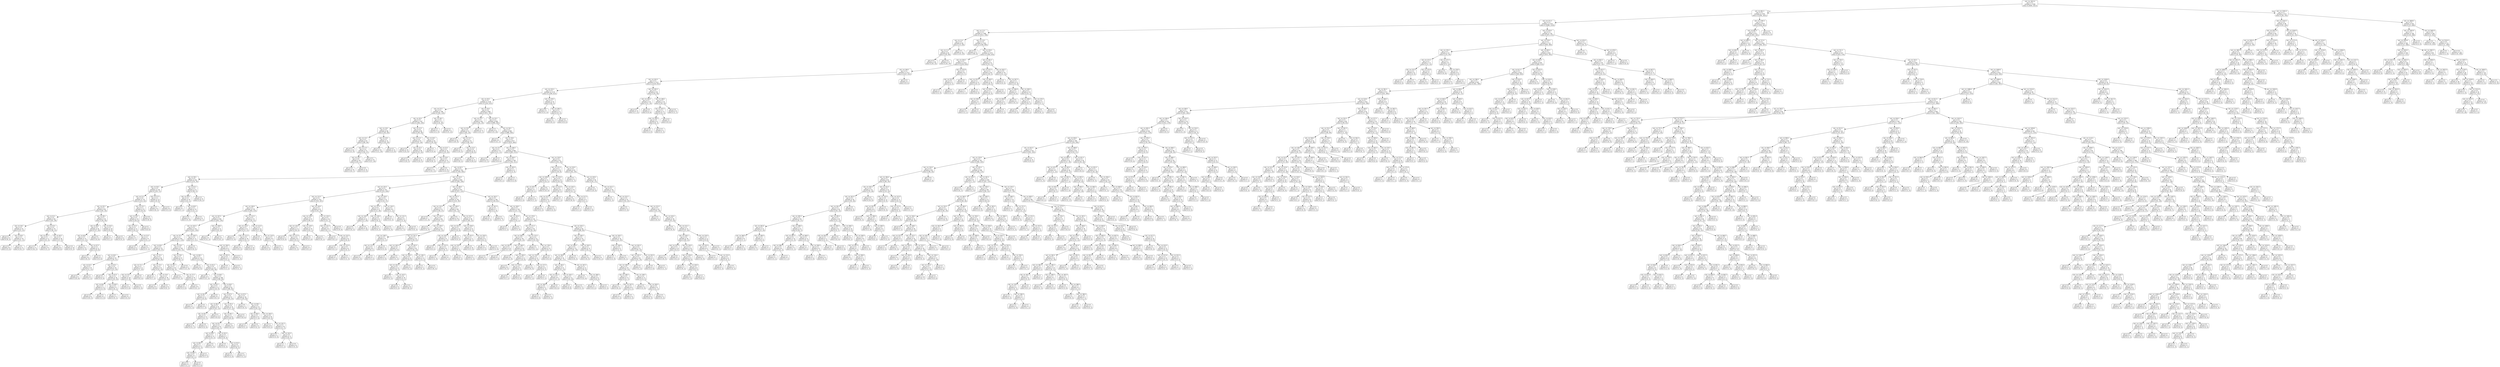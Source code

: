 digraph Tree {
node [shape=box, style="rounded", color="black", fontname=helvetica] ;
edge [fontname=helvetica] ;
0 [label="rain <= 1823.0\ngini = 0.5\nsamples = 3348\nvalue = [2604, 2613]"] ;
1 [label="rain <= 681.5\ngini = 0.5\nsamples = 2795\nvalue = [2546, 1821]"] ;
0 -> 1 [labeldistance=2.5, labelangle=45, headlabel="True"] ;
2 [label="rain <= 271.5\ngini = 0.5\nsamples = 2116\nvalue = [2088, 1220]"] ;
1 -> 2 ;
3 [label="rain <= 13.5\ngini = 0.5\nsamples = 1386\nvalue = [1413, 748]"] ;
2 -> 3 ;
4 [label="rain <= 12.5\ngini = 0.5\nsamples = 84\nvalue = [73, 66]"] ;
3 -> 4 ;
5 [label="rain <= 11.5\ngini = 0.5\nsamples = 65\nvalue = [59, 46]"] ;
4 -> 5 ;
6 [label="gini = 0.5\nsamples = 38\nvalue = [29, 32]"] ;
5 -> 6 ;
7 [label="gini = 0.4\nsamples = 27\nvalue = [30, 14]"] ;
5 -> 7 ;
8 [label="gini = 0.5\nsamples = 19\nvalue = [14, 20]"] ;
4 -> 8 ;
9 [label="rain <= 14.5\ngini = 0.4\nsamples = 1302\nvalue = [1340, 682]"] ;
3 -> 9 ;
10 [label="gini = 0.2\nsamples = 27\nvalue = [40, 6]"] ;
9 -> 10 ;
11 [label="rain <= 254.5\ngini = 0.5\nsamples = 1275\nvalue = [1300, 676]"] ;
9 -> 11 ;
12 [label="rain <= 250.5\ngini = 0.5\nsamples = 1223\nvalue = [1230, 659]"] ;
11 -> 12 ;
13 [label="rain <= 249.5\ngini = 0.5\nsamples = 1217\nvalue = [1227, 652]"] ;
12 -> 13 ;
14 [label="rain <= 243.5\ngini = 0.5\nsamples = 1212\nvalue = [1218, 652]"] ;
13 -> 14 ;
15 [label="rain <= 235.5\ngini = 0.5\nsamples = 1174\nvalue = [1189, 623]"] ;
14 -> 15 ;
16 [label="rain <= 29.5\ngini = 0.5\nsamples = 1158\nvalue = [1163, 621]"] ;
15 -> 16 ;
17 [label="rain <= 27.5\ngini = 0.5\nsamples = 198\nvalue = [192, 120]"] ;
16 -> 17 ;
18 [label="rain <= 20.5\ngini = 0.5\nsamples = 187\nvalue = [186, 104]"] ;
17 -> 18 ;
19 [label="rain <= 18.5\ngini = 0.5\nsamples = 98\nvalue = [92, 60]"] ;
18 -> 19 ;
20 [label="rain <= 15.5\ngini = 0.5\nsamples = 67\nvalue = [68, 36]"] ;
19 -> 20 ;
21 [label="gini = 0.5\nsamples = 16\nvalue = [12, 9]"] ;
20 -> 21 ;
22 [label="rain <= 17.5\ngini = 0.4\nsamples = 51\nvalue = [56, 27]"] ;
20 -> 22 ;
23 [label="rain <= 16.5\ngini = 0.4\nsamples = 26\nvalue = [29, 11]"] ;
22 -> 23 ;
24 [label="gini = 0.4\nsamples = 14\nvalue = [16, 7]"] ;
23 -> 24 ;
25 [label="gini = 0.4\nsamples = 12\nvalue = [13, 4]"] ;
23 -> 25 ;
26 [label="gini = 0.5\nsamples = 25\nvalue = [27, 16]"] ;
22 -> 26 ;
27 [label="rain <= 19.5\ngini = 0.5\nsamples = 31\nvalue = [24, 24]"] ;
19 -> 27 ;
28 [label="gini = 0.5\nsamples = 16\nvalue = [11, 16]"] ;
27 -> 28 ;
29 [label="gini = 0.5\nsamples = 15\nvalue = [13, 8]"] ;
27 -> 29 ;
30 [label="rain <= 23.5\ngini = 0.4\nsamples = 89\nvalue = [94, 44]"] ;
18 -> 30 ;
31 [label="rain <= 21.5\ngini = 0.4\nsamples = 47\nvalue = [55, 18]"] ;
30 -> 31 ;
32 [label="gini = 0.4\nsamples = 19\nvalue = [22, 8]"] ;
31 -> 32 ;
33 [label="rain <= 22.5\ngini = 0.4\nsamples = 28\nvalue = [33, 10]"] ;
31 -> 33 ;
34 [label="gini = 0.3\nsamples = 16\nvalue = [19, 5]"] ;
33 -> 34 ;
35 [label="gini = 0.4\nsamples = 12\nvalue = [14, 5]"] ;
33 -> 35 ;
36 [label="rain <= 24.5\ngini = 0.5\nsamples = 42\nvalue = [39, 26]"] ;
30 -> 36 ;
37 [label="gini = 0.5\nsamples = 7\nvalue = [4, 6]"] ;
36 -> 37 ;
38 [label="rain <= 25.5\ngini = 0.5\nsamples = 35\nvalue = [35, 20]"] ;
36 -> 38 ;
39 [label="gini = 0.4\nsamples = 8\nvalue = [8, 3]"] ;
38 -> 39 ;
40 [label="rain <= 26.5\ngini = 0.5\nsamples = 27\nvalue = [27, 17]"] ;
38 -> 40 ;
41 [label="gini = 0.5\nsamples = 15\nvalue = [14, 11]"] ;
40 -> 41 ;
42 [label="gini = 0.4\nsamples = 12\nvalue = [13, 6]"] ;
40 -> 42 ;
43 [label="rain <= 28.5\ngini = 0.4\nsamples = 11\nvalue = [6, 16]"] ;
17 -> 43 ;
44 [label="gini = 0.3\nsamples = 2\nvalue = [1, 4]"] ;
43 -> 44 ;
45 [label="gini = 0.4\nsamples = 9\nvalue = [5, 12]"] ;
43 -> 45 ;
46 [label="rain <= 34.5\ngini = 0.4\nsamples = 960\nvalue = [971, 501]"] ;
16 -> 46 ;
47 [label="rain <= 33.5\ngini = 0.3\nsamples = 66\nvalue = [81, 20]"] ;
46 -> 47 ;
48 [label="rain <= 30.5\ngini = 0.4\nsamples = 53\nvalue = [60, 19]"] ;
47 -> 48 ;
49 [label="gini = 0.4\nsamples = 18\nvalue = [20, 9]"] ;
48 -> 49 ;
50 [label="rain <= 31.5\ngini = 0.3\nsamples = 35\nvalue = [40, 10]"] ;
48 -> 50 ;
51 [label="gini = 0.2\nsamples = 13\nvalue = [14, 2]"] ;
50 -> 51 ;
52 [label="rain <= 32.5\ngini = 0.4\nsamples = 22\nvalue = [26, 8]"] ;
50 -> 52 ;
53 [label="gini = 0.4\nsamples = 5\nvalue = [6, 2]"] ;
52 -> 53 ;
54 [label="gini = 0.4\nsamples = 17\nvalue = [20, 6]"] ;
52 -> 54 ;
55 [label="gini = 0.1\nsamples = 13\nvalue = [21, 1]"] ;
47 -> 55 ;
56 [label="rain <= 35.5\ngini = 0.5\nsamples = 894\nvalue = [890, 481]"] ;
46 -> 56 ;
57 [label="gini = 0.3\nsamples = 9\nvalue = [4, 16]"] ;
56 -> 57 ;
58 [label="rain <= 36.5\ngini = 0.5\nsamples = 885\nvalue = [886, 465]"] ;
56 -> 58 ;
59 [label="gini = 0.1\nsamples = 8\nvalue = [12, 1]"] ;
58 -> 59 ;
60 [label="rain <= 38.5\ngini = 0.5\nsamples = 877\nvalue = [874, 464]"] ;
58 -> 60 ;
61 [label="rain <= 37.5\ngini = 0.5\nsamples = 15\nvalue = [11, 11]"] ;
60 -> 61 ;
62 [label="gini = 0.5\nsamples = 8\nvalue = [5, 5]"] ;
61 -> 62 ;
63 [label="gini = 0.5\nsamples = 7\nvalue = [6, 6]"] ;
61 -> 63 ;
64 [label="rain <= 206.5\ngini = 0.5\nsamples = 862\nvalue = [863, 453]"] ;
60 -> 64 ;
65 [label="rain <= 204.5\ngini = 0.5\nsamples = 769\nvalue = [762, 411]"] ;
64 -> 65 ;
66 [label="rain <= 62.5\ngini = 0.5\nsamples = 765\nvalue = [760, 402]"] ;
65 -> 66 ;
67 [label="rain <= 58.5\ngini = 0.4\nsamples = 161\nvalue = [170, 76]"] ;
66 -> 67 ;
68 [label="rain <= 56.5\ngini = 0.5\nsamples = 130\nvalue = [130, 71]"] ;
67 -> 68 ;
69 [label="rain <= 51.5\ngini = 0.4\nsamples = 115\nvalue = [121, 62]"] ;
68 -> 69 ;
70 [label="rain <= 45.5\ngini = 0.5\nsamples = 90\nvalue = [87, 54]"] ;
69 -> 70 ;
71 [label="rain <= 41.5\ngini = 0.4\nsamples = 60\nvalue = [61, 28]"] ;
70 -> 71 ;
72 [label="rain <= 39.5\ngini = 0.5\nsamples = 25\nvalue = [23, 15]"] ;
71 -> 72 ;
73 [label="gini = 0.3\nsamples = 6\nvalue = [8, 2]"] ;
72 -> 73 ;
74 [label="rain <= 40.5\ngini = 0.5\nsamples = 19\nvalue = [15, 13]"] ;
72 -> 74 ;
75 [label="gini = 0.5\nsamples = 8\nvalue = [5, 6]"] ;
74 -> 75 ;
76 [label="gini = 0.5\nsamples = 11\nvalue = [10, 7]"] ;
74 -> 76 ;
77 [label="rain <= 43.5\ngini = 0.4\nsamples = 35\nvalue = [38, 13]"] ;
71 -> 77 ;
78 [label="rain <= 42.5\ngini = 0.3\nsamples = 17\nvalue = [21, 4]"] ;
77 -> 78 ;
79 [label="gini = 0.3\nsamples = 11\nvalue = [16, 3]"] ;
78 -> 79 ;
80 [label="gini = 0.3\nsamples = 6\nvalue = [5, 1]"] ;
78 -> 80 ;
81 [label="rain <= 44.5\ngini = 0.5\nsamples = 18\nvalue = [17, 9]"] ;
77 -> 81 ;
82 [label="gini = 0.5\nsamples = 8\nvalue = [8, 6]"] ;
81 -> 82 ;
83 [label="gini = 0.4\nsamples = 10\nvalue = [9, 3]"] ;
81 -> 83 ;
84 [label="rain <= 49.5\ngini = 0.5\nsamples = 30\nvalue = [26, 26]"] ;
70 -> 84 ;
85 [label="rain <= 48.5\ngini = 0.5\nsamples = 20\nvalue = [17, 20]"] ;
84 -> 85 ;
86 [label="rain <= 46.5\ngini = 0.5\nsamples = 15\nvalue = [13, 12]"] ;
85 -> 86 ;
87 [label="gini = 0.5\nsamples = 4\nvalue = [3, 4]"] ;
86 -> 87 ;
88 [label="rain <= 47.5\ngini = 0.5\nsamples = 11\nvalue = [10, 8]"] ;
86 -> 88 ;
89 [label="gini = 0.5\nsamples = 6\nvalue = [6, 4]"] ;
88 -> 89 ;
90 [label="gini = 0.5\nsamples = 5\nvalue = [4, 4]"] ;
88 -> 90 ;
91 [label="gini = 0.4\nsamples = 5\nvalue = [4, 8]"] ;
85 -> 91 ;
92 [label="rain <= 50.5\ngini = 0.5\nsamples = 10\nvalue = [9, 6]"] ;
84 -> 92 ;
93 [label="gini = 0.3\nsamples = 4\nvalue = [5, 1]"] ;
92 -> 93 ;
94 [label="gini = 0.5\nsamples = 6\nvalue = [4, 5]"] ;
92 -> 94 ;
95 [label="rain <= 55.5\ngini = 0.3\nsamples = 25\nvalue = [34, 8]"] ;
69 -> 95 ;
96 [label="rain <= 54.5\ngini = 0.4\nsamples = 19\nvalue = [26, 8]"] ;
95 -> 96 ;
97 [label="rain <= 52.5\ngini = 0.2\nsamples = 13\nvalue = [18, 2]"] ;
96 -> 97 ;
98 [label="gini = 0.4\nsamples = 4\nvalue = [3, 1]"] ;
97 -> 98 ;
99 [label="rain <= 53.5\ngini = 0.1\nsamples = 9\nvalue = [15, 1]"] ;
97 -> 99 ;
100 [label="gini = 0.0\nsamples = 4\nvalue = [8, 0]"] ;
99 -> 100 ;
101 [label="gini = 0.2\nsamples = 5\nvalue = [7, 1]"] ;
99 -> 101 ;
102 [label="gini = 0.5\nsamples = 6\nvalue = [8, 6]"] ;
96 -> 102 ;
103 [label="gini = 0.0\nsamples = 6\nvalue = [8, 0]"] ;
95 -> 103 ;
104 [label="rain <= 57.5\ngini = 0.5\nsamples = 15\nvalue = [9, 9]"] ;
68 -> 104 ;
105 [label="gini = 0.5\nsamples = 9\nvalue = [6, 5]"] ;
104 -> 105 ;
106 [label="gini = 0.5\nsamples = 6\nvalue = [3, 4]"] ;
104 -> 106 ;
107 [label="rain <= 61.5\ngini = 0.2\nsamples = 31\nvalue = [40, 5]"] ;
67 -> 107 ;
108 [label="rain <= 59.5\ngini = 0.2\nsamples = 19\nvalue = [22, 2]"] ;
107 -> 108 ;
109 [label="gini = 0.2\nsamples = 5\nvalue = [7, 1]"] ;
108 -> 109 ;
110 [label="rain <= 60.5\ngini = 0.1\nsamples = 14\nvalue = [15, 1]"] ;
108 -> 110 ;
111 [label="gini = 0.0\nsamples = 5\nvalue = [5, 0]"] ;
110 -> 111 ;
112 [label="gini = 0.2\nsamples = 9\nvalue = [10, 1]"] ;
110 -> 112 ;
113 [label="gini = 0.2\nsamples = 12\nvalue = [18, 3]"] ;
107 -> 113 ;
114 [label="rain <= 132.5\ngini = 0.5\nsamples = 604\nvalue = [590, 326]"] ;
66 -> 114 ;
115 [label="rain <= 125.5\ngini = 0.5\nsamples = 357\nvalue = [333, 204]"] ;
114 -> 115 ;
116 [label="rain <= 115.5\ngini = 0.5\nsamples = 322\nvalue = [319, 167]"] ;
115 -> 116 ;
117 [label="rain <= 109.5\ngini = 0.5\nsamples = 279\nvalue = [264, 155]"] ;
116 -> 117 ;
118 [label="rain <= 107.5\ngini = 0.5\nsamples = 246\nvalue = [244, 134]"] ;
117 -> 118 ;
119 [label="rain <= 103.5\ngini = 0.5\nsamples = 231\nvalue = [222, 130]"] ;
118 -> 119 ;
120 [label="rain <= 75.5\ngini = 0.5\nsamples = 220\nvalue = [217, 119]"] ;
119 -> 120 ;
121 [label="rain <= 69.5\ngini = 0.5\nsamples = 70\nvalue = [63, 47]"] ;
120 -> 121 ;
122 [label="rain <= 64.5\ngini = 0.5\nsamples = 34\nvalue = [34, 21]"] ;
121 -> 122 ;
123 [label="rain <= 63.5\ngini = 0.5\nsamples = 14\nvalue = [11, 11]"] ;
122 -> 123 ;
124 [label="gini = 0.5\nsamples = 9\nvalue = [10, 6]"] ;
123 -> 124 ;
125 [label="gini = 0.3\nsamples = 5\nvalue = [1, 5]"] ;
123 -> 125 ;
126 [label="rain <= 65.5\ngini = 0.4\nsamples = 20\nvalue = [23, 10]"] ;
122 -> 126 ;
127 [label="gini = 0.0\nsamples = 2\nvalue = [4, 0]"] ;
126 -> 127 ;
128 [label="rain <= 67.5\ngini = 0.5\nsamples = 18\nvalue = [19, 10]"] ;
126 -> 128 ;
129 [label="rain <= 66.5\ngini = 0.5\nsamples = 13\nvalue = [13, 9]"] ;
128 -> 129 ;
130 [label="gini = 0.4\nsamples = 8\nvalue = [10, 5]"] ;
129 -> 130 ;
131 [label="gini = 0.5\nsamples = 5\nvalue = [3, 4]"] ;
129 -> 131 ;
132 [label="rain <= 68.5\ngini = 0.2\nsamples = 5\nvalue = [6, 1]"] ;
128 -> 132 ;
133 [label="gini = 0.3\nsamples = 3\nvalue = [4, 1]"] ;
132 -> 133 ;
134 [label="gini = 0.0\nsamples = 2\nvalue = [2, 0]"] ;
132 -> 134 ;
135 [label="rain <= 72.5\ngini = 0.5\nsamples = 36\nvalue = [29, 26]"] ;
121 -> 135 ;
136 [label="rain <= 71.5\ngini = 0.5\nsamples = 13\nvalue = [7, 12]"] ;
135 -> 136 ;
137 [label="rain <= 70.5\ngini = 0.5\nsamples = 10\nvalue = [7, 8]"] ;
136 -> 137 ;
138 [label="gini = 0.5\nsamples = 9\nvalue = [5, 8]"] ;
137 -> 138 ;
139 [label="gini = 0.0\nsamples = 1\nvalue = [2, 0]"] ;
137 -> 139 ;
140 [label="gini = 0.0\nsamples = 3\nvalue = [0, 4]"] ;
136 -> 140 ;
141 [label="rain <= 73.5\ngini = 0.5\nsamples = 23\nvalue = [22, 14]"] ;
135 -> 141 ;
142 [label="gini = 0.2\nsamples = 5\nvalue = [7, 1]"] ;
141 -> 142 ;
143 [label="rain <= 74.5\ngini = 0.5\nsamples = 18\nvalue = [15, 13]"] ;
141 -> 143 ;
144 [label="gini = 0.5\nsamples = 9\nvalue = [6, 6]"] ;
143 -> 144 ;
145 [label="gini = 0.5\nsamples = 9\nvalue = [9, 7]"] ;
143 -> 145 ;
146 [label="rain <= 79.5\ngini = 0.4\nsamples = 150\nvalue = [154, 72]"] ;
120 -> 146 ;
147 [label="rain <= 78.5\ngini = 0.3\nsamples = 27\nvalue = [39, 7]"] ;
146 -> 147 ;
148 [label="rain <= 76.5\ngini = 0.2\nsamples = 18\nvalue = [26, 3]"] ;
147 -> 148 ;
149 [label="gini = 0.3\nsamples = 8\nvalue = [11, 2]"] ;
148 -> 149 ;
150 [label="rain <= 77.5\ngini = 0.1\nsamples = 10\nvalue = [15, 1]"] ;
148 -> 150 ;
151 [label="gini = 0.0\nsamples = 2\nvalue = [3, 0]"] ;
150 -> 151 ;
152 [label="gini = 0.1\nsamples = 8\nvalue = [12, 1]"] ;
150 -> 152 ;
153 [label="gini = 0.4\nsamples = 9\nvalue = [13, 4]"] ;
147 -> 153 ;
154 [label="rain <= 80.5\ngini = 0.5\nsamples = 123\nvalue = [115, 65]"] ;
146 -> 154 ;
155 [label="gini = 0.5\nsamples = 8\nvalue = [6, 9]"] ;
154 -> 155 ;
156 [label="rain <= 81.5\ngini = 0.4\nsamples = 115\nvalue = [109, 56]"] ;
154 -> 156 ;
157 [label="gini = 0.3\nsamples = 9\nvalue = [11, 2]"] ;
156 -> 157 ;
158 [label="rain <= 84.5\ngini = 0.5\nsamples = 106\nvalue = [98, 54]"] ;
156 -> 158 ;
159 [label="rain <= 83.5\ngini = 0.5\nsamples = 13\nvalue = [10, 9]"] ;
158 -> 159 ;
160 [label="rain <= 82.5\ngini = 0.5\nsamples = 11\nvalue = [10, 6]"] ;
159 -> 160 ;
161 [label="gini = 0.5\nsamples = 5\nvalue = [3, 3]"] ;
160 -> 161 ;
162 [label="gini = 0.4\nsamples = 6\nvalue = [7, 3]"] ;
160 -> 162 ;
163 [label="gini = 0.0\nsamples = 2\nvalue = [0, 3]"] ;
159 -> 163 ;
164 [label="rain <= 96.5\ngini = 0.4\nsamples = 93\nvalue = [88, 45]"] ;
158 -> 164 ;
165 [label="rain <= 87.5\ngini = 0.4\nsamples = 57\nvalue = [59, 25]"] ;
164 -> 165 ;
166 [label="rain <= 86.5\ngini = 0.5\nsamples = 25\nvalue = [22, 13]"] ;
165 -> 166 ;
167 [label="rain <= 85.5\ngini = 0.5\nsamples = 13\nvalue = [13, 7]"] ;
166 -> 167 ;
168 [label="gini = 0.5\nsamples = 11\nvalue = [11, 7]"] ;
167 -> 168 ;
169 [label="gini = 0.0\nsamples = 2\nvalue = [2, 0]"] ;
167 -> 169 ;
170 [label="gini = 0.5\nsamples = 12\nvalue = [9, 6]"] ;
166 -> 170 ;
171 [label="rain <= 95.5\ngini = 0.4\nsamples = 32\nvalue = [37, 12]"] ;
165 -> 171 ;
172 [label="rain <= 94.5\ngini = 0.3\nsamples = 25\nvalue = [29, 8]"] ;
171 -> 172 ;
173 [label="rain <= 91.5\ngini = 0.4\nsamples = 19\nvalue = [20, 7]"] ;
172 -> 173 ;
174 [label="rain <= 90.5\ngini = 0.3\nsamples = 12\nvalue = [14, 3]"] ;
173 -> 174 ;
175 [label="rain <= 89.5\ngini = 0.3\nsamples = 11\nvalue = [13, 3]"] ;
174 -> 175 ;
176 [label="rain <= 88.5\ngini = 0.2\nsamples = 5\nvalue = [6, 1]"] ;
175 -> 176 ;
177 [label="gini = 0.4\nsamples = 2\nvalue = [3, 1]"] ;
176 -> 177 ;
178 [label="gini = 0.0\nsamples = 3\nvalue = [3, 0]"] ;
176 -> 178 ;
179 [label="gini = 0.3\nsamples = 6\nvalue = [7, 2]"] ;
175 -> 179 ;
180 [label="gini = 0.0\nsamples = 1\nvalue = [1, 0]"] ;
174 -> 180 ;
181 [label="rain <= 92.5\ngini = 0.5\nsamples = 7\nvalue = [6, 4]"] ;
173 -> 181 ;
182 [label="gini = 0.0\nsamples = 1\nvalue = [0, 2]"] ;
181 -> 182 ;
183 [label="rain <= 93.5\ngini = 0.4\nsamples = 6\nvalue = [6, 2]"] ;
181 -> 183 ;
184 [label="gini = 0.0\nsamples = 2\nvalue = [3, 0]"] ;
183 -> 184 ;
185 [label="gini = 0.5\nsamples = 4\nvalue = [3, 2]"] ;
183 -> 185 ;
186 [label="gini = 0.2\nsamples = 6\nvalue = [9, 1]"] ;
172 -> 186 ;
187 [label="gini = 0.4\nsamples = 7\nvalue = [8, 4]"] ;
171 -> 187 ;
188 [label="rain <= 97.5\ngini = 0.5\nsamples = 36\nvalue = [29, 20]"] ;
164 -> 188 ;
189 [label="gini = 0.0\nsamples = 3\nvalue = [0, 5]"] ;
188 -> 189 ;
190 [label="rain <= 99.5\ngini = 0.4\nsamples = 33\nvalue = [29, 15]"] ;
188 -> 190 ;
191 [label="rain <= 98.5\ngini = 0.5\nsamples = 9\nvalue = [7, 6]"] ;
190 -> 191 ;
192 [label="gini = 0.3\nsamples = 5\nvalue = [5, 1]"] ;
191 -> 192 ;
193 [label="gini = 0.4\nsamples = 4\nvalue = [2, 5]"] ;
191 -> 193 ;
194 [label="rain <= 100.5\ngini = 0.4\nsamples = 24\nvalue = [22, 9]"] ;
190 -> 194 ;
195 [label="gini = 0.3\nsamples = 8\nvalue = [9, 2]"] ;
194 -> 195 ;
196 [label="rain <= 101.5\ngini = 0.5\nsamples = 16\nvalue = [13, 7]"] ;
194 -> 196 ;
197 [label="gini = 0.5\nsamples = 5\nvalue = [3, 4]"] ;
196 -> 197 ;
198 [label="rain <= 102.5\ngini = 0.4\nsamples = 11\nvalue = [10, 3]"] ;
196 -> 198 ;
199 [label="gini = 0.3\nsamples = 5\nvalue = [5, 1]"] ;
198 -> 199 ;
200 [label="gini = 0.4\nsamples = 6\nvalue = [5, 2]"] ;
198 -> 200 ;
201 [label="rain <= 104.5\ngini = 0.4\nsamples = 11\nvalue = [5, 11]"] ;
119 -> 201 ;
202 [label="gini = 0.0\nsamples = 3\nvalue = [0, 5]"] ;
201 -> 202 ;
203 [label="rain <= 106.5\ngini = 0.5\nsamples = 8\nvalue = [5, 6]"] ;
201 -> 203 ;
204 [label="rain <= 105.5\ngini = 0.4\nsamples = 5\nvalue = [4, 2]"] ;
203 -> 204 ;
205 [label="gini = 0.4\nsamples = 3\nvalue = [3, 1]"] ;
204 -> 205 ;
206 [label="gini = 0.5\nsamples = 2\nvalue = [1, 1]"] ;
204 -> 206 ;
207 [label="gini = 0.3\nsamples = 3\nvalue = [1, 4]"] ;
203 -> 207 ;
208 [label="rain <= 108.5\ngini = 0.3\nsamples = 15\nvalue = [22, 4]"] ;
118 -> 208 ;
209 [label="gini = 0.3\nsamples = 9\nvalue = [12, 3]"] ;
208 -> 209 ;
210 [label="gini = 0.2\nsamples = 6\nvalue = [10, 1]"] ;
208 -> 210 ;
211 [label="rain <= 112.5\ngini = 0.5\nsamples = 33\nvalue = [20, 21]"] ;
117 -> 211 ;
212 [label="rain <= 110.5\ngini = 0.5\nsamples = 21\nvalue = [13, 11]"] ;
211 -> 212 ;
213 [label="gini = 0.5\nsamples = 5\nvalue = [3, 4]"] ;
212 -> 213 ;
214 [label="rain <= 111.5\ngini = 0.5\nsamples = 16\nvalue = [10, 7]"] ;
212 -> 214 ;
215 [label="gini = 0.5\nsamples = 6\nvalue = [4, 3]"] ;
214 -> 215 ;
216 [label="gini = 0.5\nsamples = 10\nvalue = [6, 4]"] ;
214 -> 216 ;
217 [label="rain <= 113.5\ngini = 0.5\nsamples = 12\nvalue = [7, 10]"] ;
211 -> 217 ;
218 [label="gini = 0.0\nsamples = 3\nvalue = [0, 3]"] ;
217 -> 218 ;
219 [label="rain <= 114.5\ngini = 0.5\nsamples = 9\nvalue = [7, 7]"] ;
217 -> 219 ;
220 [label="gini = 0.5\nsamples = 6\nvalue = [5, 5]"] ;
219 -> 220 ;
221 [label="gini = 0.5\nsamples = 3\nvalue = [2, 2]"] ;
219 -> 221 ;
222 [label="rain <= 120.5\ngini = 0.3\nsamples = 43\nvalue = [55, 12]"] ;
116 -> 222 ;
223 [label="rain <= 118.5\ngini = 0.2\nsamples = 27\nvalue = [40, 5]"] ;
222 -> 223 ;
224 [label="rain <= 116.5\ngini = 0.3\nsamples = 13\nvalue = [18, 4]"] ;
223 -> 224 ;
225 [label="gini = 0.0\nsamples = 5\nvalue = [9, 0]"] ;
224 -> 225 ;
226 [label="rain <= 117.5\ngini = 0.4\nsamples = 8\nvalue = [9, 4]"] ;
224 -> 226 ;
227 [label="gini = 0.5\nsamples = 4\nvalue = [5, 3]"] ;
226 -> 227 ;
228 [label="gini = 0.3\nsamples = 4\nvalue = [4, 1]"] ;
226 -> 228 ;
229 [label="rain <= 119.5\ngini = 0.1\nsamples = 14\nvalue = [22, 1]"] ;
223 -> 229 ;
230 [label="gini = 0.0\nsamples = 7\nvalue = [13, 0]"] ;
229 -> 230 ;
231 [label="gini = 0.2\nsamples = 7\nvalue = [9, 1]"] ;
229 -> 231 ;
232 [label="rain <= 124.5\ngini = 0.4\nsamples = 16\nvalue = [15, 7]"] ;
222 -> 232 ;
233 [label="rain <= 121.5\ngini = 0.5\nsamples = 9\nvalue = [6, 7]"] ;
232 -> 233 ;
234 [label="gini = 0.0\nsamples = 1\nvalue = [0, 1]"] ;
233 -> 234 ;
235 [label="rain <= 122.5\ngini = 0.5\nsamples = 8\nvalue = [6, 6]"] ;
233 -> 235 ;
236 [label="gini = 0.4\nsamples = 2\nvalue = [2, 1]"] ;
235 -> 236 ;
237 [label="rain <= 123.5\ngini = 0.5\nsamples = 6\nvalue = [4, 5]"] ;
235 -> 237 ;
238 [label="gini = 0.4\nsamples = 3\nvalue = [1, 2]"] ;
237 -> 238 ;
239 [label="gini = 0.5\nsamples = 3\nvalue = [3, 3]"] ;
237 -> 239 ;
240 [label="gini = 0.0\nsamples = 7\nvalue = [9, 0]"] ;
232 -> 240 ;
241 [label="rain <= 129.5\ngini = 0.4\nsamples = 35\nvalue = [14, 37]"] ;
115 -> 241 ;
242 [label="rain <= 127.5\ngini = 0.4\nsamples = 27\nvalue = [13, 26]"] ;
241 -> 242 ;
243 [label="rain <= 126.5\ngini = 0.3\nsamples = 21\nvalue = [7, 24]"] ;
242 -> 243 ;
244 [label="gini = 0.0\nsamples = 1\nvalue = [0, 2]"] ;
243 -> 244 ;
245 [label="gini = 0.4\nsamples = 20\nvalue = [7, 22]"] ;
243 -> 245 ;
246 [label="rain <= 128.5\ngini = 0.4\nsamples = 6\nvalue = [6, 2]"] ;
242 -> 246 ;
247 [label="gini = 0.4\nsamples = 4\nvalue = [4, 2]"] ;
246 -> 247 ;
248 [label="gini = 0.0\nsamples = 2\nvalue = [2, 0]"] ;
246 -> 248 ;
249 [label="rain <= 130.5\ngini = 0.2\nsamples = 8\nvalue = [1, 11]"] ;
241 -> 249 ;
250 [label="gini = 0.0\nsamples = 3\nvalue = [0, 3]"] ;
249 -> 250 ;
251 [label="rain <= 131.5\ngini = 0.2\nsamples = 5\nvalue = [1, 8]"] ;
249 -> 251 ;
252 [label="gini = 0.3\nsamples = 4\nvalue = [1, 5]"] ;
251 -> 252 ;
253 [label="gini = 0.0\nsamples = 1\nvalue = [0, 3]"] ;
251 -> 253 ;
254 [label="rain <= 160.5\ngini = 0.4\nsamples = 247\nvalue = [257, 122]"] ;
114 -> 254 ;
255 [label="rain <= 147.5\ngini = 0.4\nsamples = 101\nvalue = [119, 39]"] ;
254 -> 255 ;
256 [label="rain <= 135.5\ngini = 0.4\nsamples = 53\nvalue = [58, 27]"] ;
255 -> 256 ;
257 [label="gini = 0.0\nsamples = 7\nvalue = [11, 0]"] ;
256 -> 257 ;
258 [label="rain <= 136.5\ngini = 0.5\nsamples = 46\nvalue = [47, 27]"] ;
256 -> 258 ;
259 [label="gini = 0.4\nsamples = 4\nvalue = [2, 4]"] ;
258 -> 259 ;
260 [label="rain <= 139.5\ngini = 0.4\nsamples = 42\nvalue = [45, 23]"] ;
258 -> 260 ;
261 [label="rain <= 138.5\ngini = 0.3\nsamples = 9\nvalue = [11, 2]"] ;
260 -> 261 ;
262 [label="rain <= 137.5\ngini = 0.4\nsamples = 6\nvalue = [6, 2]"] ;
261 -> 262 ;
263 [label="gini = 0.0\nsamples = 3\nvalue = [3, 0]"] ;
262 -> 263 ;
264 [label="gini = 0.5\nsamples = 3\nvalue = [3, 2]"] ;
262 -> 264 ;
265 [label="gini = 0.0\nsamples = 3\nvalue = [5, 0]"] ;
261 -> 265 ;
266 [label="rain <= 141.5\ngini = 0.5\nsamples = 33\nvalue = [34, 21]"] ;
260 -> 266 ;
267 [label="rain <= 140.5\ngini = 0.4\nsamples = 7\nvalue = [4, 8]"] ;
266 -> 267 ;
268 [label="gini = 0.4\nsamples = 5\nvalue = [3, 6]"] ;
267 -> 268 ;
269 [label="gini = 0.4\nsamples = 2\nvalue = [1, 2]"] ;
267 -> 269 ;
270 [label="rain <= 145.5\ngini = 0.4\nsamples = 26\nvalue = [30, 13]"] ;
266 -> 270 ;
271 [label="rain <= 144.5\ngini = 0.4\nsamples = 14\nvalue = [18, 9]"] ;
270 -> 271 ;
272 [label="rain <= 142.5\ngini = 0.4\nsamples = 12\nvalue = [16, 7]"] ;
271 -> 272 ;
273 [label="gini = 0.5\nsamples = 2\nvalue = [3, 2]"] ;
272 -> 273 ;
274 [label="rain <= 143.5\ngini = 0.4\nsamples = 10\nvalue = [13, 5]"] ;
272 -> 274 ;
275 [label="gini = 0.4\nsamples = 4\nvalue = [5, 2]"] ;
274 -> 275 ;
276 [label="gini = 0.4\nsamples = 6\nvalue = [8, 3]"] ;
274 -> 276 ;
277 [label="gini = 0.5\nsamples = 2\nvalue = [2, 2]"] ;
271 -> 277 ;
278 [label="rain <= 146.5\ngini = 0.4\nsamples = 12\nvalue = [12, 4]"] ;
270 -> 278 ;
279 [label="gini = 0.3\nsamples = 5\nvalue = [4, 1]"] ;
278 -> 279 ;
280 [label="gini = 0.4\nsamples = 7\nvalue = [8, 3]"] ;
278 -> 280 ;
281 [label="rain <= 149.5\ngini = 0.3\nsamples = 48\nvalue = [61, 12]"] ;
255 -> 281 ;
282 [label="gini = 0.0\nsamples = 10\nvalue = [15, 0]"] ;
281 -> 282 ;
283 [label="rain <= 153.5\ngini = 0.3\nsamples = 38\nvalue = [46, 12]"] ;
281 -> 283 ;
284 [label="rain <= 152.5\ngini = 0.5\nsamples = 15\nvalue = [14, 8]"] ;
283 -> 284 ;
285 [label="rain <= 150.5\ngini = 0.4\nsamples = 9\nvalue = [10, 3]"] ;
284 -> 285 ;
286 [label="gini = 0.4\nsamples = 3\nvalue = [4, 2]"] ;
285 -> 286 ;
287 [label="rain <= 151.5\ngini = 0.2\nsamples = 6\nvalue = [6, 1]"] ;
285 -> 287 ;
288 [label="gini = 0.0\nsamples = 1\nvalue = [1, 0]"] ;
287 -> 288 ;
289 [label="gini = 0.3\nsamples = 5\nvalue = [5, 1]"] ;
287 -> 289 ;
290 [label="gini = 0.5\nsamples = 6\nvalue = [4, 5]"] ;
284 -> 290 ;
291 [label="rain <= 158.0\ngini = 0.2\nsamples = 23\nvalue = [32, 4]"] ;
283 -> 291 ;
292 [label="rain <= 155.5\ngini = 0.1\nsamples = 17\nvalue = [26, 2]"] ;
291 -> 292 ;
293 [label="rain <= 154.5\ngini = 0.3\nsamples = 7\nvalue = [9, 2]"] ;
292 -> 293 ;
294 [label="gini = 0.2\nsamples = 5\nvalue = [6, 1]"] ;
293 -> 294 ;
295 [label="gini = 0.4\nsamples = 2\nvalue = [3, 1]"] ;
293 -> 295 ;
296 [label="gini = 0.0\nsamples = 10\nvalue = [17, 0]"] ;
292 -> 296 ;
297 [label="rain <= 159.5\ngini = 0.4\nsamples = 6\nvalue = [6, 2]"] ;
291 -> 297 ;
298 [label="gini = 0.5\nsamples = 4\nvalue = [3, 2]"] ;
297 -> 298 ;
299 [label="gini = 0.0\nsamples = 2\nvalue = [3, 0]"] ;
297 -> 299 ;
300 [label="rain <= 162.5\ngini = 0.5\nsamples = 146\nvalue = [138, 83]"] ;
254 -> 300 ;
301 [label="rain <= 161.5\ngini = 0.2\nsamples = 7\nvalue = [1, 8]"] ;
300 -> 301 ;
302 [label="gini = 0.0\nsamples = 1\nvalue = [0, 1]"] ;
301 -> 302 ;
303 [label="gini = 0.2\nsamples = 6\nvalue = [1, 7]"] ;
301 -> 303 ;
304 [label="rain <= 164.5\ngini = 0.5\nsamples = 139\nvalue = [137, 75]"] ;
300 -> 304 ;
305 [label="rain <= 163.5\ngini = 0.2\nsamples = 7\nvalue = [10, 1]"] ;
304 -> 305 ;
306 [label="gini = 0.4\nsamples = 2\nvalue = [3, 1]"] ;
305 -> 306 ;
307 [label="gini = 0.0\nsamples = 5\nvalue = [7, 0]"] ;
305 -> 307 ;
308 [label="rain <= 179.5\ngini = 0.5\nsamples = 132\nvalue = [127, 74]"] ;
304 -> 308 ;
309 [label="rain <= 171.5\ngini = 0.5\nsamples = 50\nvalue = [39, 34]"] ;
308 -> 309 ;
310 [label="rain <= 166.5\ngini = 0.4\nsamples = 28\nvalue = [29, 14]"] ;
309 -> 310 ;
311 [label="rain <= 165.5\ngini = 0.5\nsamples = 10\nvalue = [7, 8]"] ;
310 -> 311 ;
312 [label="gini = 0.4\nsamples = 5\nvalue = [6, 2]"] ;
311 -> 312 ;
313 [label="gini = 0.2\nsamples = 5\nvalue = [1, 6]"] ;
311 -> 313 ;
314 [label="rain <= 168.5\ngini = 0.3\nsamples = 18\nvalue = [22, 6]"] ;
310 -> 314 ;
315 [label="gini = 0.0\nsamples = 6\nvalue = [12, 0]"] ;
314 -> 315 ;
316 [label="rain <= 169.5\ngini = 0.5\nsamples = 12\nvalue = [10, 6]"] ;
314 -> 316 ;
317 [label="gini = 0.5\nsamples = 6\nvalue = [4, 5]"] ;
316 -> 317 ;
318 [label="rain <= 170.5\ngini = 0.2\nsamples = 6\nvalue = [6, 1]"] ;
316 -> 318 ;
319 [label="gini = 0.4\nsamples = 4\nvalue = [3, 1]"] ;
318 -> 319 ;
320 [label="gini = 0.0\nsamples = 2\nvalue = [3, 0]"] ;
318 -> 320 ;
321 [label="rain <= 172.5\ngini = 0.4\nsamples = 22\nvalue = [10, 20]"] ;
309 -> 321 ;
322 [label="gini = 0.0\nsamples = 7\nvalue = [0, 13]"] ;
321 -> 322 ;
323 [label="rain <= 178.5\ngini = 0.5\nsamples = 15\nvalue = [10, 7]"] ;
321 -> 323 ;
324 [label="rain <= 176.5\ngini = 0.4\nsamples = 12\nvalue = [10, 3]"] ;
323 -> 324 ;
325 [label="gini = 0.0\nsamples = 6\nvalue = [6, 0]"] ;
324 -> 325 ;
326 [label="rain <= 177.5\ngini = 0.5\nsamples = 6\nvalue = [4, 3]"] ;
324 -> 326 ;
327 [label="gini = 0.4\nsamples = 3\nvalue = [1, 2]"] ;
326 -> 327 ;
328 [label="gini = 0.4\nsamples = 3\nvalue = [3, 1]"] ;
326 -> 328 ;
329 [label="gini = 0.0\nsamples = 3\nvalue = [0, 4]"] ;
323 -> 329 ;
330 [label="rain <= 193.5\ngini = 0.4\nsamples = 82\nvalue = [88, 40]"] ;
308 -> 330 ;
331 [label="rain <= 190.5\ngini = 0.4\nsamples = 47\nvalue = [57, 20]"] ;
330 -> 331 ;
332 [label="rain <= 189.5\ngini = 0.4\nsamples = 35\nvalue = [41, 19]"] ;
331 -> 332 ;
333 [label="rain <= 184.5\ngini = 0.4\nsamples = 34\nvalue = [41, 17]"] ;
332 -> 333 ;
334 [label="rain <= 182.5\ngini = 0.5\nsamples = 21\nvalue = [23, 13]"] ;
333 -> 334 ;
335 [label="rain <= 181.5\ngini = 0.3\nsamples = 8\nvalue = [13, 3]"] ;
334 -> 335 ;
336 [label="rain <= 180.5\ngini = 0.4\nsamples = 5\nvalue = [7, 3]"] ;
335 -> 336 ;
337 [label="gini = 0.0\nsamples = 1\nvalue = [2, 0]"] ;
336 -> 337 ;
338 [label="gini = 0.5\nsamples = 4\nvalue = [5, 3]"] ;
336 -> 338 ;
339 [label="gini = 0.0\nsamples = 3\nvalue = [6, 0]"] ;
335 -> 339 ;
340 [label="rain <= 183.5\ngini = 0.5\nsamples = 13\nvalue = [10, 10]"] ;
334 -> 340 ;
341 [label="gini = 0.5\nsamples = 11\nvalue = [9, 8]"] ;
340 -> 341 ;
342 [label="gini = 0.4\nsamples = 2\nvalue = [1, 2]"] ;
340 -> 342 ;
343 [label="rain <= 187.5\ngini = 0.3\nsamples = 13\nvalue = [18, 4]"] ;
333 -> 343 ;
344 [label="gini = 0.0\nsamples = 7\nvalue = [12, 0]"] ;
343 -> 344 ;
345 [label="rain <= 188.5\ngini = 0.5\nsamples = 6\nvalue = [6, 4]"] ;
343 -> 345 ;
346 [label="gini = 0.4\nsamples = 3\nvalue = [4, 2]"] ;
345 -> 346 ;
347 [label="gini = 0.5\nsamples = 3\nvalue = [2, 2]"] ;
345 -> 347 ;
348 [label="gini = 0.0\nsamples = 1\nvalue = [0, 2]"] ;
332 -> 348 ;
349 [label="rain <= 192.5\ngini = 0.1\nsamples = 12\nvalue = [16, 1]"] ;
331 -> 349 ;
350 [label="gini = 0.0\nsamples = 6\nvalue = [6, 0]"] ;
349 -> 350 ;
351 [label="gini = 0.2\nsamples = 6\nvalue = [10, 1]"] ;
349 -> 351 ;
352 [label="rain <= 195.5\ngini = 0.5\nsamples = 35\nvalue = [31, 20]"] ;
330 -> 352 ;
353 [label="rain <= 194.5\ngini = 0.4\nsamples = 4\nvalue = [2, 5]"] ;
352 -> 353 ;
354 [label="gini = 0.4\nsamples = 3\nvalue = [2, 4]"] ;
353 -> 354 ;
355 [label="gini = 0.0\nsamples = 1\nvalue = [0, 1]"] ;
353 -> 355 ;
356 [label="rain <= 202.5\ngini = 0.4\nsamples = 31\nvalue = [29, 15]"] ;
352 -> 356 ;
357 [label="rain <= 201.5\ngini = 0.5\nsamples = 26\nvalue = [25, 14]"] ;
356 -> 357 ;
358 [label="rain <= 198.5\ngini = 0.4\nsamples = 24\nvalue = [24, 12]"] ;
357 -> 358 ;
359 [label="rain <= 196.5\ngini = 0.5\nsamples = 13\nvalue = [11, 7]"] ;
358 -> 359 ;
360 [label="gini = 0.4\nsamples = 5\nvalue = [6, 2]"] ;
359 -> 360 ;
361 [label="rain <= 197.5\ngini = 0.5\nsamples = 8\nvalue = [5, 5]"] ;
359 -> 361 ;
362 [label="gini = 0.5\nsamples = 4\nvalue = [2, 3]"] ;
361 -> 362 ;
363 [label="gini = 0.5\nsamples = 4\nvalue = [3, 2]"] ;
361 -> 363 ;
364 [label="rain <= 199.5\ngini = 0.4\nsamples = 11\nvalue = [13, 5]"] ;
358 -> 364 ;
365 [label="gini = 0.0\nsamples = 2\nvalue = [2, 0]"] ;
364 -> 365 ;
366 [label="rain <= 200.5\ngini = 0.4\nsamples = 9\nvalue = [11, 5]"] ;
364 -> 366 ;
367 [label="gini = 0.4\nsamples = 6\nvalue = [6, 3]"] ;
366 -> 367 ;
368 [label="gini = 0.4\nsamples = 3\nvalue = [5, 2]"] ;
366 -> 368 ;
369 [label="gini = 0.4\nsamples = 2\nvalue = [1, 2]"] ;
357 -> 369 ;
370 [label="rain <= 203.5\ngini = 0.3\nsamples = 5\nvalue = [4, 1]"] ;
356 -> 370 ;
371 [label="gini = 0.0\nsamples = 3\nvalue = [3, 0]"] ;
370 -> 371 ;
372 [label="gini = 0.5\nsamples = 2\nvalue = [1, 1]"] ;
370 -> 372 ;
373 [label="rain <= 205.5\ngini = 0.3\nsamples = 4\nvalue = [2, 9]"] ;
65 -> 373 ;
374 [label="gini = 0.0\nsamples = 1\nvalue = [0, 1]"] ;
373 -> 374 ;
375 [label="gini = 0.3\nsamples = 3\nvalue = [2, 8]"] ;
373 -> 375 ;
376 [label="rain <= 218.5\ngini = 0.4\nsamples = 93\nvalue = [101, 42]"] ;
64 -> 376 ;
377 [label="rain <= 211.5\ngini = 0.3\nsamples = 30\nvalue = [39, 8]"] ;
376 -> 377 ;
378 [label="rain <= 209.0\ngini = 0.2\nsamples = 11\nvalue = [19, 2]"] ;
377 -> 378 ;
379 [label="rain <= 207.5\ngini = 0.3\nsamples = 5\nvalue = [9, 2]"] ;
378 -> 379 ;
380 [label="gini = 0.0\nsamples = 1\nvalue = [2, 0]"] ;
379 -> 380 ;
381 [label="gini = 0.3\nsamples = 4\nvalue = [7, 2]"] ;
379 -> 381 ;
382 [label="gini = 0.0\nsamples = 6\nvalue = [10, 0]"] ;
378 -> 382 ;
383 [label="rain <= 214.5\ngini = 0.4\nsamples = 19\nvalue = [20, 6]"] ;
377 -> 383 ;
384 [label="rain <= 213.5\ngini = 0.5\nsamples = 9\nvalue = [8, 5]"] ;
383 -> 384 ;
385 [label="rain <= 212.5\ngini = 0.3\nsamples = 6\nvalue = [7, 2]"] ;
384 -> 385 ;
386 [label="gini = 0.4\nsamples = 4\nvalue = [5, 2]"] ;
385 -> 386 ;
387 [label="gini = 0.0\nsamples = 2\nvalue = [2, 0]"] ;
385 -> 387 ;
388 [label="gini = 0.4\nsamples = 3\nvalue = [1, 3]"] ;
384 -> 388 ;
389 [label="rain <= 216.5\ngini = 0.1\nsamples = 10\nvalue = [12, 1]"] ;
383 -> 389 ;
390 [label="gini = 0.0\nsamples = 6\nvalue = [8, 0]"] ;
389 -> 390 ;
391 [label="rain <= 217.5\ngini = 0.3\nsamples = 4\nvalue = [4, 1]"] ;
389 -> 391 ;
392 [label="gini = 0.4\nsamples = 3\nvalue = [3, 1]"] ;
391 -> 392 ;
393 [label="gini = 0.0\nsamples = 1\nvalue = [1, 0]"] ;
391 -> 393 ;
394 [label="rain <= 219.5\ngini = 0.5\nsamples = 63\nvalue = [62, 34]"] ;
376 -> 394 ;
395 [label="gini = 0.2\nsamples = 5\nvalue = [1, 7]"] ;
394 -> 395 ;
396 [label="rain <= 220.5\ngini = 0.4\nsamples = 58\nvalue = [61, 27]"] ;
394 -> 396 ;
397 [label="gini = 0.0\nsamples = 8\nvalue = [10, 0]"] ;
396 -> 397 ;
398 [label="rain <= 221.5\ngini = 0.5\nsamples = 50\nvalue = [51, 27]"] ;
396 -> 398 ;
399 [label="gini = 0.4\nsamples = 3\nvalue = [1, 3]"] ;
398 -> 399 ;
400 [label="rain <= 222.5\ngini = 0.4\nsamples = 47\nvalue = [50, 24]"] ;
398 -> 400 ;
401 [label="gini = 0.0\nsamples = 5\nvalue = [7, 0]"] ;
400 -> 401 ;
402 [label="rain <= 223.5\ngini = 0.5\nsamples = 42\nvalue = [43, 24]"] ;
400 -> 402 ;
403 [label="gini = 0.0\nsamples = 3\nvalue = [0, 4]"] ;
402 -> 403 ;
404 [label="rain <= 224.5\ngini = 0.4\nsamples = 39\nvalue = [43, 20]"] ;
402 -> 404 ;
405 [label="gini = 0.0\nsamples = 2\nvalue = [6, 0]"] ;
404 -> 405 ;
406 [label="rain <= 231.5\ngini = 0.5\nsamples = 37\nvalue = [37, 20]"] ;
404 -> 406 ;
407 [label="rain <= 226.5\ngini = 0.4\nsamples = 26\nvalue = [28, 12]"] ;
406 -> 407 ;
408 [label="rain <= 225.5\ngini = 0.5\nsamples = 10\nvalue = [6, 6]"] ;
407 -> 408 ;
409 [label="gini = 0.5\nsamples = 8\nvalue = [6, 4]"] ;
408 -> 409 ;
410 [label="gini = 0.0\nsamples = 2\nvalue = [0, 2]"] ;
408 -> 410 ;
411 [label="rain <= 230.5\ngini = 0.3\nsamples = 16\nvalue = [22, 6]"] ;
407 -> 411 ;
412 [label="rain <= 228.0\ngini = 0.4\nsamples = 15\nvalue = [18, 6]"] ;
411 -> 412 ;
413 [label="gini = 0.2\nsamples = 7\nvalue = [9, 1]"] ;
412 -> 413 ;
414 [label="rain <= 229.5\ngini = 0.5\nsamples = 8\nvalue = [9, 5]"] ;
412 -> 414 ;
415 [label="gini = 0.4\nsamples = 4\nvalue = [1, 3]"] ;
414 -> 415 ;
416 [label="gini = 0.3\nsamples = 4\nvalue = [8, 2]"] ;
414 -> 416 ;
417 [label="gini = 0.0\nsamples = 1\nvalue = [4, 0]"] ;
411 -> 417 ;
418 [label="rain <= 234.5\ngini = 0.5\nsamples = 11\nvalue = [9, 8]"] ;
406 -> 418 ;
419 [label="rain <= 232.5\ngini = 0.5\nsamples = 9\nvalue = [7, 7]"] ;
418 -> 419 ;
420 [label="gini = 0.5\nsamples = 3\nvalue = [3, 2]"] ;
419 -> 420 ;
421 [label="rain <= 233.5\ngini = 0.5\nsamples = 6\nvalue = [4, 5]"] ;
419 -> 421 ;
422 [label="gini = 0.5\nsamples = 3\nvalue = [2, 3]"] ;
421 -> 422 ;
423 [label="gini = 0.5\nsamples = 3\nvalue = [2, 2]"] ;
421 -> 423 ;
424 [label="gini = 0.4\nsamples = 2\nvalue = [2, 1]"] ;
418 -> 424 ;
425 [label="rain <= 239.5\ngini = 0.1\nsamples = 16\nvalue = [26, 2]"] ;
15 -> 425 ;
426 [label="gini = 0.0\nsamples = 5\nvalue = [11, 0]"] ;
425 -> 426 ;
427 [label="rain <= 240.5\ngini = 0.2\nsamples = 11\nvalue = [15, 2]"] ;
425 -> 427 ;
428 [label="gini = 0.4\nsamples = 5\nvalue = [6, 2]"] ;
427 -> 428 ;
429 [label="gini = 0.0\nsamples = 6\nvalue = [9, 0]"] ;
427 -> 429 ;
430 [label="rain <= 245.5\ngini = 0.5\nsamples = 38\nvalue = [29, 29]"] ;
14 -> 430 ;
431 [label="rain <= 244.5\ngini = 0.5\nsamples = 19\nvalue = [11, 19]"] ;
430 -> 431 ;
432 [label="gini = 0.5\nsamples = 12\nvalue = [7, 11]"] ;
431 -> 432 ;
433 [label="gini = 0.4\nsamples = 7\nvalue = [4, 8]"] ;
431 -> 433 ;
434 [label="rain <= 248.5\ngini = 0.5\nsamples = 19\nvalue = [18, 10]"] ;
430 -> 434 ;
435 [label="rain <= 247.5\ngini = 0.3\nsamples = 13\nvalue = [15, 3]"] ;
434 -> 435 ;
436 [label="rain <= 246.5\ngini = 0.4\nsamples = 6\nvalue = [6, 3]"] ;
435 -> 436 ;
437 [label="gini = 0.0\nsamples = 1\nvalue = [3, 0]"] ;
436 -> 437 ;
438 [label="gini = 0.5\nsamples = 5\nvalue = [3, 3]"] ;
436 -> 438 ;
439 [label="gini = 0.0\nsamples = 7\nvalue = [9, 0]"] ;
435 -> 439 ;
440 [label="gini = 0.4\nsamples = 6\nvalue = [3, 7]"] ;
434 -> 440 ;
441 [label="gini = 0.0\nsamples = 5\nvalue = [9, 0]"] ;
13 -> 441 ;
442 [label="rain <= 253.0\ngini = 0.4\nsamples = 6\nvalue = [3, 7]"] ;
12 -> 442 ;
443 [label="rain <= 251.5\ngini = 0.5\nsamples = 5\nvalue = [3, 5]"] ;
442 -> 443 ;
444 [label="gini = 0.4\nsamples = 3\nvalue = [2, 4]"] ;
443 -> 444 ;
445 [label="gini = 0.5\nsamples = 2\nvalue = [1, 1]"] ;
443 -> 445 ;
446 [label="gini = 0.0\nsamples = 1\nvalue = [0, 2]"] ;
442 -> 446 ;
447 [label="rain <= 261.5\ngini = 0.3\nsamples = 52\nvalue = [70, 17]"] ;
11 -> 447 ;
448 [label="rain <= 257.5\ngini = 0.2\nsamples = 28\nvalue = [39, 5]"] ;
447 -> 448 ;
449 [label="rain <= 255.5\ngini = 0.1\nsamples = 12\nvalue = [19, 1]"] ;
448 -> 449 ;
450 [label="gini = 0.1\nsamples = 7\nvalue = [13, 1]"] ;
449 -> 450 ;
451 [label="gini = 0.0\nsamples = 5\nvalue = [6, 0]"] ;
449 -> 451 ;
452 [label="rain <= 260.5\ngini = 0.3\nsamples = 16\nvalue = [20, 4]"] ;
448 -> 452 ;
453 [label="rain <= 259.5\ngini = 0.3\nsamples = 11\nvalue = [14, 4]"] ;
452 -> 453 ;
454 [label="rain <= 258.5\ngini = 0.3\nsamples = 5\nvalue = [5, 1]"] ;
453 -> 454 ;
455 [label="gini = 0.4\nsamples = 4\nvalue = [3, 1]"] ;
454 -> 455 ;
456 [label="gini = 0.0\nsamples = 1\nvalue = [2, 0]"] ;
454 -> 456 ;
457 [label="gini = 0.4\nsamples = 6\nvalue = [9, 3]"] ;
453 -> 457 ;
458 [label="gini = 0.0\nsamples = 5\nvalue = [6, 0]"] ;
452 -> 458 ;
459 [label="rain <= 262.5\ngini = 0.4\nsamples = 24\nvalue = [31, 12]"] ;
447 -> 459 ;
460 [label="gini = 0.0\nsamples = 3\nvalue = [0, 4]"] ;
459 -> 460 ;
461 [label="rain <= 267.5\ngini = 0.3\nsamples = 21\nvalue = [31, 8]"] ;
459 -> 461 ;
462 [label="rain <= 266.0\ngini = 0.5\nsamples = 7\nvalue = [9, 6]"] ;
461 -> 462 ;
463 [label="rain <= 264.0\ngini = 0.2\nsamples = 6\nvalue = [9, 1]"] ;
462 -> 463 ;
464 [label="gini = 0.0\nsamples = 3\nvalue = [6, 0]"] ;
463 -> 464 ;
465 [label="gini = 0.4\nsamples = 3\nvalue = [3, 1]"] ;
463 -> 465 ;
466 [label="gini = 0.0\nsamples = 1\nvalue = [0, 5]"] ;
462 -> 466 ;
467 [label="rain <= 269.5\ngini = 0.2\nsamples = 14\nvalue = [22, 2]"] ;
461 -> 467 ;
468 [label="rain <= 268.5\ngini = 0.1\nsamples = 11\nvalue = [19, 1]"] ;
467 -> 468 ;
469 [label="gini = 0.0\nsamples = 6\nvalue = [10, 0]"] ;
468 -> 469 ;
470 [label="gini = 0.2\nsamples = 5\nvalue = [9, 1]"] ;
468 -> 470 ;
471 [label="rain <= 270.5\ngini = 0.4\nsamples = 3\nvalue = [3, 1]"] ;
467 -> 471 ;
472 [label="gini = 0.0\nsamples = 1\nvalue = [0, 1]"] ;
471 -> 472 ;
473 [label="gini = 0.0\nsamples = 2\nvalue = [3, 0]"] ;
471 -> 473 ;
474 [label="rain <= 670.5\ngini = 0.5\nsamples = 730\nvalue = [675, 472]"] ;
2 -> 474 ;
475 [label="rain <= 279.5\ngini = 0.5\nsamples = 714\nvalue = [649, 469]"] ;
474 -> 475 ;
476 [label="rain <= 276.5\ngini = 0.5\nsamples = 22\nvalue = [14, 24]"] ;
475 -> 476 ;
477 [label="rain <= 273.5\ngini = 0.5\nsamples = 13\nvalue = [11, 12]"] ;
476 -> 477 ;
478 [label="rain <= 272.5\ngini = 0.4\nsamples = 6\nvalue = [3, 9]"] ;
477 -> 478 ;
479 [label="gini = 0.0\nsamples = 2\nvalue = [0, 4]"] ;
478 -> 479 ;
480 [label="gini = 0.5\nsamples = 4\nvalue = [3, 5]"] ;
478 -> 480 ;
481 [label="rain <= 275.0\ngini = 0.4\nsamples = 7\nvalue = [8, 3]"] ;
477 -> 481 ;
482 [label="gini = 0.0\nsamples = 4\nvalue = [6, 0]"] ;
481 -> 482 ;
483 [label="gini = 0.5\nsamples = 3\nvalue = [2, 3]"] ;
481 -> 483 ;
484 [label="rain <= 277.5\ngini = 0.3\nsamples = 9\nvalue = [3, 12]"] ;
476 -> 484 ;
485 [label="gini = 0.0\nsamples = 3\nvalue = [0, 8]"] ;
484 -> 485 ;
486 [label="rain <= 278.5\ngini = 0.5\nsamples = 6\nvalue = [3, 4]"] ;
484 -> 486 ;
487 [label="gini = 0.5\nsamples = 4\nvalue = [3, 2]"] ;
486 -> 487 ;
488 [label="gini = 0.0\nsamples = 2\nvalue = [0, 2]"] ;
486 -> 488 ;
489 [label="rain <= 645.5\ngini = 0.5\nsamples = 692\nvalue = [635, 445]"] ;
475 -> 489 ;
490 [label="rain <= 620.5\ngini = 0.5\nsamples = 654\nvalue = [608, 413]"] ;
489 -> 490 ;
491 [label="rain <= 611.5\ngini = 0.5\nsamples = 624\nvalue = [569, 404]"] ;
490 -> 491 ;
492 [label="rain <= 586.5\ngini = 0.5\nsamples = 605\nvalue = [561, 384]"] ;
491 -> 492 ;
493 [label="rain <= 581.5\ngini = 0.5\nsamples = 571\nvalue = [520, 369]"] ;
492 -> 493 ;
494 [label="rain <= 519.0\ngini = 0.5\nsamples = 563\nvalue = [518, 358]"] ;
493 -> 494 ;
495 [label="rain <= 508.5\ngini = 0.5\nsamples = 471\nvalue = [441, 282]"] ;
494 -> 495 ;
496 [label="rain <= 506.0\ngini = 0.5\nsamples = 453\nvalue = [412, 279]"] ;
495 -> 496 ;
497 [label="rain <= 465.5\ngini = 0.5\nsamples = 450\nvalue = [412, 274]"] ;
496 -> 497 ;
498 [label="rain <= 436.5\ngini = 0.5\nsamples = 385\nvalue = [334, 240]"] ;
497 -> 498 ;
499 [label="rain <= 423.5\ngini = 0.5\nsamples = 322\nvalue = [291, 183]"] ;
498 -> 499 ;
500 [label="rain <= 319.0\ngini = 0.5\nsamples = 307\nvalue = [266, 183]"] ;
499 -> 500 ;
501 [label="rain <= 316.5\ngini = 0.4\nsamples = 99\nvalue = [98, 50]"] ;
500 -> 501 ;
502 [label="rain <= 306.0\ngini = 0.5\nsamples = 92\nvalue = [84, 50]"] ;
501 -> 502 ;
503 [label="rain <= 302.5\ngini = 0.4\nsamples = 70\nvalue = [70, 36]"] ;
502 -> 503 ;
504 [label="rain <= 301.0\ngini = 0.5\nsamples = 59\nvalue = [54, 36]"] ;
503 -> 504 ;
505 [label="rain <= 291.5\ngini = 0.5\nsamples = 56\nvalue = [54, 32]"] ;
504 -> 505 ;
506 [label="rain <= 285.5\ngini = 0.4\nsamples = 36\nvalue = [39, 17]"] ;
505 -> 506 ;
507 [label="rain <= 283.0\ngini = 0.5\nsamples = 15\nvalue = [13, 10]"] ;
506 -> 507 ;
508 [label="rain <= 280.5\ngini = 0.2\nsamples = 8\nvalue = [7, 1]"] ;
507 -> 508 ;
509 [label="gini = 0.4\nsamples = 3\nvalue = [2, 1]"] ;
508 -> 509 ;
510 [label="gini = 0.0\nsamples = 5\nvalue = [5, 0]"] ;
508 -> 510 ;
511 [label="rain <= 284.5\ngini = 0.5\nsamples = 7\nvalue = [6, 9]"] ;
507 -> 511 ;
512 [label="gini = 0.4\nsamples = 4\nvalue = [3, 7]"] ;
511 -> 512 ;
513 [label="gini = 0.5\nsamples = 3\nvalue = [3, 2]"] ;
511 -> 513 ;
514 [label="rain <= 288.5\ngini = 0.3\nsamples = 21\nvalue = [26, 7]"] ;
506 -> 514 ;
515 [label="rain <= 287.5\ngini = 0.4\nsamples = 10\nvalue = [11, 4]"] ;
514 -> 515 ;
516 [label="rain <= 286.5\ngini = 0.4\nsamples = 8\nvalue = [10, 3]"] ;
515 -> 516 ;
517 [label="gini = 0.4\nsamples = 3\nvalue = [3, 1]"] ;
516 -> 517 ;
518 [label="gini = 0.3\nsamples = 5\nvalue = [7, 2]"] ;
516 -> 518 ;
519 [label="gini = 0.5\nsamples = 2\nvalue = [1, 1]"] ;
515 -> 519 ;
520 [label="rain <= 289.5\ngini = 0.3\nsamples = 11\nvalue = [15, 3]"] ;
514 -> 520 ;
521 [label="gini = 0.3\nsamples = 5\nvalue = [8, 2]"] ;
520 -> 521 ;
522 [label="rain <= 290.5\ngini = 0.2\nsamples = 6\nvalue = [7, 1]"] ;
520 -> 522 ;
523 [label="gini = 0.0\nsamples = 2\nvalue = [3, 0]"] ;
522 -> 523 ;
524 [label="gini = 0.3\nsamples = 4\nvalue = [4, 1]"] ;
522 -> 524 ;
525 [label="rain <= 295.5\ngini = 0.5\nsamples = 20\nvalue = [15, 15]"] ;
505 -> 525 ;
526 [label="rain <= 294.5\ngini = 0.3\nsamples = 6\nvalue = [2, 7]"] ;
525 -> 526 ;
527 [label="rain <= 293.0\ngini = 0.5\nsamples = 3\nvalue = [2, 3]"] ;
526 -> 527 ;
528 [label="gini = 0.0\nsamples = 1\nvalue = [0, 3]"] ;
527 -> 528 ;
529 [label="gini = 0.0\nsamples = 2\nvalue = [2, 0]"] ;
527 -> 529 ;
530 [label="gini = 0.0\nsamples = 3\nvalue = [0, 4]"] ;
526 -> 530 ;
531 [label="rain <= 296.5\ngini = 0.5\nsamples = 14\nvalue = [13, 8]"] ;
525 -> 531 ;
532 [label="gini = 0.2\nsamples = 6\nvalue = [6, 1]"] ;
531 -> 532 ;
533 [label="rain <= 299.5\ngini = 0.5\nsamples = 8\nvalue = [7, 7]"] ;
531 -> 533 ;
534 [label="rain <= 297.5\ngini = 0.5\nsamples = 7\nvalue = [6, 7]"] ;
533 -> 534 ;
535 [label="gini = 0.4\nsamples = 2\nvalue = [1, 2]"] ;
534 -> 535 ;
536 [label="rain <= 298.5\ngini = 0.5\nsamples = 5\nvalue = [5, 5]"] ;
534 -> 536 ;
537 [label="gini = 0.5\nsamples = 3\nvalue = [2, 2]"] ;
536 -> 537 ;
538 [label="gini = 0.5\nsamples = 2\nvalue = [3, 3]"] ;
536 -> 538 ;
539 [label="gini = 0.0\nsamples = 1\nvalue = [1, 0]"] ;
533 -> 539 ;
540 [label="gini = 0.0\nsamples = 3\nvalue = [0, 4]"] ;
504 -> 540 ;
541 [label="gini = 0.0\nsamples = 11\nvalue = [16, 0]"] ;
503 -> 541 ;
542 [label="rain <= 312.5\ngini = 0.5\nsamples = 22\nvalue = [14, 14]"] ;
502 -> 542 ;
543 [label="rain <= 310.5\ngini = 0.4\nsamples = 11\nvalue = [4, 9]"] ;
542 -> 543 ;
544 [label="rain <= 307.5\ngini = 0.5\nsamples = 8\nvalue = [4, 5]"] ;
543 -> 544 ;
545 [label="gini = 0.0\nsamples = 1\nvalue = [0, 2]"] ;
544 -> 545 ;
546 [label="rain <= 308.5\ngini = 0.5\nsamples = 7\nvalue = [4, 3]"] ;
544 -> 546 ;
547 [label="gini = 0.0\nsamples = 1\nvalue = [1, 0]"] ;
546 -> 547 ;
548 [label="rain <= 309.5\ngini = 0.5\nsamples = 6\nvalue = [3, 3]"] ;
546 -> 548 ;
549 [label="gini = 0.0\nsamples = 1\nvalue = [0, 1]"] ;
548 -> 549 ;
550 [label="gini = 0.5\nsamples = 5\nvalue = [3, 2]"] ;
548 -> 550 ;
551 [label="gini = 0.0\nsamples = 3\nvalue = [0, 4]"] ;
543 -> 551 ;
552 [label="rain <= 315.0\ngini = 0.4\nsamples = 11\nvalue = [10, 5]"] ;
542 -> 552 ;
553 [label="rain <= 313.5\ngini = 0.4\nsamples = 9\nvalue = [9, 3]"] ;
552 -> 553 ;
554 [label="gini = 0.4\nsamples = 7\nvalue = [7, 3]"] ;
553 -> 554 ;
555 [label="gini = 0.0\nsamples = 2\nvalue = [2, 0]"] ;
553 -> 555 ;
556 [label="gini = 0.4\nsamples = 2\nvalue = [1, 2]"] ;
552 -> 556 ;
557 [label="gini = 0.0\nsamples = 7\nvalue = [14, 0]"] ;
501 -> 557 ;
558 [label="rain <= 325.5\ngini = 0.5\nsamples = 208\nvalue = [168, 133]"] ;
500 -> 558 ;
559 [label="rain <= 324.5\ngini = 0.2\nsamples = 8\nvalue = [1, 11]"] ;
558 -> 559 ;
560 [label="gini = 0.0\nsamples = 4\nvalue = [0, 7]"] ;
559 -> 560 ;
561 [label="gini = 0.3\nsamples = 4\nvalue = [1, 4]"] ;
559 -> 561 ;
562 [label="rain <= 367.5\ngini = 0.5\nsamples = 200\nvalue = [167, 122]"] ;
558 -> 562 ;
563 [label="rain <= 359.5\ngini = 0.5\nsamples = 98\nvalue = [90, 52]"] ;
562 -> 563 ;
564 [label="rain <= 340.5\ngini = 0.5\nsamples = 75\nvalue = [64, 46]"] ;
563 -> 564 ;
565 [label="rain <= 335.5\ngini = 0.5\nsamples = 41\nvalue = [42, 24]"] ;
564 -> 565 ;
566 [label="rain <= 326.5\ngini = 0.5\nsamples = 31\nvalue = [26, 24]"] ;
565 -> 566 ;
567 [label="gini = 0.4\nsamples = 2\nvalue = [3, 1]"] ;
566 -> 567 ;
568 [label="rain <= 328.5\ngini = 0.5\nsamples = 29\nvalue = [23, 23]"] ;
566 -> 568 ;
569 [label="rain <= 327.5\ngini = 0.4\nsamples = 4\nvalue = [2, 5]"] ;
568 -> 569 ;
570 [label="gini = 0.5\nsamples = 3\nvalue = [2, 2]"] ;
569 -> 570 ;
571 [label="gini = 0.0\nsamples = 1\nvalue = [0, 3]"] ;
569 -> 571 ;
572 [label="rain <= 331.5\ngini = 0.5\nsamples = 25\nvalue = [21, 18]"] ;
568 -> 572 ;
573 [label="rain <= 329.5\ngini = 0.4\nsamples = 7\nvalue = [6, 2]"] ;
572 -> 573 ;
574 [label="gini = 0.5\nsamples = 2\nvalue = [1, 1]"] ;
573 -> 574 ;
575 [label="rain <= 330.5\ngini = 0.3\nsamples = 5\nvalue = [5, 1]"] ;
573 -> 575 ;
576 [label="gini = 0.0\nsamples = 2\nvalue = [2, 0]"] ;
575 -> 576 ;
577 [label="gini = 0.4\nsamples = 3\nvalue = [3, 1]"] ;
575 -> 577 ;
578 [label="rain <= 332.5\ngini = 0.5\nsamples = 18\nvalue = [15, 16]"] ;
572 -> 578 ;
579 [label="gini = 0.0\nsamples = 1\nvalue = [0, 2]"] ;
578 -> 579 ;
580 [label="rain <= 334.5\ngini = 0.5\nsamples = 17\nvalue = [15, 14]"] ;
578 -> 580 ;
581 [label="rain <= 333.5\ngini = 0.5\nsamples = 15\nvalue = [13, 11]"] ;
580 -> 581 ;
582 [label="gini = 0.5\nsamples = 10\nvalue = [9, 7]"] ;
581 -> 582 ;
583 [label="gini = 0.5\nsamples = 5\nvalue = [4, 4]"] ;
581 -> 583 ;
584 [label="gini = 0.5\nsamples = 2\nvalue = [2, 3]"] ;
580 -> 584 ;
585 [label="gini = 0.0\nsamples = 10\nvalue = [16, 0]"] ;
565 -> 585 ;
586 [label="rain <= 346.5\ngini = 0.5\nsamples = 34\nvalue = [22, 22]"] ;
564 -> 586 ;
587 [label="rain <= 343.5\ngini = 0.4\nsamples = 12\nvalue = [4, 10]"] ;
586 -> 587 ;
588 [label="rain <= 342.5\ngini = 0.5\nsamples = 4\nvalue = [2, 2]"] ;
587 -> 588 ;
589 [label="rain <= 341.5\ngini = 0.4\nsamples = 3\nvalue = [1, 2]"] ;
588 -> 589 ;
590 [label="gini = 0.5\nsamples = 2\nvalue = [1, 1]"] ;
589 -> 590 ;
591 [label="gini = 0.0\nsamples = 1\nvalue = [0, 1]"] ;
589 -> 591 ;
592 [label="gini = 0.0\nsamples = 1\nvalue = [1, 0]"] ;
588 -> 592 ;
593 [label="rain <= 345.0\ngini = 0.3\nsamples = 8\nvalue = [2, 8]"] ;
587 -> 593 ;
594 [label="gini = 0.4\nsamples = 6\nvalue = [2, 6]"] ;
593 -> 594 ;
595 [label="gini = 0.0\nsamples = 2\nvalue = [0, 2]"] ;
593 -> 595 ;
596 [label="rain <= 350.5\ngini = 0.5\nsamples = 22\nvalue = [18, 12]"] ;
586 -> 596 ;
597 [label="rain <= 349.5\ngini = 0.2\nsamples = 6\nvalue = [9, 1]"] ;
596 -> 597 ;
598 [label="rain <= 348.0\ngini = 0.4\nsamples = 3\nvalue = [3, 1]"] ;
597 -> 598 ;
599 [label="gini = 0.0\nsamples = 1\nvalue = [2, 0]"] ;
598 -> 599 ;
600 [label="gini = 0.5\nsamples = 2\nvalue = [1, 1]"] ;
598 -> 600 ;
601 [label="gini = 0.0\nsamples = 3\nvalue = [6, 0]"] ;
597 -> 601 ;
602 [label="rain <= 358.0\ngini = 0.5\nsamples = 16\nvalue = [9, 11]"] ;
596 -> 602 ;
603 [label="rain <= 354.5\ngini = 0.5\nsamples = 15\nvalue = [9, 10]"] ;
602 -> 603 ;
604 [label="rain <= 351.5\ngini = 0.5\nsamples = 10\nvalue = [5, 8]"] ;
603 -> 604 ;
605 [label="gini = 0.5\nsamples = 7\nvalue = [5, 5]"] ;
604 -> 605 ;
606 [label="gini = 0.0\nsamples = 3\nvalue = [0, 3]"] ;
604 -> 606 ;
607 [label="rain <= 355.5\ngini = 0.4\nsamples = 5\nvalue = [4, 2]"] ;
603 -> 607 ;
608 [label="gini = 0.0\nsamples = 2\nvalue = [3, 0]"] ;
607 -> 608 ;
609 [label="rain <= 356.5\ngini = 0.4\nsamples = 3\nvalue = [1, 2]"] ;
607 -> 609 ;
610 [label="gini = 0.0\nsamples = 1\nvalue = [0, 1]"] ;
609 -> 610 ;
611 [label="gini = 0.5\nsamples = 2\nvalue = [1, 1]"] ;
609 -> 611 ;
612 [label="gini = 0.0\nsamples = 1\nvalue = [0, 1]"] ;
602 -> 612 ;
613 [label="rain <= 364.5\ngini = 0.3\nsamples = 23\nvalue = [26, 6]"] ;
563 -> 613 ;
614 [label="gini = 0.0\nsamples = 10\nvalue = [13, 0]"] ;
613 -> 614 ;
615 [label="rain <= 365.5\ngini = 0.4\nsamples = 13\nvalue = [13, 6]"] ;
613 -> 615 ;
616 [label="gini = 0.5\nsamples = 4\nvalue = [3, 4]"] ;
615 -> 616 ;
617 [label="rain <= 366.5\ngini = 0.3\nsamples = 9\nvalue = [10, 2]"] ;
615 -> 617 ;
618 [label="gini = 0.0\nsamples = 4\nvalue = [5, 0]"] ;
617 -> 618 ;
619 [label="gini = 0.4\nsamples = 5\nvalue = [5, 2]"] ;
617 -> 619 ;
620 [label="rain <= 374.5\ngini = 0.5\nsamples = 102\nvalue = [77, 70]"] ;
562 -> 620 ;
621 [label="rain <= 368.5\ngini = 0.3\nsamples = 14\nvalue = [3, 13]"] ;
620 -> 621 ;
622 [label="gini = 0.5\nsamples = 2\nvalue = [1, 1]"] ;
621 -> 622 ;
623 [label="rain <= 371.5\ngini = 0.2\nsamples = 12\nvalue = [2, 12]"] ;
621 -> 623 ;
624 [label="gini = 0.0\nsamples = 5\nvalue = [0, 5]"] ;
623 -> 624 ;
625 [label="rain <= 372.5\ngini = 0.3\nsamples = 7\nvalue = [2, 7]"] ;
623 -> 625 ;
626 [label="gini = 0.4\nsamples = 2\nvalue = [1, 2]"] ;
625 -> 626 ;
627 [label="rain <= 373.5\ngini = 0.3\nsamples = 5\nvalue = [1, 5]"] ;
625 -> 627 ;
628 [label="gini = 0.0\nsamples = 2\nvalue = [0, 3]"] ;
627 -> 628 ;
629 [label="gini = 0.4\nsamples = 3\nvalue = [1, 2]"] ;
627 -> 629 ;
630 [label="rain <= 409.5\ngini = 0.5\nsamples = 88\nvalue = [74, 57]"] ;
620 -> 630 ;
631 [label="rain <= 377.5\ngini = 0.5\nsamples = 62\nvalue = [49, 47]"] ;
630 -> 631 ;
632 [label="rain <= 376.5\ngini = 0.4\nsamples = 9\nvalue = [13, 5]"] ;
631 -> 632 ;
633 [label="rain <= 375.5\ngini = 0.5\nsamples = 5\nvalue = [5, 5]"] ;
632 -> 633 ;
634 [label="gini = 0.4\nsamples = 3\nvalue = [5, 2]"] ;
633 -> 634 ;
635 [label="gini = 0.0\nsamples = 2\nvalue = [0, 3]"] ;
633 -> 635 ;
636 [label="gini = 0.0\nsamples = 4\nvalue = [8, 0]"] ;
632 -> 636 ;
637 [label="rain <= 397.5\ngini = 0.5\nsamples = 53\nvalue = [36, 42]"] ;
631 -> 637 ;
638 [label="rain <= 394.0\ngini = 0.5\nsamples = 34\nvalue = [21, 31]"] ;
637 -> 638 ;
639 [label="rain <= 378.5\ngini = 0.5\nsamples = 29\nvalue = [21, 22]"] ;
638 -> 639 ;
640 [label="gini = 0.3\nsamples = 4\nvalue = [1, 4]"] ;
639 -> 640 ;
641 [label="rain <= 391.0\ngini = 0.5\nsamples = 25\nvalue = [20, 18]"] ;
639 -> 641 ;
642 [label="rain <= 383.5\ngini = 0.5\nsamples = 19\nvalue = [15, 16]"] ;
641 -> 642 ;
643 [label="rain <= 382.5\ngini = 0.5\nsamples = 9\nvalue = [9, 5]"] ;
642 -> 643 ;
644 [label="rain <= 381.5\ngini = 0.5\nsamples = 6\nvalue = [5, 4]"] ;
643 -> 644 ;
645 [label="rain <= 379.5\ngini = 0.5\nsamples = 5\nvalue = [5, 3]"] ;
644 -> 645 ;
646 [label="gini = 0.5\nsamples = 2\nvalue = [2, 2]"] ;
645 -> 646 ;
647 [label="rain <= 380.5\ngini = 0.4\nsamples = 3\nvalue = [3, 1]"] ;
645 -> 647 ;
648 [label="gini = 0.0\nsamples = 1\nvalue = [2, 0]"] ;
647 -> 648 ;
649 [label="gini = 0.5\nsamples = 2\nvalue = [1, 1]"] ;
647 -> 649 ;
650 [label="gini = 0.0\nsamples = 1\nvalue = [0, 1]"] ;
644 -> 650 ;
651 [label="gini = 0.3\nsamples = 3\nvalue = [4, 1]"] ;
643 -> 651 ;
652 [label="rain <= 385.5\ngini = 0.5\nsamples = 10\nvalue = [6, 11]"] ;
642 -> 652 ;
653 [label="rain <= 384.5\ngini = 0.3\nsamples = 5\nvalue = [2, 7]"] ;
652 -> 653 ;
654 [label="gini = 0.5\nsamples = 2\nvalue = [2, 3]"] ;
653 -> 654 ;
655 [label="gini = 0.0\nsamples = 3\nvalue = [0, 4]"] ;
653 -> 655 ;
656 [label="rain <= 387.0\ngini = 0.5\nsamples = 5\nvalue = [4, 4]"] ;
652 -> 656 ;
657 [label="gini = 0.0\nsamples = 1\nvalue = [3, 0]"] ;
656 -> 657 ;
658 [label="rain <= 388.5\ngini = 0.3\nsamples = 4\nvalue = [1, 4]"] ;
656 -> 658 ;
659 [label="gini = 0.0\nsamples = 1\nvalue = [0, 2]"] ;
658 -> 659 ;
660 [label="rain <= 389.5\ngini = 0.4\nsamples = 3\nvalue = [1, 2]"] ;
658 -> 660 ;
661 [label="gini = 0.0\nsamples = 1\nvalue = [1, 0]"] ;
660 -> 661 ;
662 [label="gini = 0.0\nsamples = 2\nvalue = [0, 2]"] ;
660 -> 662 ;
663 [label="rain <= 392.5\ngini = 0.4\nsamples = 6\nvalue = [5, 2]"] ;
641 -> 663 ;
664 [label="gini = 0.0\nsamples = 1\nvalue = [1, 0]"] ;
663 -> 664 ;
665 [label="gini = 0.4\nsamples = 5\nvalue = [4, 2]"] ;
663 -> 665 ;
666 [label="gini = 0.0\nsamples = 5\nvalue = [0, 9]"] ;
638 -> 666 ;
667 [label="rain <= 404.0\ngini = 0.5\nsamples = 19\nvalue = [15, 11]"] ;
637 -> 667 ;
668 [label="rain <= 400.0\ngini = 0.4\nsamples = 10\nvalue = [12, 4]"] ;
667 -> 668 ;
669 [label="gini = 0.0\nsamples = 2\nvalue = [3, 0]"] ;
668 -> 669 ;
670 [label="rain <= 402.5\ngini = 0.4\nsamples = 8\nvalue = [9, 4]"] ;
668 -> 670 ;
671 [label="rain <= 401.5\ngini = 0.5\nsamples = 7\nvalue = [7, 4]"] ;
670 -> 671 ;
672 [label="gini = 0.4\nsamples = 6\nvalue = [7, 3]"] ;
671 -> 672 ;
673 [label="gini = 0.0\nsamples = 1\nvalue = [0, 1]"] ;
671 -> 673 ;
674 [label="gini = 0.0\nsamples = 1\nvalue = [2, 0]"] ;
670 -> 674 ;
675 [label="rain <= 407.0\ngini = 0.4\nsamples = 9\nvalue = [3, 7]"] ;
667 -> 675 ;
676 [label="rain <= 405.5\ngini = 0.3\nsamples = 6\nvalue = [1, 5]"] ;
675 -> 676 ;
677 [label="gini = 0.0\nsamples = 2\nvalue = [0, 2]"] ;
676 -> 677 ;
678 [label="gini = 0.4\nsamples = 4\nvalue = [1, 3]"] ;
676 -> 678 ;
679 [label="rain <= 408.5\ngini = 0.5\nsamples = 3\nvalue = [2, 2]"] ;
675 -> 679 ;
680 [label="gini = 0.0\nsamples = 2\nvalue = [2, 0]"] ;
679 -> 680 ;
681 [label="gini = 0.0\nsamples = 1\nvalue = [0, 2]"] ;
679 -> 681 ;
682 [label="rain <= 422.0\ngini = 0.4\nsamples = 26\nvalue = [25, 10]"] ;
630 -> 682 ;
683 [label="rain <= 416.5\ngini = 0.4\nsamples = 25\nvalue = [25, 8]"] ;
682 -> 683 ;
684 [label="rain <= 410.5\ngini = 0.4\nsamples = 20\nvalue = [19, 8]"] ;
683 -> 684 ;
685 [label="gini = 0.0\nsamples = 4\nvalue = [5, 0]"] ;
684 -> 685 ;
686 [label="rain <= 411.5\ngini = 0.5\nsamples = 16\nvalue = [14, 8]"] ;
684 -> 686 ;
687 [label="gini = 0.0\nsamples = 1\nvalue = [0, 2]"] ;
686 -> 687 ;
688 [label="rain <= 414.5\ngini = 0.4\nsamples = 15\nvalue = [14, 6]"] ;
686 -> 688 ;
689 [label="rain <= 413.0\ngini = 0.3\nsamples = 10\nvalue = [10, 2]"] ;
688 -> 689 ;
690 [label="gini = 0.3\nsamples = 6\nvalue = [5, 1]"] ;
689 -> 690 ;
691 [label="gini = 0.3\nsamples = 4\nvalue = [5, 1]"] ;
689 -> 691 ;
692 [label="rain <= 415.5\ngini = 0.5\nsamples = 5\nvalue = [4, 4]"] ;
688 -> 692 ;
693 [label="gini = 0.5\nsamples = 3\nvalue = [3, 2]"] ;
692 -> 693 ;
694 [label="gini = 0.4\nsamples = 2\nvalue = [1, 2]"] ;
692 -> 694 ;
695 [label="gini = 0.0\nsamples = 5\nvalue = [6, 0]"] ;
683 -> 695 ;
696 [label="gini = 0.0\nsamples = 1\nvalue = [0, 2]"] ;
682 -> 696 ;
697 [label="gini = 0.0\nsamples = 15\nvalue = [25, 0]"] ;
499 -> 697 ;
698 [label="rain <= 448.0\ngini = 0.5\nsamples = 63\nvalue = [43, 57]"] ;
498 -> 698 ;
699 [label="rain <= 440.5\ngini = 0.4\nsamples = 35\nvalue = [17, 39]"] ;
698 -> 699 ;
700 [label="rain <= 437.5\ngini = 0.1\nsamples = 9\nvalue = [1, 12]"] ;
699 -> 700 ;
701 [label="gini = 0.3\nsamples = 4\nvalue = [1, 4]"] ;
700 -> 701 ;
702 [label="gini = 0.0\nsamples = 5\nvalue = [0, 8]"] ;
700 -> 702 ;
703 [label="rain <= 443.5\ngini = 0.5\nsamples = 26\nvalue = [16, 27]"] ;
699 -> 703 ;
704 [label="rain <= 442.5\ngini = 0.4\nsamples = 7\nvalue = [7, 3]"] ;
703 -> 704 ;
705 [label="rain <= 441.5\ngini = 0.4\nsamples = 6\nvalue = [6, 3]"] ;
704 -> 705 ;
706 [label="gini = 0.4\nsamples = 3\nvalue = [4, 2]"] ;
705 -> 706 ;
707 [label="gini = 0.4\nsamples = 3\nvalue = [2, 1]"] ;
705 -> 707 ;
708 [label="gini = 0.0\nsamples = 1\nvalue = [1, 0]"] ;
704 -> 708 ;
709 [label="rain <= 445.5\ngini = 0.4\nsamples = 19\nvalue = [9, 24]"] ;
703 -> 709 ;
710 [label="rain <= 444.5\ngini = 0.3\nsamples = 12\nvalue = [5, 18]"] ;
709 -> 710 ;
711 [label="gini = 0.4\nsamples = 11\nvalue = [5, 17]"] ;
710 -> 711 ;
712 [label="gini = 0.0\nsamples = 1\nvalue = [0, 1]"] ;
710 -> 712 ;
713 [label="rain <= 446.5\ngini = 0.5\nsamples = 7\nvalue = [4, 6]"] ;
709 -> 713 ;
714 [label="gini = 0.5\nsamples = 4\nvalue = [2, 2]"] ;
713 -> 714 ;
715 [label="gini = 0.4\nsamples = 3\nvalue = [2, 4]"] ;
713 -> 715 ;
716 [label="rain <= 451.5\ngini = 0.5\nsamples = 28\nvalue = [26, 18]"] ;
698 -> 716 ;
717 [label="gini = 0.0\nsamples = 5\nvalue = [8, 0]"] ;
716 -> 717 ;
718 [label="rain <= 455.5\ngini = 0.5\nsamples = 23\nvalue = [18, 18]"] ;
716 -> 718 ;
719 [label="gini = 0.0\nsamples = 3\nvalue = [0, 5]"] ;
718 -> 719 ;
720 [label="rain <= 456.5\ngini = 0.5\nsamples = 20\nvalue = [18, 13]"] ;
718 -> 720 ;
721 [label="gini = 0.3\nsamples = 2\nvalue = [5, 1]"] ;
720 -> 721 ;
722 [label="rain <= 460.0\ngini = 0.5\nsamples = 18\nvalue = [13, 12]"] ;
720 -> 722 ;
723 [label="gini = 0.0\nsamples = 4\nvalue = [0, 4]"] ;
722 -> 723 ;
724 [label="rain <= 463.0\ngini = 0.5\nsamples = 14\nvalue = [13, 8]"] ;
722 -> 724 ;
725 [label="rain <= 461.5\ngini = 0.2\nsamples = 6\nvalue = [7, 1]"] ;
724 -> 725 ;
726 [label="gini = 0.4\nsamples = 3\nvalue = [3, 1]"] ;
725 -> 726 ;
727 [label="gini = 0.0\nsamples = 3\nvalue = [4, 0]"] ;
725 -> 727 ;
728 [label="rain <= 464.5\ngini = 0.5\nsamples = 8\nvalue = [6, 7]"] ;
724 -> 728 ;
729 [label="gini = 0.5\nsamples = 6\nvalue = [5, 6]"] ;
728 -> 729 ;
730 [label="gini = 0.5\nsamples = 2\nvalue = [1, 1]"] ;
728 -> 730 ;
731 [label="rain <= 476.5\ngini = 0.4\nsamples = 65\nvalue = [78, 34]"] ;
497 -> 731 ;
732 [label="rain <= 470.5\ngini = 0.2\nsamples = 21\nvalue = [32, 4]"] ;
731 -> 732 ;
733 [label="gini = 0.0\nsamples = 7\nvalue = [14, 0]"] ;
732 -> 733 ;
734 [label="rain <= 471.5\ngini = 0.3\nsamples = 14\nvalue = [18, 4]"] ;
732 -> 734 ;
735 [label="gini = 0.4\nsamples = 2\nvalue = [1, 3]"] ;
734 -> 735 ;
736 [label="rain <= 474.5\ngini = 0.1\nsamples = 12\nvalue = [17, 1]"] ;
734 -> 736 ;
737 [label="rain <= 473.0\ngini = 0.3\nsamples = 4\nvalue = [4, 1]"] ;
736 -> 737 ;
738 [label="gini = 0.0\nsamples = 2\nvalue = [3, 0]"] ;
737 -> 738 ;
739 [label="gini = 0.5\nsamples = 2\nvalue = [1, 1]"] ;
737 -> 739 ;
740 [label="gini = 0.0\nsamples = 8\nvalue = [13, 0]"] ;
736 -> 740 ;
741 [label="rain <= 494.5\ngini = 0.5\nsamples = 44\nvalue = [46, 30]"] ;
731 -> 741 ;
742 [label="rain <= 486.5\ngini = 0.5\nsamples = 29\nvalue = [24, 24]"] ;
741 -> 742 ;
743 [label="rain <= 479.5\ngini = 0.4\nsamples = 20\nvalue = [20, 10]"] ;
742 -> 743 ;
744 [label="gini = 0.0\nsamples = 2\nvalue = [0, 3]"] ;
743 -> 744 ;
745 [label="rain <= 481.5\ngini = 0.4\nsamples = 18\nvalue = [20, 7]"] ;
743 -> 745 ;
746 [label="gini = 0.5\nsamples = 4\nvalue = [2, 2]"] ;
745 -> 746 ;
747 [label="rain <= 483.0\ngini = 0.3\nsamples = 14\nvalue = [18, 5]"] ;
745 -> 747 ;
748 [label="gini = 0.0\nsamples = 4\nvalue = [7, 0]"] ;
747 -> 748 ;
749 [label="rain <= 485.5\ngini = 0.4\nsamples = 10\nvalue = [11, 5]"] ;
747 -> 749 ;
750 [label="rain <= 484.5\ngini = 0.5\nsamples = 9\nvalue = [9, 5]"] ;
749 -> 750 ;
751 [label="gini = 0.4\nsamples = 5\nvalue = [6, 3]"] ;
750 -> 751 ;
752 [label="gini = 0.5\nsamples = 4\nvalue = [3, 2]"] ;
750 -> 752 ;
753 [label="gini = 0.0\nsamples = 1\nvalue = [2, 0]"] ;
749 -> 753 ;
754 [label="rain <= 489.5\ngini = 0.3\nsamples = 9\nvalue = [4, 14]"] ;
742 -> 754 ;
755 [label="rain <= 487.5\ngini = 0.5\nsamples = 6\nvalue = [4, 7]"] ;
754 -> 755 ;
756 [label="gini = 0.0\nsamples = 3\nvalue = [0, 6]"] ;
755 -> 756 ;
757 [label="rain <= 488.5\ngini = 0.3\nsamples = 3\nvalue = [4, 1]"] ;
755 -> 757 ;
758 [label="gini = 0.4\nsamples = 2\nvalue = [3, 1]"] ;
757 -> 758 ;
759 [label="gini = 0.0\nsamples = 1\nvalue = [1, 0]"] ;
757 -> 759 ;
760 [label="gini = 0.0\nsamples = 3\nvalue = [0, 7]"] ;
754 -> 760 ;
761 [label="rain <= 503.5\ngini = 0.3\nsamples = 15\nvalue = [22, 6]"] ;
741 -> 761 ;
762 [label="rain <= 499.5\ngini = 0.2\nsamples = 10\nvalue = [19, 2]"] ;
761 -> 762 ;
763 [label="rain <= 498.5\ngini = 0.3\nsamples = 5\nvalue = [8, 2]"] ;
762 -> 763 ;
764 [label="gini = 0.0\nsamples = 4\nvalue = [8, 0]"] ;
763 -> 764 ;
765 [label="gini = 0.0\nsamples = 1\nvalue = [0, 2]"] ;
763 -> 765 ;
766 [label="gini = 0.0\nsamples = 5\nvalue = [11, 0]"] ;
762 -> 766 ;
767 [label="rain <= 504.5\ngini = 0.5\nsamples = 5\nvalue = [3, 4]"] ;
761 -> 767 ;
768 [label="gini = 0.0\nsamples = 2\nvalue = [0, 3]"] ;
767 -> 768 ;
769 [label="gini = 0.4\nsamples = 3\nvalue = [3, 1]"] ;
767 -> 769 ;
770 [label="gini = 0.0\nsamples = 3\nvalue = [0, 5]"] ;
496 -> 770 ;
771 [label="rain <= 514.5\ngini = 0.2\nsamples = 18\nvalue = [29, 3]"] ;
495 -> 771 ;
772 [label="gini = 0.0\nsamples = 7\nvalue = [11, 0]"] ;
771 -> 772 ;
773 [label="rain <= 516.5\ngini = 0.2\nsamples = 11\nvalue = [18, 3]"] ;
771 -> 773 ;
774 [label="rain <= 515.5\ngini = 0.4\nsamples = 8\nvalue = [8, 3]"] ;
773 -> 774 ;
775 [label="gini = 0.4\nsamples = 2\nvalue = [2, 1]"] ;
774 -> 775 ;
776 [label="gini = 0.4\nsamples = 6\nvalue = [6, 2]"] ;
774 -> 776 ;
777 [label="gini = 0.0\nsamples = 3\nvalue = [10, 0]"] ;
773 -> 777 ;
778 [label="rain <= 564.5\ngini = 0.5\nsamples = 92\nvalue = [77, 76]"] ;
494 -> 778 ;
779 [label="rain <= 555.5\ngini = 0.5\nsamples = 68\nvalue = [49, 65]"] ;
778 -> 779 ;
780 [label="rain <= 551.5\ngini = 0.5\nsamples = 57\nvalue = [48, 49]"] ;
779 -> 780 ;
781 [label="rain <= 546.5\ngini = 0.5\nsamples = 52\nvalue = [35, 48]"] ;
780 -> 781 ;
782 [label="rain <= 538.5\ngini = 0.5\nsamples = 45\nvalue = [34, 33]"] ;
781 -> 782 ;
783 [label="rain <= 523.5\ngini = 0.5\nsamples = 29\nvalue = [15, 28]"] ;
782 -> 783 ;
784 [label="rain <= 521.5\ngini = 0.2\nsamples = 6\nvalue = [1, 10]"] ;
783 -> 784 ;
785 [label="rain <= 520.5\ngini = 0.4\nsamples = 2\nvalue = [1, 3]"] ;
784 -> 785 ;
786 [label="gini = 0.0\nsamples = 1\nvalue = [0, 3]"] ;
785 -> 786 ;
787 [label="gini = 0.0\nsamples = 1\nvalue = [1, 0]"] ;
785 -> 787 ;
788 [label="gini = 0.0\nsamples = 4\nvalue = [0, 7]"] ;
784 -> 788 ;
789 [label="rain <= 533.0\ngini = 0.5\nsamples = 23\nvalue = [14, 18]"] ;
783 -> 789 ;
790 [label="rain <= 529.0\ngini = 0.4\nsamples = 10\nvalue = [4, 8]"] ;
789 -> 790 ;
791 [label="rain <= 527.5\ngini = 0.5\nsamples = 7\nvalue = [4, 4]"] ;
790 -> 791 ;
792 [label="rain <= 526.0\ngini = 0.5\nsamples = 5\nvalue = [3, 2]"] ;
791 -> 792 ;
793 [label="gini = 0.5\nsamples = 2\nvalue = [1, 1]"] ;
792 -> 793 ;
794 [label="gini = 0.4\nsamples = 3\nvalue = [2, 1]"] ;
792 -> 794 ;
795 [label="gini = 0.4\nsamples = 2\nvalue = [1, 2]"] ;
791 -> 795 ;
796 [label="gini = 0.0\nsamples = 3\nvalue = [0, 4]"] ;
790 -> 796 ;
797 [label="rain <= 534.5\ngini = 0.5\nsamples = 13\nvalue = [10, 10]"] ;
789 -> 797 ;
798 [label="gini = 0.5\nsamples = 4\nvalue = [5, 3]"] ;
797 -> 798 ;
799 [label="rain <= 536.0\ngini = 0.5\nsamples = 9\nvalue = [5, 7]"] ;
797 -> 799 ;
800 [label="gini = 0.0\nsamples = 1\nvalue = [0, 1]"] ;
799 -> 800 ;
801 [label="rain <= 537.5\ngini = 0.5\nsamples = 8\nvalue = [5, 6]"] ;
799 -> 801 ;
802 [label="gini = 0.5\nsamples = 6\nvalue = [4, 4]"] ;
801 -> 802 ;
803 [label="gini = 0.4\nsamples = 2\nvalue = [1, 2]"] ;
801 -> 803 ;
804 [label="rain <= 543.5\ngini = 0.3\nsamples = 16\nvalue = [19, 5]"] ;
782 -> 804 ;
805 [label="rain <= 541.5\ngini = 0.4\nsamples = 9\nvalue = [10, 5]"] ;
804 -> 805 ;
806 [label="rain <= 540.5\ngini = 0.3\nsamples = 5\nvalue = [8, 2]"] ;
805 -> 806 ;
807 [label="rain <= 539.5\ngini = 0.4\nsamples = 4\nvalue = [6, 2]"] ;
806 -> 807 ;
808 [label="gini = 0.3\nsamples = 2\nvalue = [4, 1]"] ;
807 -> 808 ;
809 [label="gini = 0.4\nsamples = 2\nvalue = [2, 1]"] ;
807 -> 809 ;
810 [label="gini = 0.0\nsamples = 1\nvalue = [2, 0]"] ;
806 -> 810 ;
811 [label="rain <= 542.5\ngini = 0.5\nsamples = 4\nvalue = [2, 3]"] ;
805 -> 811 ;
812 [label="gini = 0.5\nsamples = 3\nvalue = [2, 2]"] ;
811 -> 812 ;
813 [label="gini = 0.0\nsamples = 1\nvalue = [0, 1]"] ;
811 -> 813 ;
814 [label="gini = 0.0\nsamples = 7\nvalue = [9, 0]"] ;
804 -> 814 ;
815 [label="rain <= 549.5\ngini = 0.1\nsamples = 7\nvalue = [1, 15]"] ;
781 -> 815 ;
816 [label="rain <= 548.0\ngini = 0.3\nsamples = 3\nvalue = [1, 4]"] ;
815 -> 816 ;
817 [label="gini = 0.0\nsamples = 1\nvalue = [0, 3]"] ;
816 -> 817 ;
818 [label="gini = 0.5\nsamples = 2\nvalue = [1, 1]"] ;
816 -> 818 ;
819 [label="gini = 0.0\nsamples = 4\nvalue = [0, 11]"] ;
815 -> 819 ;
820 [label="rain <= 554.5\ngini = 0.1\nsamples = 5\nvalue = [13, 1]"] ;
780 -> 820 ;
821 [label="rain <= 553.5\ngini = 0.2\nsamples = 3\nvalue = [6, 1]"] ;
820 -> 821 ;
822 [label="gini = 0.0\nsamples = 2\nvalue = [6, 0]"] ;
821 -> 822 ;
823 [label="gini = 0.0\nsamples = 1\nvalue = [0, 1]"] ;
821 -> 823 ;
824 [label="gini = 0.0\nsamples = 2\nvalue = [7, 0]"] ;
820 -> 824 ;
825 [label="rain <= 561.5\ngini = 0.1\nsamples = 11\nvalue = [1, 16]"] ;
779 -> 825 ;
826 [label="gini = 0.0\nsamples = 6\nvalue = [0, 9]"] ;
825 -> 826 ;
827 [label="rain <= 562.5\ngini = 0.2\nsamples = 5\nvalue = [1, 7]"] ;
825 -> 827 ;
828 [label="gini = 0.0\nsamples = 1\nvalue = [1, 0]"] ;
827 -> 828 ;
829 [label="gini = 0.0\nsamples = 4\nvalue = [0, 7]"] ;
827 -> 829 ;
830 [label="rain <= 577.5\ngini = 0.4\nsamples = 24\nvalue = [28, 11]"] ;
778 -> 830 ;
831 [label="rain <= 576.5\ngini = 0.4\nsamples = 21\nvalue = [22, 11]"] ;
830 -> 831 ;
832 [label="rain <= 569.0\ngini = 0.4\nsamples = 19\nvalue = [22, 8]"] ;
831 -> 832 ;
833 [label="rain <= 565.5\ngini = 0.2\nsamples = 8\nvalue = [12, 2]"] ;
832 -> 833 ;
834 [label="gini = 0.4\nsamples = 5\nvalue = [6, 2]"] ;
833 -> 834 ;
835 [label="gini = 0.0\nsamples = 3\nvalue = [6, 0]"] ;
833 -> 835 ;
836 [label="rain <= 570.5\ngini = 0.5\nsamples = 11\nvalue = [10, 6]"] ;
832 -> 836 ;
837 [label="gini = 0.0\nsamples = 1\nvalue = [0, 2]"] ;
836 -> 837 ;
838 [label="rain <= 573.0\ngini = 0.4\nsamples = 10\nvalue = [10, 4]"] ;
836 -> 838 ;
839 [label="rain <= 571.5\ngini = 0.5\nsamples = 5\nvalue = [4, 3]"] ;
838 -> 839 ;
840 [label="gini = 0.5\nsamples = 3\nvalue = [3, 2]"] ;
839 -> 840 ;
841 [label="gini = 0.5\nsamples = 2\nvalue = [1, 1]"] ;
839 -> 841 ;
842 [label="rain <= 575.0\ngini = 0.2\nsamples = 5\nvalue = [6, 1]"] ;
838 -> 842 ;
843 [label="gini = 0.0\nsamples = 3\nvalue = [5, 0]"] ;
842 -> 843 ;
844 [label="gini = 0.5\nsamples = 2\nvalue = [1, 1]"] ;
842 -> 844 ;
845 [label="gini = 0.0\nsamples = 2\nvalue = [0, 3]"] ;
831 -> 845 ;
846 [label="gini = 0.0\nsamples = 3\nvalue = [6, 0]"] ;
830 -> 846 ;
847 [label="rain <= 584.5\ngini = 0.3\nsamples = 8\nvalue = [2, 11]"] ;
493 -> 847 ;
848 [label="gini = 0.0\nsamples = 2\nvalue = [0, 5]"] ;
847 -> 848 ;
849 [label="rain <= 585.5\ngini = 0.4\nsamples = 6\nvalue = [2, 6]"] ;
847 -> 849 ;
850 [label="gini = 0.5\nsamples = 3\nvalue = [2, 3]"] ;
849 -> 850 ;
851 [label="gini = 0.0\nsamples = 3\nvalue = [0, 3]"] ;
849 -> 851 ;
852 [label="rain <= 606.5\ngini = 0.4\nsamples = 34\nvalue = [41, 15]"] ;
492 -> 852 ;
853 [label="rain <= 604.5\ngini = 0.4\nsamples = 26\nvalue = [28, 13]"] ;
852 -> 853 ;
854 [label="rain <= 597.5\ngini = 0.3\nsamples = 21\nvalue = [24, 7]"] ;
853 -> 854 ;
855 [label="rain <= 592.5\ngini = 0.4\nsamples = 16\nvalue = [17, 7]"] ;
854 -> 855 ;
856 [label="rain <= 589.5\ngini = 0.3\nsamples = 8\nvalue = [12, 3]"] ;
855 -> 856 ;
857 [label="rain <= 588.5\ngini = 0.4\nsamples = 5\nvalue = [6, 3]"] ;
856 -> 857 ;
858 [label="rain <= 587.5\ngini = 0.2\nsamples = 3\nvalue = [6, 1]"] ;
857 -> 858 ;
859 [label="gini = 0.3\nsamples = 2\nvalue = [4, 1]"] ;
858 -> 859 ;
860 [label="gini = 0.0\nsamples = 1\nvalue = [2, 0]"] ;
858 -> 860 ;
861 [label="gini = 0.0\nsamples = 2\nvalue = [0, 2]"] ;
857 -> 861 ;
862 [label="gini = 0.0\nsamples = 3\nvalue = [6, 0]"] ;
856 -> 862 ;
863 [label="rain <= 594.5\ngini = 0.5\nsamples = 8\nvalue = [5, 4]"] ;
855 -> 863 ;
864 [label="gini = 0.5\nsamples = 4\nvalue = [2, 3]"] ;
863 -> 864 ;
865 [label="rain <= 596.5\ngini = 0.4\nsamples = 4\nvalue = [3, 1]"] ;
863 -> 865 ;
866 [label="gini = 0.0\nsamples = 2\nvalue = [2, 0]"] ;
865 -> 866 ;
867 [label="gini = 0.5\nsamples = 2\nvalue = [1, 1]"] ;
865 -> 867 ;
868 [label="gini = 0.0\nsamples = 5\nvalue = [7, 0]"] ;
854 -> 868 ;
869 [label="rain <= 605.5\ngini = 0.5\nsamples = 5\nvalue = [4, 6]"] ;
853 -> 869 ;
870 [label="gini = 0.5\nsamples = 4\nvalue = [4, 4]"] ;
869 -> 870 ;
871 [label="gini = 0.0\nsamples = 1\nvalue = [0, 2]"] ;
869 -> 871 ;
872 [label="rain <= 609.0\ngini = 0.2\nsamples = 8\nvalue = [13, 2]"] ;
852 -> 872 ;
873 [label="gini = 0.0\nsamples = 5\nvalue = [9, 0]"] ;
872 -> 873 ;
874 [label="rain <= 610.5\ngini = 0.4\nsamples = 3\nvalue = [4, 2]"] ;
872 -> 874 ;
875 [label="gini = 0.5\nsamples = 2\nvalue = [2, 2]"] ;
874 -> 875 ;
876 [label="gini = 0.0\nsamples = 1\nvalue = [2, 0]"] ;
874 -> 876 ;
877 [label="rain <= 616.5\ngini = 0.4\nsamples = 19\nvalue = [8, 20]"] ;
491 -> 877 ;
878 [label="rain <= 615.5\ngini = 0.5\nsamples = 15\nvalue = [8, 14]"] ;
877 -> 878 ;
879 [label="rain <= 614.5\ngini = 0.4\nsamples = 11\nvalue = [5, 13]"] ;
878 -> 879 ;
880 [label="rain <= 612.5\ngini = 0.5\nsamples = 9\nvalue = [5, 8]"] ;
879 -> 880 ;
881 [label="gini = 0.5\nsamples = 4\nvalue = [2, 3]"] ;
880 -> 881 ;
882 [label="rain <= 613.5\ngini = 0.5\nsamples = 5\nvalue = [3, 5]"] ;
880 -> 882 ;
883 [label="gini = 0.4\nsamples = 2\nvalue = [1, 2]"] ;
882 -> 883 ;
884 [label="gini = 0.5\nsamples = 3\nvalue = [2, 3]"] ;
882 -> 884 ;
885 [label="gini = 0.0\nsamples = 2\nvalue = [0, 5]"] ;
879 -> 885 ;
886 [label="gini = 0.4\nsamples = 4\nvalue = [3, 1]"] ;
878 -> 886 ;
887 [label="gini = 0.0\nsamples = 4\nvalue = [0, 6]"] ;
877 -> 887 ;
888 [label="rain <= 622.0\ngini = 0.3\nsamples = 30\nvalue = [39, 9]"] ;
490 -> 888 ;
889 [label="gini = 0.0\nsamples = 4\nvalue = [10, 0]"] ;
888 -> 889 ;
890 [label="rain <= 634.0\ngini = 0.4\nsamples = 26\nvalue = [29, 9]"] ;
888 -> 890 ;
891 [label="rain <= 632.5\ngini = 0.5\nsamples = 13\nvalue = [12, 7]"] ;
890 -> 891 ;
892 [label="rain <= 627.0\ngini = 0.4\nsamples = 10\nvalue = [11, 4]"] ;
891 -> 892 ;
893 [label="rain <= 625.5\ngini = 0.5\nsamples = 5\nvalue = [5, 3]"] ;
892 -> 893 ;
894 [label="rain <= 623.5\ngini = 0.3\nsamples = 4\nvalue = [5, 1]"] ;
893 -> 894 ;
895 [label="gini = 0.4\nsamples = 2\nvalue = [3, 1]"] ;
894 -> 895 ;
896 [label="gini = 0.0\nsamples = 2\nvalue = [2, 0]"] ;
894 -> 896 ;
897 [label="gini = 0.0\nsamples = 1\nvalue = [0, 2]"] ;
893 -> 897 ;
898 [label="rain <= 628.5\ngini = 0.2\nsamples = 5\nvalue = [6, 1]"] ;
892 -> 898 ;
899 [label="gini = 0.0\nsamples = 1\nvalue = [3, 0]"] ;
898 -> 899 ;
900 [label="rain <= 630.5\ngini = 0.4\nsamples = 4\nvalue = [3, 1]"] ;
898 -> 900 ;
901 [label="gini = 0.4\nsamples = 3\nvalue = [2, 1]"] ;
900 -> 901 ;
902 [label="gini = 0.0\nsamples = 1\nvalue = [1, 0]"] ;
900 -> 902 ;
903 [label="gini = 0.4\nsamples = 3\nvalue = [1, 3]"] ;
891 -> 903 ;
904 [label="rain <= 638.5\ngini = 0.2\nsamples = 13\nvalue = [17, 2]"] ;
890 -> 904 ;
905 [label="gini = 0.0\nsamples = 5\nvalue = [10, 0]"] ;
904 -> 905 ;
906 [label="rain <= 642.0\ngini = 0.3\nsamples = 8\nvalue = [7, 2]"] ;
904 -> 906 ;
907 [label="rain <= 639.5\ngini = 0.5\nsamples = 4\nvalue = [2, 2]"] ;
906 -> 907 ;
908 [label="gini = 0.5\nsamples = 2\nvalue = [1, 1]"] ;
907 -> 908 ;
909 [label="gini = 0.5\nsamples = 2\nvalue = [1, 1]"] ;
907 -> 909 ;
910 [label="gini = 0.0\nsamples = 4\nvalue = [5, 0]"] ;
906 -> 910 ;
911 [label="rain <= 662.5\ngini = 0.5\nsamples = 38\nvalue = [27, 32]"] ;
489 -> 911 ;
912 [label="rain <= 657.5\ngini = 0.4\nsamples = 27\nvalue = [10, 25]"] ;
911 -> 912 ;
913 [label="rain <= 654.5\ngini = 0.5\nsamples = 19\nvalue = [9, 16]"] ;
912 -> 913 ;
914 [label="rain <= 652.5\ngini = 0.4\nsamples = 16\nvalue = [5, 16]"] ;
913 -> 914 ;
915 [label="rain <= 649.5\ngini = 0.3\nsamples = 14\nvalue = [4, 15]"] ;
914 -> 915 ;
916 [label="rain <= 648.0\ngini = 0.4\nsamples = 9\nvalue = [3, 8]"] ;
915 -> 916 ;
917 [label="rain <= 646.5\ngini = 0.3\nsamples = 7\nvalue = [2, 7]"] ;
916 -> 917 ;
918 [label="gini = 0.0\nsamples = 1\nvalue = [0, 1]"] ;
917 -> 918 ;
919 [label="gini = 0.4\nsamples = 6\nvalue = [2, 6]"] ;
917 -> 919 ;
920 [label="gini = 0.5\nsamples = 2\nvalue = [1, 1]"] ;
916 -> 920 ;
921 [label="rain <= 651.5\ngini = 0.2\nsamples = 5\nvalue = [1, 7]"] ;
915 -> 921 ;
922 [label="gini = 0.0\nsamples = 2\nvalue = [0, 2]"] ;
921 -> 922 ;
923 [label="gini = 0.3\nsamples = 3\nvalue = [1, 5]"] ;
921 -> 923 ;
924 [label="rain <= 653.5\ngini = 0.5\nsamples = 2\nvalue = [1, 1]"] ;
914 -> 924 ;
925 [label="gini = 0.0\nsamples = 1\nvalue = [1, 0]"] ;
924 -> 925 ;
926 [label="gini = 0.0\nsamples = 1\nvalue = [0, 1]"] ;
924 -> 926 ;
927 [label="gini = 0.0\nsamples = 3\nvalue = [4, 0]"] ;
913 -> 927 ;
928 [label="rain <= 660.5\ngini = 0.2\nsamples = 8\nvalue = [1, 9]"] ;
912 -> 928 ;
929 [label="gini = 0.0\nsamples = 4\nvalue = [0, 5]"] ;
928 -> 929 ;
930 [label="rain <= 661.5\ngini = 0.3\nsamples = 4\nvalue = [1, 4]"] ;
928 -> 930 ;
931 [label="gini = 0.5\nsamples = 2\nvalue = [1, 1]"] ;
930 -> 931 ;
932 [label="gini = 0.0\nsamples = 2\nvalue = [0, 3]"] ;
930 -> 932 ;
933 [label="rain <= 667.5\ngini = 0.4\nsamples = 11\nvalue = [17, 7]"] ;
911 -> 933 ;
934 [label="rain <= 666.0\ngini = 0.2\nsamples = 6\nvalue = [13, 2]"] ;
933 -> 934 ;
935 [label="gini = 0.0\nsamples = 3\nvalue = [7, 0]"] ;
934 -> 935 ;
936 [label="gini = 0.4\nsamples = 3\nvalue = [6, 2]"] ;
934 -> 936 ;
937 [label="rain <= 668.5\ngini = 0.5\nsamples = 5\nvalue = [4, 5]"] ;
933 -> 937 ;
938 [label="gini = 0.5\nsamples = 4\nvalue = [4, 4]"] ;
937 -> 938 ;
939 [label="gini = 0.0\nsamples = 1\nvalue = [0, 1]"] ;
937 -> 939 ;
940 [label="rain <= 676.5\ngini = 0.2\nsamples = 16\nvalue = [26, 3]"] ;
474 -> 940 ;
941 [label="gini = 0.0\nsamples = 8\nvalue = [15, 0]"] ;
940 -> 941 ;
942 [label="rain <= 678.5\ngini = 0.3\nsamples = 8\nvalue = [11, 3]"] ;
940 -> 942 ;
943 [label="gini = 0.5\nsamples = 3\nvalue = [3, 3]"] ;
942 -> 943 ;
944 [label="gini = 0.0\nsamples = 5\nvalue = [8, 0]"] ;
942 -> 944 ;
945 [label="rain <= 1795.5\ngini = 0.5\nsamples = 679\nvalue = [458, 601]"] ;
1 -> 945 ;
946 [label="rain <= 687.5\ngini = 0.5\nsamples = 671\nvalue = [447, 601]"] ;
945 -> 946 ;
947 [label="rain <= 684.5\ngini = 0.1\nsamples = 10\nvalue = [1, 14]"] ;
946 -> 947 ;
948 [label="rain <= 683.5\ngini = 0.2\nsamples = 5\nvalue = [1, 6]"] ;
947 -> 948 ;
949 [label="gini = 0.0\nsamples = 2\nvalue = [0, 2]"] ;
948 -> 949 ;
950 [label="gini = 0.3\nsamples = 3\nvalue = [1, 4]"] ;
948 -> 950 ;
951 [label="gini = 0.0\nsamples = 5\nvalue = [0, 8]"] ;
947 -> 951 ;
952 [label="rain <= 717.0\ngini = 0.5\nsamples = 661\nvalue = [446, 587]"] ;
946 -> 952 ;
953 [label="rain <= 693.5\ngini = 0.4\nsamples = 24\nvalue = [27, 11]"] ;
952 -> 953 ;
954 [label="gini = 0.0\nsamples = 4\nvalue = [7, 0]"] ;
953 -> 954 ;
955 [label="rain <= 700.5\ngini = 0.5\nsamples = 20\nvalue = [20, 11]"] ;
953 -> 955 ;
956 [label="rain <= 696.5\ngini = 0.5\nsamples = 7\nvalue = [4, 5]"] ;
955 -> 956 ;
957 [label="gini = 0.0\nsamples = 1\nvalue = [0, 1]"] ;
956 -> 957 ;
958 [label="rain <= 698.5\ngini = 0.5\nsamples = 6\nvalue = [4, 4]"] ;
956 -> 958 ;
959 [label="gini = 0.5\nsamples = 5\nvalue = [4, 3]"] ;
958 -> 959 ;
960 [label="gini = 0.0\nsamples = 1\nvalue = [0, 1]"] ;
958 -> 960 ;
961 [label="rain <= 713.0\ngini = 0.4\nsamples = 13\nvalue = [16, 6]"] ;
955 -> 961 ;
962 [label="rain <= 707.5\ngini = 0.3\nsamples = 8\nvalue = [10, 2]"] ;
961 -> 962 ;
963 [label="rain <= 704.5\ngini = 0.4\nsamples = 3\nvalue = [2, 1]"] ;
962 -> 963 ;
964 [label="gini = 0.0\nsamples = 1\nvalue = [1, 0]"] ;
963 -> 964 ;
965 [label="gini = 0.5\nsamples = 2\nvalue = [1, 1]"] ;
963 -> 965 ;
966 [label="rain <= 709.0\ngini = 0.2\nsamples = 5\nvalue = [8, 1]"] ;
962 -> 966 ;
967 [label="gini = 0.0\nsamples = 3\nvalue = [5, 0]"] ;
966 -> 967 ;
968 [label="rain <= 710.5\ngini = 0.4\nsamples = 2\nvalue = [3, 1]"] ;
966 -> 968 ;
969 [label="gini = 0.0\nsamples = 1\nvalue = [0, 1]"] ;
968 -> 969 ;
970 [label="gini = 0.0\nsamples = 1\nvalue = [3, 0]"] ;
968 -> 970 ;
971 [label="rain <= 715.5\ngini = 0.5\nsamples = 5\nvalue = [6, 4]"] ;
961 -> 971 ;
972 [label="gini = 0.5\nsamples = 3\nvalue = [4, 3]"] ;
971 -> 972 ;
973 [label="gini = 0.4\nsamples = 2\nvalue = [2, 1]"] ;
971 -> 973 ;
974 [label="rain <= 721.5\ngini = 0.5\nsamples = 637\nvalue = [419, 576]"] ;
952 -> 974 ;
975 [label="rain <= 720.5\ngini = 0.3\nsamples = 11\nvalue = [3, 15]"] ;
974 -> 975 ;
976 [label="rain <= 718.5\ngini = 0.2\nsamples = 7\nvalue = [1, 9]"] ;
975 -> 976 ;
977 [label="gini = 0.4\nsamples = 3\nvalue = [1, 3]"] ;
976 -> 977 ;
978 [label="gini = 0.0\nsamples = 4\nvalue = [0, 6]"] ;
976 -> 978 ;
979 [label="gini = 0.4\nsamples = 4\nvalue = [2, 6]"] ;
975 -> 979 ;
980 [label="rain <= 725.5\ngini = 0.5\nsamples = 626\nvalue = [416, 561]"] ;
974 -> 980 ;
981 [label="rain <= 722.5\ngini = 0.2\nsamples = 5\nvalue = [6, 1]"] ;
980 -> 981 ;
982 [label="gini = 0.0\nsamples = 1\nvalue = [1, 0]"] ;
981 -> 982 ;
983 [label="rain <= 724.0\ngini = 0.3\nsamples = 4\nvalue = [5, 1]"] ;
981 -> 983 ;
984 [label="gini = 0.3\nsamples = 3\nvalue = [4, 1]"] ;
983 -> 984 ;
985 [label="gini = 0.0\nsamples = 1\nvalue = [1, 0]"] ;
983 -> 985 ;
986 [label="rain <= 1609.0\ngini = 0.5\nsamples = 621\nvalue = [410, 560]"] ;
980 -> 986 ;
987 [label="rain <= 1499.0\ngini = 0.5\nsamples = 562\nvalue = [381, 497]"] ;
986 -> 987 ;
988 [label="rain <= 1488.0\ngini = 0.5\nsamples = 522\nvalue = [337, 474]"] ;
987 -> 988 ;
989 [label="rain <= 813.5\ngini = 0.5\nsamples = 518\nvalue = [337, 468]"] ;
988 -> 989 ;
990 [label="rain <= 744.5\ngini = 0.4\nsamples = 69\nvalue = [36, 70]"] ;
989 -> 990 ;
991 [label="rain <= 735.0\ngini = 0.5\nsamples = 20\nvalue = [18, 15]"] ;
990 -> 991 ;
992 [label="rain <= 729.5\ngini = 0.4\nsamples = 9\nvalue = [4, 12]"] ;
991 -> 992 ;
993 [label="rain <= 727.0\ngini = 0.5\nsamples = 3\nvalue = [4, 3]"] ;
992 -> 993 ;
994 [label="gini = 0.4\nsamples = 2\nvalue = [1, 3]"] ;
993 -> 994 ;
995 [label="gini = 0.0\nsamples = 1\nvalue = [3, 0]"] ;
993 -> 995 ;
996 [label="gini = 0.0\nsamples = 6\nvalue = [0, 9]"] ;
992 -> 996 ;
997 [label="rain <= 742.0\ngini = 0.3\nsamples = 11\nvalue = [14, 3]"] ;
991 -> 997 ;
998 [label="rain <= 740.5\ngini = 0.4\nsamples = 6\nvalue = [6, 3]"] ;
997 -> 998 ;
999 [label="gini = 0.0\nsamples = 5\nvalue = [6, 0]"] ;
998 -> 999 ;
1000 [label="gini = 0.0\nsamples = 1\nvalue = [0, 3]"] ;
998 -> 1000 ;
1001 [label="gini = 0.0\nsamples = 5\nvalue = [8, 0]"] ;
997 -> 1001 ;
1002 [label="rain <= 772.5\ngini = 0.4\nsamples = 49\nvalue = [18, 55]"] ;
990 -> 1002 ;
1003 [label="rain <= 757.5\ngini = 0.2\nsamples = 15\nvalue = [2, 20]"] ;
1002 -> 1003 ;
1004 [label="rain <= 754.5\ngini = 0.4\nsamples = 6\nvalue = [2, 6]"] ;
1003 -> 1004 ;
1005 [label="gini = 0.0\nsamples = 3\nvalue = [0, 5]"] ;
1004 -> 1005 ;
1006 [label="rain <= 756.0\ngini = 0.4\nsamples = 3\nvalue = [2, 1]"] ;
1004 -> 1006 ;
1007 [label="gini = 0.5\nsamples = 2\nvalue = [1, 1]"] ;
1006 -> 1007 ;
1008 [label="gini = 0.0\nsamples = 1\nvalue = [1, 0]"] ;
1006 -> 1008 ;
1009 [label="gini = 0.0\nsamples = 9\nvalue = [0, 14]"] ;
1003 -> 1009 ;
1010 [label="rain <= 780.5\ngini = 0.4\nsamples = 34\nvalue = [16, 35]"] ;
1002 -> 1010 ;
1011 [label="rain <= 774.0\ngini = 0.5\nsamples = 6\nvalue = [6, 4]"] ;
1010 -> 1011 ;
1012 [label="gini = 0.0\nsamples = 1\nvalue = [1, 0]"] ;
1011 -> 1012 ;
1013 [label="rain <= 777.0\ngini = 0.5\nsamples = 5\nvalue = [5, 4]"] ;
1011 -> 1013 ;
1014 [label="gini = 0.0\nsamples = 1\nvalue = [0, 1]"] ;
1013 -> 1014 ;
1015 [label="rain <= 779.5\ngini = 0.5\nsamples = 4\nvalue = [5, 3]"] ;
1013 -> 1015 ;
1016 [label="gini = 0.5\nsamples = 3\nvalue = [4, 3]"] ;
1015 -> 1016 ;
1017 [label="gini = 0.0\nsamples = 1\nvalue = [1, 0]"] ;
1015 -> 1017 ;
1018 [label="rain <= 798.5\ngini = 0.4\nsamples = 28\nvalue = [10, 31]"] ;
1010 -> 1018 ;
1019 [label="rain <= 788.5\ngini = 0.2\nsamples = 15\nvalue = [3, 18]"] ;
1018 -> 1019 ;
1020 [label="rain <= 783.5\ngini = 0.4\nsamples = 6\nvalue = [2, 5]"] ;
1019 -> 1020 ;
1021 [label="gini = 0.0\nsamples = 4\nvalue = [0, 5]"] ;
1020 -> 1021 ;
1022 [label="gini = 0.0\nsamples = 2\nvalue = [2, 0]"] ;
1020 -> 1022 ;
1023 [label="rain <= 793.0\ngini = 0.1\nsamples = 9\nvalue = [1, 13]"] ;
1019 -> 1023 ;
1024 [label="rain <= 791.0\ngini = 0.2\nsamples = 4\nvalue = [1, 7]"] ;
1023 -> 1024 ;
1025 [label="gini = 0.0\nsamples = 2\nvalue = [0, 5]"] ;
1024 -> 1025 ;
1026 [label="gini = 0.4\nsamples = 2\nvalue = [1, 2]"] ;
1024 -> 1026 ;
1027 [label="gini = 0.0\nsamples = 5\nvalue = [0, 6]"] ;
1023 -> 1027 ;
1028 [label="rain <= 810.5\ngini = 0.5\nsamples = 13\nvalue = [7, 13]"] ;
1018 -> 1028 ;
1029 [label="rain <= 801.0\ngini = 0.5\nsamples = 9\nvalue = [7, 7]"] ;
1028 -> 1029 ;
1030 [label="gini = 0.0\nsamples = 1\nvalue = [2, 0]"] ;
1029 -> 1030 ;
1031 [label="rain <= 809.5\ngini = 0.5\nsamples = 8\nvalue = [5, 7]"] ;
1029 -> 1031 ;
1032 [label="rain <= 806.5\ngini = 0.4\nsamples = 7\nvalue = [3, 7]"] ;
1031 -> 1032 ;
1033 [label="rain <= 804.5\ngini = 0.5\nsamples = 5\nvalue = [3, 4]"] ;
1032 -> 1033 ;
1034 [label="gini = 0.4\nsamples = 4\nvalue = [2, 4]"] ;
1033 -> 1034 ;
1035 [label="gini = 0.0\nsamples = 1\nvalue = [1, 0]"] ;
1033 -> 1035 ;
1036 [label="gini = 0.0\nsamples = 2\nvalue = [0, 3]"] ;
1032 -> 1036 ;
1037 [label="gini = 0.0\nsamples = 1\nvalue = [2, 0]"] ;
1031 -> 1037 ;
1038 [label="gini = 0.0\nsamples = 4\nvalue = [0, 6]"] ;
1028 -> 1038 ;
1039 [label="rain <= 963.5\ngini = 0.5\nsamples = 449\nvalue = [301, 398]"] ;
989 -> 1039 ;
1040 [label="rain <= 936.5\ngini = 0.5\nsamples = 149\nvalue = [111, 116]"] ;
1039 -> 1040 ;
1041 [label="rain <= 913.5\ngini = 0.5\nsamples = 122\nvalue = [79, 107]"] ;
1040 -> 1041 ;
1042 [label="rain <= 909.5\ngini = 0.5\nsamples = 90\nvalue = [68, 71]"] ;
1041 -> 1042 ;
1043 [label="rain <= 904.5\ngini = 0.5\nsamples = 85\nvalue = [61, 69]"] ;
1042 -> 1043 ;
1044 [label="rain <= 902.5\ngini = 0.5\nsamples = 78\nvalue = [57, 58]"] ;
1043 -> 1044 ;
1045 [label="rain <= 898.5\ngini = 0.5\nsamples = 77\nvalue = [54, 58]"] ;
1044 -> 1045 ;
1046 [label="rain <= 893.5\ngini = 0.5\nsamples = 75\nvalue = [54, 56]"] ;
1045 -> 1046 ;
1047 [label="rain <= 876.0\ngini = 0.5\nsamples = 70\nvalue = [49, 55]"] ;
1046 -> 1047 ;
1048 [label="rain <= 870.0\ngini = 0.5\nsamples = 55\nvalue = [41, 38]"] ;
1047 -> 1048 ;
1049 [label="rain <= 866.5\ngini = 0.5\nsamples = 50\nvalue = [35, 38]"] ;
1048 -> 1049 ;
1050 [label="rain <= 861.5\ngini = 0.5\nsamples = 48\nvalue = [35, 33]"] ;
1049 -> 1050 ;
1051 [label="rain <= 843.5\ngini = 0.5\nsamples = 43\nvalue = [26, 33]"] ;
1050 -> 1051 ;
1052 [label="rain <= 829.5\ngini = 0.5\nsamples = 28\nvalue = [21, 18]"] ;
1051 -> 1052 ;
1053 [label="rain <= 826.5\ngini = 0.5\nsamples = 13\nvalue = [7, 10]"] ;
1052 -> 1053 ;
1054 [label="rain <= 824.5\ngini = 0.5\nsamples = 10\nvalue = [7, 6]"] ;
1053 -> 1054 ;
1055 [label="rain <= 818.5\ngini = 0.5\nsamples = 8\nvalue = [5, 6]"] ;
1054 -> 1055 ;
1056 [label="rain <= 815.0\ngini = 0.5\nsamples = 5\nvalue = [4, 3]"] ;
1055 -> 1056 ;
1057 [label="gini = 0.5\nsamples = 4\nvalue = [3, 3]"] ;
1056 -> 1057 ;
1058 [label="gini = 0.0\nsamples = 1\nvalue = [1, 0]"] ;
1056 -> 1058 ;
1059 [label="rain <= 822.5\ngini = 0.4\nsamples = 3\nvalue = [1, 3]"] ;
1055 -> 1059 ;
1060 [label="gini = 0.0\nsamples = 1\nvalue = [0, 2]"] ;
1059 -> 1060 ;
1061 [label="gini = 0.5\nsamples = 2\nvalue = [1, 1]"] ;
1059 -> 1061 ;
1062 [label="gini = 0.0\nsamples = 2\nvalue = [2, 0]"] ;
1054 -> 1062 ;
1063 [label="gini = 0.0\nsamples = 3\nvalue = [0, 4]"] ;
1053 -> 1063 ;
1064 [label="rain <= 834.5\ngini = 0.5\nsamples = 15\nvalue = [14, 8]"] ;
1052 -> 1064 ;
1065 [label="rain <= 831.5\ngini = 0.3\nsamples = 6\nvalue = [7, 2]"] ;
1064 -> 1065 ;
1066 [label="gini = 0.0\nsamples = 1\nvalue = [1, 0]"] ;
1065 -> 1066 ;
1067 [label="rain <= 833.0\ngini = 0.4\nsamples = 5\nvalue = [6, 2]"] ;
1065 -> 1067 ;
1068 [label="gini = 0.4\nsamples = 4\nvalue = [5, 2]"] ;
1067 -> 1068 ;
1069 [label="gini = 0.0\nsamples = 1\nvalue = [1, 0]"] ;
1067 -> 1069 ;
1070 [label="rain <= 837.5\ngini = 0.5\nsamples = 9\nvalue = [7, 6]"] ;
1064 -> 1070 ;
1071 [label="gini = 0.0\nsamples = 2\nvalue = [0, 3]"] ;
1070 -> 1071 ;
1072 [label="rain <= 841.5\ngini = 0.4\nsamples = 7\nvalue = [7, 3]"] ;
1070 -> 1072 ;
1073 [label="rain <= 840.0\ngini = 0.3\nsamples = 4\nvalue = [5, 1]"] ;
1072 -> 1073 ;
1074 [label="gini = 0.0\nsamples = 1\nvalue = [1, 0]"] ;
1073 -> 1074 ;
1075 [label="gini = 0.3\nsamples = 3\nvalue = [4, 1]"] ;
1073 -> 1075 ;
1076 [label="rain <= 842.5\ngini = 0.5\nsamples = 3\nvalue = [2, 2]"] ;
1072 -> 1076 ;
1077 [label="gini = 0.0\nsamples = 1\nvalue = [0, 2]"] ;
1076 -> 1077 ;
1078 [label="gini = 0.0\nsamples = 2\nvalue = [2, 0]"] ;
1076 -> 1078 ;
1079 [label="rain <= 846.5\ngini = 0.4\nsamples = 15\nvalue = [5, 15]"] ;
1051 -> 1079 ;
1080 [label="gini = 0.0\nsamples = 5\nvalue = [0, 7]"] ;
1079 -> 1080 ;
1081 [label="rain <= 851.5\ngini = 0.5\nsamples = 10\nvalue = [5, 8]"] ;
1079 -> 1081 ;
1082 [label="rain <= 848.0\ngini = 0.4\nsamples = 4\nvalue = [3, 1]"] ;
1081 -> 1082 ;
1083 [label="gini = 0.0\nsamples = 1\nvalue = [1, 0]"] ;
1082 -> 1083 ;
1084 [label="rain <= 850.0\ngini = 0.4\nsamples = 3\nvalue = [2, 1]"] ;
1082 -> 1084 ;
1085 [label="gini = 0.5\nsamples = 2\nvalue = [1, 1]"] ;
1084 -> 1085 ;
1086 [label="gini = 0.0\nsamples = 1\nvalue = [1, 0]"] ;
1084 -> 1086 ;
1087 [label="rain <= 857.0\ngini = 0.3\nsamples = 6\nvalue = [2, 7]"] ;
1081 -> 1087 ;
1088 [label="gini = 0.0\nsamples = 4\nvalue = [0, 5]"] ;
1087 -> 1088 ;
1089 [label="rain <= 860.0\ngini = 0.5\nsamples = 2\nvalue = [2, 2]"] ;
1087 -> 1089 ;
1090 [label="gini = 0.0\nsamples = 1\nvalue = [2, 0]"] ;
1089 -> 1090 ;
1091 [label="gini = 0.0\nsamples = 1\nvalue = [0, 2]"] ;
1089 -> 1091 ;
1092 [label="gini = 0.0\nsamples = 5\nvalue = [9, 0]"] ;
1050 -> 1092 ;
1093 [label="gini = 0.0\nsamples = 2\nvalue = [0, 5]"] ;
1049 -> 1093 ;
1094 [label="gini = 0.0\nsamples = 5\nvalue = [6, 0]"] ;
1048 -> 1094 ;
1095 [label="rain <= 881.5\ngini = 0.4\nsamples = 15\nvalue = [8, 17]"] ;
1047 -> 1095 ;
1096 [label="gini = 0.0\nsamples = 5\nvalue = [0, 10]"] ;
1095 -> 1096 ;
1097 [label="rain <= 886.5\ngini = 0.5\nsamples = 10\nvalue = [8, 7]"] ;
1095 -> 1097 ;
1098 [label="gini = 0.0\nsamples = 3\nvalue = [5, 0]"] ;
1097 -> 1098 ;
1099 [label="rain <= 891.0\ngini = 0.4\nsamples = 7\nvalue = [3, 7]"] ;
1097 -> 1099 ;
1100 [label="rain <= 887.5\ngini = 0.3\nsamples = 4\nvalue = [1, 5]"] ;
1099 -> 1100 ;
1101 [label="gini = 0.0\nsamples = 1\nvalue = [0, 2]"] ;
1100 -> 1101 ;
1102 [label="rain <= 888.5\ngini = 0.4\nsamples = 3\nvalue = [1, 3]"] ;
1100 -> 1102 ;
1103 [label="gini = 0.4\nsamples = 2\nvalue = [1, 2]"] ;
1102 -> 1103 ;
1104 [label="gini = 0.0\nsamples = 1\nvalue = [0, 1]"] ;
1102 -> 1104 ;
1105 [label="gini = 0.5\nsamples = 3\nvalue = [2, 2]"] ;
1099 -> 1105 ;
1106 [label="rain <= 896.0\ngini = 0.3\nsamples = 5\nvalue = [5, 1]"] ;
1046 -> 1106 ;
1107 [label="gini = 0.4\nsamples = 3\nvalue = [3, 1]"] ;
1106 -> 1107 ;
1108 [label="gini = 0.0\nsamples = 2\nvalue = [2, 0]"] ;
1106 -> 1108 ;
1109 [label="gini = 0.0\nsamples = 2\nvalue = [0, 2]"] ;
1045 -> 1109 ;
1110 [label="gini = 0.0\nsamples = 1\nvalue = [3, 0]"] ;
1044 -> 1110 ;
1111 [label="rain <= 907.0\ngini = 0.4\nsamples = 7\nvalue = [4, 11]"] ;
1043 -> 1111 ;
1112 [label="gini = 0.0\nsamples = 2\nvalue = [0, 3]"] ;
1111 -> 1112 ;
1113 [label="gini = 0.4\nsamples = 5\nvalue = [4, 8]"] ;
1111 -> 1113 ;
1114 [label="rain <= 912.5\ngini = 0.3\nsamples = 5\nvalue = [7, 2]"] ;
1042 -> 1114 ;
1115 [label="rain <= 911.5\ngini = 0.4\nsamples = 3\nvalue = [4, 2]"] ;
1114 -> 1115 ;
1116 [label="gini = 0.3\nsamples = 2\nvalue = [4, 1]"] ;
1115 -> 1116 ;
1117 [label="gini = 0.0\nsamples = 1\nvalue = [0, 1]"] ;
1115 -> 1117 ;
1118 [label="gini = 0.0\nsamples = 2\nvalue = [3, 0]"] ;
1114 -> 1118 ;
1119 [label="rain <= 929.5\ngini = 0.4\nsamples = 32\nvalue = [11, 36]"] ;
1041 -> 1119 ;
1120 [label="rain <= 922.0\ngini = 0.4\nsamples = 24\nvalue = [10, 25]"] ;
1119 -> 1120 ;
1121 [label="rain <= 917.5\ngini = 0.2\nsamples = 13\nvalue = [2, 14]"] ;
1120 -> 1121 ;
1122 [label="rain <= 916.5\ngini = 0.3\nsamples = 8\nvalue = [2, 9]"] ;
1121 -> 1122 ;
1123 [label="rain <= 914.5\ngini = 0.2\nsamples = 6\nvalue = [1, 8]"] ;
1122 -> 1123 ;
1124 [label="gini = 0.0\nsamples = 1\nvalue = [0, 1]"] ;
1123 -> 1124 ;
1125 [label="rain <= 915.5\ngini = 0.2\nsamples = 5\nvalue = [1, 7]"] ;
1123 -> 1125 ;
1126 [label="gini = 0.2\nsamples = 4\nvalue = [1, 6]"] ;
1125 -> 1126 ;
1127 [label="gini = 0.0\nsamples = 1\nvalue = [0, 1]"] ;
1125 -> 1127 ;
1128 [label="gini = 0.5\nsamples = 2\nvalue = [1, 1]"] ;
1122 -> 1128 ;
1129 [label="gini = 0.0\nsamples = 5\nvalue = [0, 5]"] ;
1121 -> 1129 ;
1130 [label="rain <= 924.0\ngini = 0.5\nsamples = 11\nvalue = [8, 11]"] ;
1120 -> 1130 ;
1131 [label="gini = 0.5\nsamples = 4\nvalue = [6, 4]"] ;
1130 -> 1131 ;
1132 [label="rain <= 928.0\ngini = 0.3\nsamples = 7\nvalue = [2, 7]"] ;
1130 -> 1132 ;
1133 [label="rain <= 926.5\ngini = 0.2\nsamples = 6\nvalue = [1, 7]"] ;
1132 -> 1133 ;
1134 [label="rain <= 925.5\ngini = 0.4\nsamples = 4\nvalue = [1, 3]"] ;
1133 -> 1134 ;
1135 [label="gini = 0.0\nsamples = 2\nvalue = [0, 2]"] ;
1134 -> 1135 ;
1136 [label="gini = 0.5\nsamples = 2\nvalue = [1, 1]"] ;
1134 -> 1136 ;
1137 [label="gini = 0.0\nsamples = 2\nvalue = [0, 4]"] ;
1133 -> 1137 ;
1138 [label="gini = 0.0\nsamples = 1\nvalue = [1, 0]"] ;
1132 -> 1138 ;
1139 [label="rain <= 932.5\ngini = 0.2\nsamples = 8\nvalue = [1, 11]"] ;
1119 -> 1139 ;
1140 [label="gini = 0.0\nsamples = 4\nvalue = [0, 6]"] ;
1139 -> 1140 ;
1141 [label="rain <= 935.0\ngini = 0.3\nsamples = 4\nvalue = [1, 5]"] ;
1139 -> 1141 ;
1142 [label="gini = 0.5\nsamples = 2\nvalue = [1, 1]"] ;
1141 -> 1142 ;
1143 [label="gini = 0.0\nsamples = 2\nvalue = [0, 4]"] ;
1141 -> 1143 ;
1144 [label="rain <= 959.5\ngini = 0.3\nsamples = 27\nvalue = [32, 9]"] ;
1040 -> 1144 ;
1145 [label="rain <= 958.5\ngini = 0.4\nsamples = 20\nvalue = [21, 9]"] ;
1144 -> 1145 ;
1146 [label="rain <= 940.5\ngini = 0.3\nsamples = 18\nvalue = [21, 6]"] ;
1145 -> 1146 ;
1147 [label="gini = 0.0\nsamples = 3\nvalue = [7, 0]"] ;
1146 -> 1147 ;
1148 [label="rain <= 948.5\ngini = 0.4\nsamples = 15\nvalue = [14, 6]"] ;
1146 -> 1148 ;
1149 [label="gini = 0.0\nsamples = 3\nvalue = [0, 3]"] ;
1148 -> 1149 ;
1150 [label="rain <= 956.5\ngini = 0.3\nsamples = 12\nvalue = [14, 3]"] ;
1148 -> 1150 ;
1151 [label="rain <= 952.5\ngini = 0.1\nsamples = 9\nvalue = [12, 1]"] ;
1150 -> 1151 ;
1152 [label="gini = 0.0\nsamples = 5\nvalue = [8, 0]"] ;
1151 -> 1152 ;
1153 [label="rain <= 953.5\ngini = 0.3\nsamples = 4\nvalue = [4, 1]"] ;
1151 -> 1153 ;
1154 [label="gini = 0.0\nsamples = 1\nvalue = [0, 1]"] ;
1153 -> 1154 ;
1155 [label="gini = 0.0\nsamples = 3\nvalue = [4, 0]"] ;
1153 -> 1155 ;
1156 [label="rain <= 957.5\ngini = 0.5\nsamples = 3\nvalue = [2, 2]"] ;
1150 -> 1156 ;
1157 [label="gini = 0.4\nsamples = 2\nvalue = [1, 2]"] ;
1156 -> 1157 ;
1158 [label="gini = 0.0\nsamples = 1\nvalue = [1, 0]"] ;
1156 -> 1158 ;
1159 [label="gini = 0.0\nsamples = 2\nvalue = [0, 3]"] ;
1145 -> 1159 ;
1160 [label="gini = 0.0\nsamples = 7\nvalue = [11, 0]"] ;
1144 -> 1160 ;
1161 [label="rain <= 1023.5\ngini = 0.5\nsamples = 300\nvalue = [190, 282]"] ;
1039 -> 1161 ;
1162 [label="rain <= 1012.0\ngini = 0.4\nsamples = 39\nvalue = [18, 50]"] ;
1161 -> 1162 ;
1163 [label="rain <= 985.5\ngini = 0.5\nsamples = 24\nvalue = [18, 26]"] ;
1162 -> 1163 ;
1164 [label="rain <= 969.0\ngini = 0.3\nsamples = 12\nvalue = [5, 22]"] ;
1163 -> 1164 ;
1165 [label="rain <= 966.0\ngini = 0.5\nsamples = 5\nvalue = [3, 5]"] ;
1164 -> 1165 ;
1166 [label="gini = 0.0\nsamples = 2\nvalue = [0, 3]"] ;
1165 -> 1166 ;
1167 [label="gini = 0.5\nsamples = 3\nvalue = [3, 2]"] ;
1165 -> 1167 ;
1168 [label="rain <= 971.5\ngini = 0.2\nsamples = 7\nvalue = [2, 17]"] ;
1164 -> 1168 ;
1169 [label="gini = 0.0\nsamples = 3\nvalue = [0, 9]"] ;
1168 -> 1169 ;
1170 [label="rain <= 983.0\ngini = 0.3\nsamples = 4\nvalue = [2, 8]"] ;
1168 -> 1170 ;
1171 [label="rain <= 976.5\ngini = 0.5\nsamples = 3\nvalue = [2, 3]"] ;
1170 -> 1171 ;
1172 [label="gini = 0.4\nsamples = 2\nvalue = [1, 3]"] ;
1171 -> 1172 ;
1173 [label="gini = 0.0\nsamples = 1\nvalue = [1, 0]"] ;
1171 -> 1173 ;
1174 [label="gini = 0.0\nsamples = 1\nvalue = [0, 5]"] ;
1170 -> 1174 ;
1175 [label="rain <= 997.0\ngini = 0.4\nsamples = 12\nvalue = [13, 4]"] ;
1163 -> 1175 ;
1176 [label="rain <= 987.0\ngini = 0.2\nsamples = 6\nvalue = [9, 1]"] ;
1175 -> 1176 ;
1177 [label="gini = 0.0\nsamples = 2\nvalue = [3, 0]"] ;
1176 -> 1177 ;
1178 [label="rain <= 992.0\ngini = 0.2\nsamples = 4\nvalue = [6, 1]"] ;
1176 -> 1178 ;
1179 [label="gini = 0.4\nsamples = 3\nvalue = [3, 1]"] ;
1178 -> 1179 ;
1180 [label="gini = 0.0\nsamples = 1\nvalue = [3, 0]"] ;
1178 -> 1180 ;
1181 [label="rain <= 1007.5\ngini = 0.5\nsamples = 6\nvalue = [4, 3]"] ;
1175 -> 1181 ;
1182 [label="rain <= 999.5\ngini = 0.4\nsamples = 4\nvalue = [1, 3]"] ;
1181 -> 1182 ;
1183 [label="gini = 0.0\nsamples = 2\nvalue = [0, 2]"] ;
1182 -> 1183 ;
1184 [label="rain <= 1002.0\ngini = 0.5\nsamples = 2\nvalue = [1, 1]"] ;
1182 -> 1184 ;
1185 [label="gini = 0.0\nsamples = 1\nvalue = [1, 0]"] ;
1184 -> 1185 ;
1186 [label="gini = 0.0\nsamples = 1\nvalue = [0, 1]"] ;
1184 -> 1186 ;
1187 [label="gini = 0.0\nsamples = 2\nvalue = [3, 0]"] ;
1181 -> 1187 ;
1188 [label="gini = 0.0\nsamples = 15\nvalue = [0, 24]"] ;
1162 -> 1188 ;
1189 [label="rain <= 1058.0\ngini = 0.5\nsamples = 261\nvalue = [172, 232]"] ;
1161 -> 1189 ;
1190 [label="rain <= 1053.5\ngini = 0.5\nsamples = 27\nvalue = [23, 12]"] ;
1189 -> 1190 ;
1191 [label="rain <= 1051.5\ngini = 0.5\nsamples = 19\nvalue = [12, 12]"] ;
1190 -> 1191 ;
1192 [label="rain <= 1046.0\ngini = 0.4\nsamples = 14\nvalue = [12, 5]"] ;
1191 -> 1192 ;
1193 [label="rain <= 1037.5\ngini = 0.5\nsamples = 8\nvalue = [4, 5]"] ;
1192 -> 1193 ;
1194 [label="rain <= 1025.5\ngini = 0.3\nsamples = 4\nvalue = [4, 1]"] ;
1193 -> 1194 ;
1195 [label="gini = 0.0\nsamples = 1\nvalue = [1, 0]"] ;
1194 -> 1195 ;
1196 [label="rain <= 1031.5\ngini = 0.4\nsamples = 3\nvalue = [3, 1]"] ;
1194 -> 1196 ;
1197 [label="gini = 0.4\nsamples = 2\nvalue = [2, 1]"] ;
1196 -> 1197 ;
1198 [label="gini = 0.0\nsamples = 1\nvalue = [1, 0]"] ;
1196 -> 1198 ;
1199 [label="gini = 0.0\nsamples = 4\nvalue = [0, 4]"] ;
1193 -> 1199 ;
1200 [label="gini = 0.0\nsamples = 6\nvalue = [8, 0]"] ;
1192 -> 1200 ;
1201 [label="gini = 0.0\nsamples = 5\nvalue = [0, 7]"] ;
1191 -> 1201 ;
1202 [label="gini = 0.0\nsamples = 8\nvalue = [11, 0]"] ;
1190 -> 1202 ;
1203 [label="rain <= 1114.5\ngini = 0.5\nsamples = 234\nvalue = [149, 220]"] ;
1189 -> 1203 ;
1204 [label="rain <= 1099.5\ngini = 0.4\nsamples = 40\nvalue = [14, 41]"] ;
1203 -> 1204 ;
1205 [label="rain <= 1077.5\ngini = 0.4\nsamples = 28\nvalue = [13, 26]"] ;
1204 -> 1205 ;
1206 [label="rain <= 1062.0\ngini = 0.3\nsamples = 11\nvalue = [3, 15]"] ;
1205 -> 1206 ;
1207 [label="rain <= 1059.5\ngini = 0.5\nsamples = 2\nvalue = [1, 1]"] ;
1206 -> 1207 ;
1208 [label="gini = 0.0\nsamples = 1\nvalue = [0, 1]"] ;
1207 -> 1208 ;
1209 [label="gini = 0.0\nsamples = 1\nvalue = [1, 0]"] ;
1207 -> 1209 ;
1210 [label="rain <= 1069.5\ngini = 0.2\nsamples = 9\nvalue = [2, 14]"] ;
1206 -> 1210 ;
1211 [label="gini = 0.0\nsamples = 3\nvalue = [0, 8]"] ;
1210 -> 1211 ;
1212 [label="rain <= 1070.5\ngini = 0.4\nsamples = 6\nvalue = [2, 6]"] ;
1210 -> 1212 ;
1213 [label="gini = 0.0\nsamples = 2\nvalue = [2, 0]"] ;
1212 -> 1213 ;
1214 [label="gini = 0.0\nsamples = 4\nvalue = [0, 6]"] ;
1212 -> 1214 ;
1215 [label="rain <= 1095.0\ngini = 0.5\nsamples = 17\nvalue = [10, 11]"] ;
1205 -> 1215 ;
1216 [label="rain <= 1082.5\ngini = 0.5\nsamples = 13\nvalue = [7, 10]"] ;
1215 -> 1216 ;
1217 [label="rain <= 1079.5\ngini = 0.4\nsamples = 4\nvalue = [4, 2]"] ;
1216 -> 1217 ;
1218 [label="gini = 0.5\nsamples = 2\nvalue = [2, 2]"] ;
1217 -> 1218 ;
1219 [label="gini = 0.0\nsamples = 2\nvalue = [2, 0]"] ;
1217 -> 1219 ;
1220 [label="rain <= 1084.5\ngini = 0.4\nsamples = 9\nvalue = [3, 8]"] ;
1216 -> 1220 ;
1221 [label="rain <= 1083.5\ngini = 0.2\nsamples = 5\nvalue = [1, 6]"] ;
1220 -> 1221 ;
1222 [label="gini = 0.4\nsamples = 2\nvalue = [1, 2]"] ;
1221 -> 1222 ;
1223 [label="gini = 0.0\nsamples = 3\nvalue = [0, 4]"] ;
1221 -> 1223 ;
1224 [label="rain <= 1085.5\ngini = 0.5\nsamples = 4\nvalue = [2, 2]"] ;
1220 -> 1224 ;
1225 [label="gini = 0.0\nsamples = 2\nvalue = [2, 0]"] ;
1224 -> 1225 ;
1226 [label="gini = 0.0\nsamples = 2\nvalue = [0, 2]"] ;
1224 -> 1226 ;
1227 [label="rain <= 1096.5\ngini = 0.4\nsamples = 4\nvalue = [3, 1]"] ;
1215 -> 1227 ;
1228 [label="gini = 0.0\nsamples = 1\nvalue = [1, 0]"] ;
1227 -> 1228 ;
1229 [label="rain <= 1097.5\ngini = 0.4\nsamples = 3\nvalue = [2, 1]"] ;
1227 -> 1229 ;
1230 [label="gini = 0.5\nsamples = 2\nvalue = [1, 1]"] ;
1229 -> 1230 ;
1231 [label="gini = 0.0\nsamples = 1\nvalue = [1, 0]"] ;
1229 -> 1231 ;
1232 [label="rain <= 1106.5\ngini = 0.1\nsamples = 12\nvalue = [1, 15]"] ;
1204 -> 1232 ;
1233 [label="rain <= 1105.5\ngini = 0.2\nsamples = 6\nvalue = [1, 6]"] ;
1232 -> 1233 ;
1234 [label="gini = 0.0\nsamples = 5\nvalue = [0, 6]"] ;
1233 -> 1234 ;
1235 [label="gini = 0.0\nsamples = 1\nvalue = [1, 0]"] ;
1233 -> 1235 ;
1236 [label="gini = 0.0\nsamples = 6\nvalue = [0, 9]"] ;
1232 -> 1236 ;
1237 [label="rain <= 1131.5\ngini = 0.5\nsamples = 194\nvalue = [135, 179]"] ;
1203 -> 1237 ;
1238 [label="gini = 0.0\nsamples = 6\nvalue = [12, 0]"] ;
1237 -> 1238 ;
1239 [label="rain <= 1169.0\ngini = 0.5\nsamples = 188\nvalue = [123, 179]"] ;
1237 -> 1239 ;
1240 [label="rain <= 1155.5\ngini = 0.3\nsamples = 22\nvalue = [8, 33]"] ;
1239 -> 1240 ;
1241 [label="rain <= 1138.5\ngini = 0.4\nsamples = 14\nvalue = [8, 20]"] ;
1240 -> 1241 ;
1242 [label="gini = 0.0\nsamples = 6\nvalue = [0, 12]"] ;
1241 -> 1242 ;
1243 [label="rain <= 1148.0\ngini = 0.5\nsamples = 8\nvalue = [8, 8]"] ;
1241 -> 1243 ;
1244 [label="gini = 0.0\nsamples = 3\nvalue = [6, 0]"] ;
1243 -> 1244 ;
1245 [label="rain <= 1154.5\ngini = 0.3\nsamples = 5\nvalue = [2, 8]"] ;
1243 -> 1245 ;
1246 [label="gini = 0.0\nsamples = 4\nvalue = [0, 8]"] ;
1245 -> 1246 ;
1247 [label="gini = 0.0\nsamples = 1\nvalue = [2, 0]"] ;
1245 -> 1247 ;
1248 [label="gini = 0.0\nsamples = 8\nvalue = [0, 13]"] ;
1240 -> 1248 ;
1249 [label="rain <= 1253.5\ngini = 0.5\nsamples = 166\nvalue = [115, 146]"] ;
1239 -> 1249 ;
1250 [label="rain <= 1250.5\ngini = 0.5\nsamples = 54\nvalue = [51, 38]"] ;
1249 -> 1250 ;
1251 [label="rain <= 1241.5\ngini = 0.5\nsamples = 50\nvalue = [42, 38]"] ;
1250 -> 1251 ;
1252 [label="rain <= 1236.0\ngini = 0.5\nsamples = 44\nvalue = [41, 28]"] ;
1251 -> 1252 ;
1253 [label="rain <= 1173.0\ngini = 0.5\nsamples = 38\nvalue = [32, 27]"] ;
1252 -> 1253 ;
1254 [label="gini = 0.0\nsamples = 3\nvalue = [6, 0]"] ;
1253 -> 1254 ;
1255 [label="rain <= 1232.0\ngini = 0.5\nsamples = 35\nvalue = [26, 27]"] ;
1253 -> 1255 ;
1256 [label="rain <= 1177.5\ngini = 0.5\nsamples = 32\nvalue = [26, 24]"] ;
1255 -> 1256 ;
1257 [label="gini = 0.0\nsamples = 2\nvalue = [0, 2]"] ;
1256 -> 1257 ;
1258 [label="rain <= 1182.5\ngini = 0.5\nsamples = 30\nvalue = [26, 22]"] ;
1256 -> 1258 ;
1259 [label="gini = 0.0\nsamples = 3\nvalue = [4, 0]"] ;
1258 -> 1259 ;
1260 [label="rain <= 1191.5\ngini = 0.5\nsamples = 27\nvalue = [22, 22]"] ;
1258 -> 1260 ;
1261 [label="rain <= 1184.5\ngini = 0.3\nsamples = 6\nvalue = [2, 8]"] ;
1260 -> 1261 ;
1262 [label="gini = 0.4\nsamples = 2\nvalue = [2, 1]"] ;
1261 -> 1262 ;
1263 [label="gini = 0.0\nsamples = 4\nvalue = [0, 7]"] ;
1261 -> 1263 ;
1264 [label="rain <= 1202.5\ngini = 0.5\nsamples = 21\nvalue = [20, 14]"] ;
1260 -> 1264 ;
1265 [label="rain <= 1196.5\ngini = 0.2\nsamples = 5\nvalue = [9, 1]"] ;
1264 -> 1265 ;
1266 [label="rain <= 1192.5\ngini = 0.3\nsamples = 3\nvalue = [4, 1]"] ;
1265 -> 1266 ;
1267 [label="gini = 0.0\nsamples = 2\nvalue = [4, 0]"] ;
1266 -> 1267 ;
1268 [label="gini = 0.0\nsamples = 1\nvalue = [0, 1]"] ;
1266 -> 1268 ;
1269 [label="gini = 0.0\nsamples = 2\nvalue = [5, 0]"] ;
1265 -> 1269 ;
1270 [label="rain <= 1223.5\ngini = 0.5\nsamples = 16\nvalue = [11, 13]"] ;
1264 -> 1270 ;
1271 [label="rain <= 1213.5\ngini = 0.4\nsamples = 8\nvalue = [3, 9]"] ;
1270 -> 1271 ;
1272 [label="rain <= 1210.0\ngini = 0.5\nsamples = 4\nvalue = [3, 2]"] ;
1271 -> 1272 ;
1273 [label="rain <= 1205.5\ngini = 0.4\nsamples = 3\nvalue = [1, 2]"] ;
1272 -> 1273 ;
1274 [label="gini = 0.0\nsamples = 1\nvalue = [0, 1]"] ;
1273 -> 1274 ;
1275 [label="gini = 0.5\nsamples = 2\nvalue = [1, 1]"] ;
1273 -> 1275 ;
1276 [label="gini = 0.0\nsamples = 1\nvalue = [2, 0]"] ;
1272 -> 1276 ;
1277 [label="gini = 0.0\nsamples = 4\nvalue = [0, 7]"] ;
1271 -> 1277 ;
1278 [label="rain <= 1226.5\ngini = 0.4\nsamples = 8\nvalue = [8, 4]"] ;
1270 -> 1278 ;
1279 [label="gini = 0.0\nsamples = 2\nvalue = [4, 0]"] ;
1278 -> 1279 ;
1280 [label="rain <= 1228.5\ngini = 0.5\nsamples = 6\nvalue = [4, 4]"] ;
1278 -> 1280 ;
1281 [label="gini = 0.0\nsamples = 1\nvalue = [0, 1]"] ;
1280 -> 1281 ;
1282 [label="rain <= 1230.5\ngini = 0.5\nsamples = 5\nvalue = [4, 3]"] ;
1280 -> 1282 ;
1283 [label="gini = 0.4\nsamples = 2\nvalue = [2, 1]"] ;
1282 -> 1283 ;
1284 [label="gini = 0.5\nsamples = 3\nvalue = [2, 2]"] ;
1282 -> 1284 ;
1285 [label="gini = 0.0\nsamples = 3\nvalue = [0, 3]"] ;
1255 -> 1285 ;
1286 [label="rain <= 1239.0\ngini = 0.2\nsamples = 6\nvalue = [9, 1]"] ;
1252 -> 1286 ;
1287 [label="rain <= 1237.5\ngini = 0.3\nsamples = 5\nvalue = [5, 1]"] ;
1286 -> 1287 ;
1288 [label="gini = 0.0\nsamples = 2\nvalue = [2, 0]"] ;
1287 -> 1288 ;
1289 [label="gini = 0.4\nsamples = 3\nvalue = [3, 1]"] ;
1287 -> 1289 ;
1290 [label="gini = 0.0\nsamples = 1\nvalue = [4, 0]"] ;
1286 -> 1290 ;
1291 [label="rain <= 1245.5\ngini = 0.2\nsamples = 6\nvalue = [1, 10]"] ;
1251 -> 1291 ;
1292 [label="gini = 0.0\nsamples = 2\nvalue = [0, 7]"] ;
1291 -> 1292 ;
1293 [label="rain <= 1246.5\ngini = 0.4\nsamples = 4\nvalue = [1, 3]"] ;
1291 -> 1293 ;
1294 [label="gini = 0.5\nsamples = 2\nvalue = [1, 1]"] ;
1293 -> 1294 ;
1295 [label="gini = 0.0\nsamples = 2\nvalue = [0, 2]"] ;
1293 -> 1295 ;
1296 [label="gini = 0.0\nsamples = 4\nvalue = [9, 0]"] ;
1250 -> 1296 ;
1297 [label="rain <= 1279.5\ngini = 0.5\nsamples = 112\nvalue = [64, 108]"] ;
1249 -> 1297 ;
1298 [label="rain <= 1268.5\ngini = 0.3\nsamples = 15\nvalue = [4, 22]"] ;
1297 -> 1298 ;
1299 [label="rain <= 1264.5\ngini = 0.4\nsamples = 7\nvalue = [4, 8]"] ;
1298 -> 1299 ;
1300 [label="rain <= 1259.5\ngini = 0.3\nsamples = 5\nvalue = [2, 8]"] ;
1299 -> 1300 ;
1301 [label="rain <= 1255.5\ngini = 0.4\nsamples = 4\nvalue = [2, 4]"] ;
1300 -> 1301 ;
1302 [label="gini = 0.0\nsamples = 1\nvalue = [0, 2]"] ;
1301 -> 1302 ;
1303 [label="rain <= 1257.5\ngini = 0.5\nsamples = 3\nvalue = [2, 2]"] ;
1301 -> 1303 ;
1304 [label="gini = 0.0\nsamples = 1\nvalue = [1, 0]"] ;
1303 -> 1304 ;
1305 [label="gini = 0.4\nsamples = 2\nvalue = [1, 2]"] ;
1303 -> 1305 ;
1306 [label="gini = 0.0\nsamples = 1\nvalue = [0, 4]"] ;
1300 -> 1306 ;
1307 [label="gini = 0.0\nsamples = 2\nvalue = [2, 0]"] ;
1299 -> 1307 ;
1308 [label="gini = 0.0\nsamples = 8\nvalue = [0, 14]"] ;
1298 -> 1308 ;
1309 [label="rain <= 1296.0\ngini = 0.5\nsamples = 97\nvalue = [60, 86]"] ;
1297 -> 1309 ;
1310 [label="rain <= 1285.0\ngini = 0.2\nsamples = 5\nvalue = [7, 1]"] ;
1309 -> 1310 ;
1311 [label="gini = 0.0\nsamples = 2\nvalue = [4, 0]"] ;
1310 -> 1311 ;
1312 [label="rain <= 1287.5\ngini = 0.4\nsamples = 3\nvalue = [3, 1]"] ;
1310 -> 1312 ;
1313 [label="gini = 0.0\nsamples = 1\nvalue = [0, 1]"] ;
1312 -> 1313 ;
1314 [label="gini = 0.0\nsamples = 2\nvalue = [3, 0]"] ;
1312 -> 1314 ;
1315 [label="rain <= 1474.5\ngini = 0.5\nsamples = 92\nvalue = [53, 85]"] ;
1309 -> 1315 ;
1316 [label="rain <= 1464.5\ngini = 0.5\nsamples = 88\nvalue = [49, 84]"] ;
1315 -> 1316 ;
1317 [label="rain <= 1442.5\ngini = 0.5\nsamples = 83\nvalue = [49, 77]"] ;
1316 -> 1317 ;
1318 [label="rain <= 1390.0\ngini = 0.5\nsamples = 80\nvalue = [45, 76]"] ;
1317 -> 1318 ;
1319 [label="rain <= 1368.5\ngini = 0.5\nsamples = 68\nvalue = [41, 61]"] ;
1318 -> 1319 ;
1320 [label="rain <= 1364.0\ngini = 0.4\nsamples = 56\nvalue = [28, 56]"] ;
1319 -> 1320 ;
1321 [label="rain <= 1359.0\ngini = 0.5\nsamples = 52\nvalue = [28, 49]"] ;
1320 -> 1321 ;
1322 [label="rain <= 1348.5\ngini = 0.4\nsamples = 48\nvalue = [22, 47]"] ;
1321 -> 1322 ;
1323 [label="rain <= 1339.0\ngini = 0.5\nsamples = 43\nvalue = [22, 38]"] ;
1322 -> 1323 ;
1324 [label="rain <= 1309.0\ngini = 0.4\nsamples = 36\nvalue = [14, 33]"] ;
1323 -> 1324 ;
1325 [label="rain <= 1299.5\ngini = 0.5\nsamples = 10\nvalue = [7, 6]"] ;
1324 -> 1325 ;
1326 [label="gini = 0.0\nsamples = 2\nvalue = [0, 2]"] ;
1325 -> 1326 ;
1327 [label="rain <= 1301.5\ngini = 0.5\nsamples = 8\nvalue = [7, 4]"] ;
1325 -> 1327 ;
1328 [label="gini = 0.0\nsamples = 2\nvalue = [2, 0]"] ;
1327 -> 1328 ;
1329 [label="rain <= 1305.0\ngini = 0.5\nsamples = 6\nvalue = [5, 4]"] ;
1327 -> 1329 ;
1330 [label="rain <= 1302.5\ngini = 0.4\nsamples = 3\nvalue = [1, 3]"] ;
1329 -> 1330 ;
1331 [label="gini = 0.5\nsamples = 2\nvalue = [1, 1]"] ;
1330 -> 1331 ;
1332 [label="gini = 0.0\nsamples = 1\nvalue = [0, 2]"] ;
1330 -> 1332 ;
1333 [label="rain <= 1307.5\ngini = 0.3\nsamples = 3\nvalue = [4, 1]"] ;
1329 -> 1333 ;
1334 [label="gini = 0.0\nsamples = 1\nvalue = [3, 0]"] ;
1333 -> 1334 ;
1335 [label="gini = 0.5\nsamples = 2\nvalue = [1, 1]"] ;
1333 -> 1335 ;
1336 [label="rain <= 1326.0\ngini = 0.3\nsamples = 26\nvalue = [7, 27]"] ;
1324 -> 1336 ;
1337 [label="rain <= 1316.5\ngini = 0.1\nsamples = 13\nvalue = [1, 15]"] ;
1336 -> 1337 ;
1338 [label="gini = 0.0\nsamples = 4\nvalue = [0, 7]"] ;
1337 -> 1338 ;
1339 [label="rain <= 1317.5\ngini = 0.2\nsamples = 9\nvalue = [1, 8]"] ;
1337 -> 1339 ;
1340 [label="gini = 0.4\nsamples = 4\nvalue = [1, 3]"] ;
1339 -> 1340 ;
1341 [label="gini = 0.0\nsamples = 5\nvalue = [0, 5]"] ;
1339 -> 1341 ;
1342 [label="rain <= 1337.0\ngini = 0.4\nsamples = 13\nvalue = [6, 12]"] ;
1336 -> 1342 ;
1343 [label="rain <= 1334.5\ngini = 0.5\nsamples = 10\nvalue = [6, 6]"] ;
1342 -> 1343 ;
1344 [label="rain <= 1329.5\ngini = 0.5\nsamples = 8\nvalue = [4, 6]"] ;
1343 -> 1344 ;
1345 [label="rain <= 1327.5\ngini = 0.5\nsamples = 6\nvalue = [4, 4]"] ;
1344 -> 1345 ;
1346 [label="gini = 0.5\nsamples = 3\nvalue = [2, 3]"] ;
1345 -> 1346 ;
1347 [label="gini = 0.4\nsamples = 3\nvalue = [2, 1]"] ;
1345 -> 1347 ;
1348 [label="gini = 0.0\nsamples = 2\nvalue = [0, 2]"] ;
1344 -> 1348 ;
1349 [label="gini = 0.0\nsamples = 2\nvalue = [2, 0]"] ;
1343 -> 1349 ;
1350 [label="gini = 0.0\nsamples = 3\nvalue = [0, 6]"] ;
1342 -> 1350 ;
1351 [label="rain <= 1341.0\ngini = 0.5\nsamples = 7\nvalue = [8, 5]"] ;
1323 -> 1351 ;
1352 [label="gini = 0.0\nsamples = 1\nvalue = [3, 0]"] ;
1351 -> 1352 ;
1353 [label="rain <= 1343.5\ngini = 0.5\nsamples = 6\nvalue = [5, 5]"] ;
1351 -> 1353 ;
1354 [label="gini = 0.0\nsamples = 1\nvalue = [0, 1]"] ;
1353 -> 1354 ;
1355 [label="gini = 0.5\nsamples = 5\nvalue = [5, 4]"] ;
1353 -> 1355 ;
1356 [label="gini = 0.0\nsamples = 5\nvalue = [0, 9]"] ;
1322 -> 1356 ;
1357 [label="rain <= 1362.5\ngini = 0.4\nsamples = 4\nvalue = [6, 2]"] ;
1321 -> 1357 ;
1358 [label="rain <= 1361.0\ngini = 0.4\nsamples = 3\nvalue = [4, 2]"] ;
1357 -> 1358 ;
1359 [label="gini = 0.3\nsamples = 2\nvalue = [4, 1]"] ;
1358 -> 1359 ;
1360 [label="gini = 0.0\nsamples = 1\nvalue = [0, 1]"] ;
1358 -> 1360 ;
1361 [label="gini = 0.0\nsamples = 1\nvalue = [2, 0]"] ;
1357 -> 1361 ;
1362 [label="gini = 0.0\nsamples = 4\nvalue = [0, 7]"] ;
1320 -> 1362 ;
1363 [label="rain <= 1378.5\ngini = 0.4\nsamples = 12\nvalue = [13, 5]"] ;
1319 -> 1363 ;
1364 [label="rain <= 1373.5\ngini = 0.3\nsamples = 8\nvalue = [10, 2]"] ;
1363 -> 1364 ;
1365 [label="rain <= 1371.0\ngini = 0.4\nsamples = 3\nvalue = [4, 2]"] ;
1364 -> 1365 ;
1366 [label="gini = 0.0\nsamples = 2\nvalue = [4, 0]"] ;
1365 -> 1366 ;
1367 [label="gini = 0.0\nsamples = 1\nvalue = [0, 2]"] ;
1365 -> 1367 ;
1368 [label="gini = 0.0\nsamples = 5\nvalue = [6, 0]"] ;
1364 -> 1368 ;
1369 [label="rain <= 1386.0\ngini = 0.5\nsamples = 4\nvalue = [3, 3]"] ;
1363 -> 1369 ;
1370 [label="rain <= 1381.5\ngini = 0.5\nsamples = 3\nvalue = [2, 3]"] ;
1369 -> 1370 ;
1371 [label="gini = 0.5\nsamples = 2\nvalue = [2, 2]"] ;
1370 -> 1371 ;
1372 [label="gini = 0.0\nsamples = 1\nvalue = [0, 1]"] ;
1370 -> 1372 ;
1373 [label="gini = 0.0\nsamples = 1\nvalue = [1, 0]"] ;
1369 -> 1373 ;
1374 [label="rain <= 1416.5\ngini = 0.3\nsamples = 12\nvalue = [4, 15]"] ;
1318 -> 1374 ;
1375 [label="gini = 0.0\nsamples = 5\nvalue = [0, 9]"] ;
1374 -> 1375 ;
1376 [label="rain <= 1419.5\ngini = 0.5\nsamples = 7\nvalue = [4, 6]"] ;
1374 -> 1376 ;
1377 [label="gini = 0.0\nsamples = 1\nvalue = [1, 0]"] ;
1376 -> 1377 ;
1378 [label="rain <= 1425.0\ngini = 0.4\nsamples = 6\nvalue = [3, 6]"] ;
1376 -> 1378 ;
1379 [label="gini = 0.0\nsamples = 2\nvalue = [0, 2]"] ;
1378 -> 1379 ;
1380 [label="rain <= 1437.5\ngini = 0.5\nsamples = 4\nvalue = [3, 4]"] ;
1378 -> 1380 ;
1381 [label="rain <= 1433.0\ngini = 0.5\nsamples = 3\nvalue = [3, 2]"] ;
1380 -> 1381 ;
1382 [label="rain <= 1429.0\ngini = 0.4\nsamples = 2\nvalue = [1, 2]"] ;
1381 -> 1382 ;
1383 [label="gini = 0.0\nsamples = 1\nvalue = [1, 0]"] ;
1382 -> 1383 ;
1384 [label="gini = 0.0\nsamples = 1\nvalue = [0, 2]"] ;
1382 -> 1384 ;
1385 [label="gini = 0.0\nsamples = 1\nvalue = [2, 0]"] ;
1381 -> 1385 ;
1386 [label="gini = 0.0\nsamples = 1\nvalue = [0, 2]"] ;
1380 -> 1386 ;
1387 [label="rain <= 1449.5\ngini = 0.3\nsamples = 3\nvalue = [4, 1]"] ;
1317 -> 1387 ;
1388 [label="gini = 0.0\nsamples = 1\nvalue = [2, 0]"] ;
1387 -> 1388 ;
1389 [label="rain <= 1458.5\ngini = 0.4\nsamples = 2\nvalue = [2, 1]"] ;
1387 -> 1389 ;
1390 [label="gini = 0.0\nsamples = 1\nvalue = [0, 1]"] ;
1389 -> 1390 ;
1391 [label="gini = 0.0\nsamples = 1\nvalue = [2, 0]"] ;
1389 -> 1391 ;
1392 [label="gini = 0.0\nsamples = 5\nvalue = [0, 7]"] ;
1316 -> 1392 ;
1393 [label="rain <= 1481.0\ngini = 0.3\nsamples = 4\nvalue = [4, 1]"] ;
1315 -> 1393 ;
1394 [label="gini = 0.0\nsamples = 2\nvalue = [2, 0]"] ;
1393 -> 1394 ;
1395 [label="rain <= 1483.0\ngini = 0.4\nsamples = 2\nvalue = [2, 1]"] ;
1393 -> 1395 ;
1396 [label="gini = 0.0\nsamples = 1\nvalue = [0, 1]"] ;
1395 -> 1396 ;
1397 [label="gini = 0.0\nsamples = 1\nvalue = [2, 0]"] ;
1395 -> 1397 ;
1398 [label="gini = 0.0\nsamples = 4\nvalue = [0, 6]"] ;
988 -> 1398 ;
1399 [label="rain <= 1510.0\ngini = 0.5\nsamples = 40\nvalue = [44, 23]"] ;
987 -> 1399 ;
1400 [label="gini = 0.0\nsamples = 3\nvalue = [7, 0]"] ;
1399 -> 1400 ;
1401 [label="rain <= 1512.0\ngini = 0.5\nsamples = 37\nvalue = [37, 23]"] ;
1399 -> 1401 ;
1402 [label="gini = 0.0\nsamples = 1\nvalue = [0, 4]"] ;
1401 -> 1402 ;
1403 [label="rain <= 1525.5\ngini = 0.4\nsamples = 36\nvalue = [37, 19]"] ;
1401 -> 1403 ;
1404 [label="gini = 0.0\nsamples = 6\nvalue = [8, 0]"] ;
1403 -> 1404 ;
1405 [label="rain <= 1535.5\ngini = 0.5\nsamples = 30\nvalue = [29, 19]"] ;
1403 -> 1405 ;
1406 [label="rain <= 1530.0\ngini = 0.4\nsamples = 5\nvalue = [3, 7]"] ;
1405 -> 1406 ;
1407 [label="gini = 0.5\nsamples = 4\nvalue = [3, 4]"] ;
1406 -> 1407 ;
1408 [label="gini = 0.0\nsamples = 1\nvalue = [0, 3]"] ;
1406 -> 1408 ;
1409 [label="rain <= 1589.0\ngini = 0.4\nsamples = 25\nvalue = [26, 12]"] ;
1405 -> 1409 ;
1410 [label="rain <= 1579.5\ngini = 0.3\nsamples = 16\nvalue = [22, 6]"] ;
1409 -> 1410 ;
1411 [label="rain <= 1537.5\ngini = 0.4\nsamples = 12\nvalue = [12, 6]"] ;
1410 -> 1411 ;
1412 [label="gini = 0.0\nsamples = 4\nvalue = [8, 0]"] ;
1411 -> 1412 ;
1413 [label="rain <= 1545.0\ngini = 0.5\nsamples = 8\nvalue = [4, 6]"] ;
1411 -> 1413 ;
1414 [label="gini = 0.0\nsamples = 2\nvalue = [0, 2]"] ;
1413 -> 1414 ;
1415 [label="rain <= 1572.0\ngini = 0.5\nsamples = 6\nvalue = [4, 4]"] ;
1413 -> 1415 ;
1416 [label="rain <= 1555.5\ngini = 0.4\nsamples = 5\nvalue = [4, 2]"] ;
1415 -> 1416 ;
1417 [label="gini = 0.5\nsamples = 2\nvalue = [1, 1]"] ;
1416 -> 1417 ;
1418 [label="rain <= 1563.5\ngini = 0.4\nsamples = 3\nvalue = [3, 1]"] ;
1416 -> 1418 ;
1419 [label="gini = 0.0\nsamples = 1\nvalue = [1, 0]"] ;
1418 -> 1419 ;
1420 [label="gini = 0.4\nsamples = 2\nvalue = [2, 1]"] ;
1418 -> 1420 ;
1421 [label="gini = 0.0\nsamples = 1\nvalue = [0, 2]"] ;
1415 -> 1421 ;
1422 [label="gini = 0.0\nsamples = 4\nvalue = [10, 0]"] ;
1410 -> 1422 ;
1423 [label="rain <= 1597.5\ngini = 0.5\nsamples = 9\nvalue = [4, 6]"] ;
1409 -> 1423 ;
1424 [label="gini = 0.0\nsamples = 2\nvalue = [0, 3]"] ;
1423 -> 1424 ;
1425 [label="rain <= 1605.5\ngini = 0.5\nsamples = 7\nvalue = [4, 3]"] ;
1423 -> 1425 ;
1426 [label="gini = 0.0\nsamples = 2\nvalue = [2, 0]"] ;
1425 -> 1426 ;
1427 [label="rain <= 1607.5\ngini = 0.5\nsamples = 5\nvalue = [2, 3]"] ;
1425 -> 1427 ;
1428 [label="gini = 0.0\nsamples = 2\nvalue = [0, 2]"] ;
1427 -> 1428 ;
1429 [label="gini = 0.4\nsamples = 3\nvalue = [2, 1]"] ;
1427 -> 1429 ;
1430 [label="rain <= 1626.0\ngini = 0.4\nsamples = 59\nvalue = [29, 63]"] ;
986 -> 1430 ;
1431 [label="rain <= 1612.5\ngini = 0.2\nsamples = 6\nvalue = [1, 10]"] ;
1430 -> 1431 ;
1432 [label="gini = 0.0\nsamples = 3\nvalue = [0, 5]"] ;
1431 -> 1432 ;
1433 [label="rain <= 1617.0\ngini = 0.3\nsamples = 3\nvalue = [1, 5]"] ;
1431 -> 1433 ;
1434 [label="gini = 0.0\nsamples = 1\nvalue = [1, 0]"] ;
1433 -> 1434 ;
1435 [label="gini = 0.0\nsamples = 2\nvalue = [0, 5]"] ;
1433 -> 1435 ;
1436 [label="rain <= 1641.5\ngini = 0.5\nsamples = 53\nvalue = [28, 53]"] ;
1430 -> 1436 ;
1437 [label="rain <= 1632.5\ngini = 0.4\nsamples = 5\nvalue = [6, 3]"] ;
1436 -> 1437 ;
1438 [label="gini = 0.4\nsamples = 3\nvalue = [1, 3]"] ;
1437 -> 1438 ;
1439 [label="gini = 0.0\nsamples = 2\nvalue = [5, 0]"] ;
1437 -> 1439 ;
1440 [label="rain <= 1721.0\ngini = 0.4\nsamples = 48\nvalue = [22, 50]"] ;
1436 -> 1440 ;
1441 [label="rain <= 1654.5\ngini = 0.3\nsamples = 27\nvalue = [8, 30]"] ;
1440 -> 1441 ;
1442 [label="rain <= 1648.5\ngini = 0.5\nsamples = 7\nvalue = [4, 6]"] ;
1441 -> 1442 ;
1443 [label="rain <= 1644.5\ngini = 0.3\nsamples = 3\nvalue = [1, 5]"] ;
1442 -> 1443 ;
1444 [label="gini = 0.3\nsamples = 2\nvalue = [1, 4]"] ;
1443 -> 1444 ;
1445 [label="gini = 0.0\nsamples = 1\nvalue = [0, 1]"] ;
1443 -> 1445 ;
1446 [label="rain <= 1651.0\ngini = 0.4\nsamples = 4\nvalue = [3, 1]"] ;
1442 -> 1446 ;
1447 [label="gini = 0.0\nsamples = 2\nvalue = [2, 0]"] ;
1446 -> 1447 ;
1448 [label="gini = 0.5\nsamples = 2\nvalue = [1, 1]"] ;
1446 -> 1448 ;
1449 [label="rain <= 1683.5\ngini = 0.2\nsamples = 20\nvalue = [4, 24]"] ;
1441 -> 1449 ;
1450 [label="gini = 0.0\nsamples = 9\nvalue = [0, 13]"] ;
1449 -> 1450 ;
1451 [label="rain <= 1695.0\ngini = 0.4\nsamples = 11\nvalue = [4, 11]"] ;
1449 -> 1451 ;
1452 [label="gini = 0.0\nsamples = 3\nvalue = [3, 0]"] ;
1451 -> 1452 ;
1453 [label="rain <= 1702.5\ngini = 0.2\nsamples = 8\nvalue = [1, 11]"] ;
1451 -> 1453 ;
1454 [label="rain <= 1700.5\ngini = 0.3\nsamples = 4\nvalue = [1, 4]"] ;
1453 -> 1454 ;
1455 [label="gini = 0.0\nsamples = 3\nvalue = [0, 4]"] ;
1454 -> 1455 ;
1456 [label="gini = 0.0\nsamples = 1\nvalue = [1, 0]"] ;
1454 -> 1456 ;
1457 [label="gini = 0.0\nsamples = 4\nvalue = [0, 7]"] ;
1453 -> 1457 ;
1458 [label="rain <= 1724.5\ngini = 0.5\nsamples = 21\nvalue = [14, 20]"] ;
1440 -> 1458 ;
1459 [label="rain <= 1723.5\ngini = 0.2\nsamples = 3\nvalue = [6, 1]"] ;
1458 -> 1459 ;
1460 [label="gini = 0.0\nsamples = 1\nvalue = [2, 0]"] ;
1459 -> 1460 ;
1461 [label="gini = 0.3\nsamples = 2\nvalue = [4, 1]"] ;
1459 -> 1461 ;
1462 [label="rain <= 1754.0\ngini = 0.4\nsamples = 18\nvalue = [8, 19]"] ;
1458 -> 1462 ;
1463 [label="rain <= 1737.5\ngini = 0.2\nsamples = 8\nvalue = [1, 10]"] ;
1462 -> 1463 ;
1464 [label="rain <= 1733.5\ngini = 0.4\nsamples = 3\nvalue = [1, 2]"] ;
1463 -> 1464 ;
1465 [label="gini = 0.0\nsamples = 2\nvalue = [0, 2]"] ;
1464 -> 1465 ;
1466 [label="gini = 0.0\nsamples = 1\nvalue = [1, 0]"] ;
1464 -> 1466 ;
1467 [label="gini = 0.0\nsamples = 5\nvalue = [0, 8]"] ;
1463 -> 1467 ;
1468 [label="rain <= 1757.5\ngini = 0.5\nsamples = 10\nvalue = [7, 9]"] ;
1462 -> 1468 ;
1469 [label="gini = 0.2\nsamples = 4\nvalue = [6, 1]"] ;
1468 -> 1469 ;
1470 [label="rain <= 1775.0\ngini = 0.2\nsamples = 6\nvalue = [1, 8]"] ;
1468 -> 1470 ;
1471 [label="gini = 0.0\nsamples = 3\nvalue = [0, 6]"] ;
1470 -> 1471 ;
1472 [label="rain <= 1785.0\ngini = 0.4\nsamples = 3\nvalue = [1, 2]"] ;
1470 -> 1472 ;
1473 [label="gini = 0.0\nsamples = 1\nvalue = [1, 0]"] ;
1472 -> 1473 ;
1474 [label="gini = 0.0\nsamples = 2\nvalue = [0, 2]"] ;
1472 -> 1474 ;
1475 [label="gini = 0.0\nsamples = 8\nvalue = [11, 0]"] ;
945 -> 1475 ;
1476 [label="rain <= 2365.0\ngini = 0.1\nsamples = 553\nvalue = [58, 792]"] ;
0 -> 1476 [labeldistance=2.5, labelangle=-45, headlabel="False"] ;
1477 [label="rain <= 2163.5\ngini = 0.4\nsamples = 98\nvalue = [43, 102]"] ;
1476 -> 1477 ;
1478 [label="rain <= 2015.0\ngini = 0.3\nsamples = 69\nvalue = [22, 83]"] ;
1477 -> 1478 ;
1479 [label="rain <= 2003.5\ngini = 0.4\nsamples = 43\nvalue = [21, 46]"] ;
1478 -> 1479 ;
1480 [label="rain <= 1867.0\ngini = 0.4\nsamples = 41\nvalue = [16, 46]"] ;
1479 -> 1480 ;
1481 [label="rain <= 1851.0\ngini = 0.2\nsamples = 16\nvalue = [4, 24]"] ;
1480 -> 1481 ;
1482 [label="rain <= 1846.0\ngini = 0.3\nsamples = 11\nvalue = [4, 14]"] ;
1481 -> 1482 ;
1483 [label="rain <= 1838.5\ngini = 0.2\nsamples = 10\nvalue = [2, 14]"] ;
1482 -> 1483 ;
1484 [label="gini = 0.0\nsamples = 5\nvalue = [0, 7]"] ;
1483 -> 1484 ;
1485 [label="rain <= 1842.0\ngini = 0.3\nsamples = 5\nvalue = [2, 7]"] ;
1483 -> 1485 ;
1486 [label="gini = 0.0\nsamples = 2\nvalue = [2, 0]"] ;
1485 -> 1486 ;
1487 [label="gini = 0.0\nsamples = 3\nvalue = [0, 7]"] ;
1485 -> 1487 ;
1488 [label="gini = 0.0\nsamples = 1\nvalue = [2, 0]"] ;
1482 -> 1488 ;
1489 [label="gini = 0.0\nsamples = 5\nvalue = [0, 10]"] ;
1481 -> 1489 ;
1490 [label="rain <= 1965.5\ngini = 0.5\nsamples = 25\nvalue = [12, 22]"] ;
1480 -> 1490 ;
1491 [label="rain <= 1952.0\ngini = 0.5\nsamples = 20\nvalue = [12, 16]"] ;
1490 -> 1491 ;
1492 [label="rain <= 1877.5\ngini = 0.4\nsamples = 17\nvalue = [8, 16]"] ;
1491 -> 1492 ;
1493 [label="rain <= 1876.0\ngini = 0.5\nsamples = 4\nvalue = [5, 3]"] ;
1492 -> 1493 ;
1494 [label="rain <= 1874.5\ngini = 0.5\nsamples = 2\nvalue = [2, 3]"] ;
1493 -> 1494 ;
1495 [label="gini = 0.0\nsamples = 1\nvalue = [2, 0]"] ;
1494 -> 1495 ;
1496 [label="gini = 0.0\nsamples = 1\nvalue = [0, 3]"] ;
1494 -> 1496 ;
1497 [label="gini = 0.0\nsamples = 2\nvalue = [3, 0]"] ;
1493 -> 1497 ;
1498 [label="rain <= 1920.0\ngini = 0.3\nsamples = 13\nvalue = [3, 13]"] ;
1492 -> 1498 ;
1499 [label="gini = 0.0\nsamples = 5\nvalue = [0, 5]"] ;
1498 -> 1499 ;
1500 [label="rain <= 1930.0\ngini = 0.4\nsamples = 8\nvalue = [3, 8]"] ;
1498 -> 1500 ;
1501 [label="gini = 0.0\nsamples = 1\nvalue = [1, 0]"] ;
1500 -> 1501 ;
1502 [label="rain <= 1937.5\ngini = 0.3\nsamples = 7\nvalue = [2, 8]"] ;
1500 -> 1502 ;
1503 [label="gini = 0.0\nsamples = 2\nvalue = [0, 4]"] ;
1502 -> 1503 ;
1504 [label="rain <= 1940.5\ngini = 0.4\nsamples = 5\nvalue = [2, 4]"] ;
1502 -> 1504 ;
1505 [label="gini = 0.0\nsamples = 2\nvalue = [2, 0]"] ;
1504 -> 1505 ;
1506 [label="gini = 0.0\nsamples = 3\nvalue = [0, 4]"] ;
1504 -> 1506 ;
1507 [label="gini = 0.0\nsamples = 3\nvalue = [4, 0]"] ;
1491 -> 1507 ;
1508 [label="gini = 0.0\nsamples = 5\nvalue = [0, 6]"] ;
1490 -> 1508 ;
1509 [label="gini = 0.0\nsamples = 2\nvalue = [5, 0]"] ;
1479 -> 1509 ;
1510 [label="rain <= 2116.0\ngini = 0.1\nsamples = 26\nvalue = [1, 37]"] ;
1478 -> 1510 ;
1511 [label="rain <= 2110.0\ngini = 0.1\nsamples = 12\nvalue = [1, 16]"] ;
1510 -> 1511 ;
1512 [label="gini = 0.0\nsamples = 9\nvalue = [0, 13]"] ;
1511 -> 1512 ;
1513 [label="gini = 0.4\nsamples = 3\nvalue = [1, 3]"] ;
1511 -> 1513 ;
1514 [label="gini = 0.0\nsamples = 14\nvalue = [0, 21]"] ;
1510 -> 1514 ;
1515 [label="rain <= 2204.0\ngini = 0.5\nsamples = 29\nvalue = [21, 19]"] ;
1477 -> 1515 ;
1516 [label="rain <= 2171.0\ngini = 0.2\nsamples = 7\nvalue = [9, 1]"] ;
1515 -> 1516 ;
1517 [label="gini = 0.0\nsamples = 2\nvalue = [5, 0]"] ;
1516 -> 1517 ;
1518 [label="rain <= 2177.0\ngini = 0.3\nsamples = 5\nvalue = [4, 1]"] ;
1516 -> 1518 ;
1519 [label="gini = 0.0\nsamples = 1\nvalue = [0, 1]"] ;
1518 -> 1519 ;
1520 [label="gini = 0.0\nsamples = 4\nvalue = [4, 0]"] ;
1518 -> 1520 ;
1521 [label="rain <= 2259.5\ngini = 0.5\nsamples = 22\nvalue = [12, 18]"] ;
1515 -> 1521 ;
1522 [label="rain <= 2218.0\ngini = 0.3\nsamples = 10\nvalue = [3, 11]"] ;
1521 -> 1522 ;
1523 [label="rain <= 2210.0\ngini = 0.5\nsamples = 4\nvalue = [3, 3]"] ;
1522 -> 1523 ;
1524 [label="gini = 0.0\nsamples = 2\nvalue = [0, 3]"] ;
1523 -> 1524 ;
1525 [label="gini = 0.0\nsamples = 2\nvalue = [3, 0]"] ;
1523 -> 1525 ;
1526 [label="gini = 0.0\nsamples = 6\nvalue = [0, 8]"] ;
1522 -> 1526 ;
1527 [label="rain <= 2286.0\ngini = 0.5\nsamples = 12\nvalue = [9, 7]"] ;
1521 -> 1527 ;
1528 [label="rain <= 2267.5\ngini = 0.3\nsamples = 5\nvalue = [5, 1]"] ;
1527 -> 1528 ;
1529 [label="gini = 0.5\nsamples = 2\nvalue = [1, 1]"] ;
1528 -> 1529 ;
1530 [label="gini = 0.0\nsamples = 3\nvalue = [4, 0]"] ;
1528 -> 1530 ;
1531 [label="rain <= 2337.5\ngini = 0.5\nsamples = 7\nvalue = [4, 6]"] ;
1527 -> 1531 ;
1532 [label="rain <= 2295.0\ngini = 0.4\nsamples = 5\nvalue = [2, 6]"] ;
1531 -> 1532 ;
1533 [label="rain <= 2290.5\ngini = 0.5\nsamples = 2\nvalue = [2, 2]"] ;
1532 -> 1533 ;
1534 [label="gini = 0.0\nsamples = 1\nvalue = [0, 2]"] ;
1533 -> 1534 ;
1535 [label="gini = 0.0\nsamples = 1\nvalue = [2, 0]"] ;
1533 -> 1535 ;
1536 [label="gini = 0.0\nsamples = 3\nvalue = [0, 4]"] ;
1532 -> 1536 ;
1537 [label="gini = 0.0\nsamples = 2\nvalue = [2, 0]"] ;
1531 -> 1537 ;
1538 [label="rain <= 3609.5\ngini = 0.0\nsamples = 455\nvalue = [15, 690]"] ;
1476 -> 1538 ;
1539 [label="rain <= 3583.0\ngini = 0.1\nsamples = 190\nvalue = [14, 268]"] ;
1538 -> 1539 ;
1540 [label="rain <= 2924.0\ngini = 0.1\nsamples = 189\nvalue = [12, 268]"] ;
1539 -> 1540 ;
1541 [label="rain <= 2424.5\ngini = 0.0\nsamples = 109\nvalue = [3, 157]"] ;
1540 -> 1541 ;
1542 [label="rain <= 2417.0\ngini = 0.2\nsamples = 7\nvalue = [1, 9]"] ;
1541 -> 1542 ;
1543 [label="gini = 0.0\nsamples = 6\nvalue = [0, 9]"] ;
1542 -> 1543 ;
1544 [label="gini = 0.0\nsamples = 1\nvalue = [1, 0]"] ;
1542 -> 1544 ;
1545 [label="rain <= 2657.5\ngini = 0.0\nsamples = 102\nvalue = [2, 148]"] ;
1541 -> 1545 ;
1546 [label="rain <= 2654.5\ngini = 0.1\nsamples = 43\nvalue = [2, 61]"] ;
1545 -> 1546 ;
1547 [label="rain <= 2612.5\ngini = 0.0\nsamples = 42\nvalue = [1, 61]"] ;
1546 -> 1547 ;
1548 [label="gini = 0.0\nsamples = 37\nvalue = [0, 57]"] ;
1547 -> 1548 ;
1549 [label="rain <= 2622.5\ngini = 0.3\nsamples = 5\nvalue = [1, 4]"] ;
1547 -> 1549 ;
1550 [label="gini = 0.0\nsamples = 1\nvalue = [1, 0]"] ;
1549 -> 1550 ;
1551 [label="gini = 0.0\nsamples = 4\nvalue = [0, 4]"] ;
1549 -> 1551 ;
1552 [label="gini = 0.0\nsamples = 1\nvalue = [1, 0]"] ;
1546 -> 1552 ;
1553 [label="gini = 0.0\nsamples = 59\nvalue = [0, 87]"] ;
1545 -> 1553 ;
1554 [label="rain <= 2967.5\ngini = 0.1\nsamples = 80\nvalue = [9, 111]"] ;
1540 -> 1554 ;
1555 [label="rain <= 2940.0\ngini = 0.3\nsamples = 5\nvalue = [4, 1]"] ;
1554 -> 1555 ;
1556 [label="gini = 0.0\nsamples = 3\nvalue = [3, 0]"] ;
1555 -> 1556 ;
1557 [label="rain <= 2955.0\ngini = 0.5\nsamples = 2\nvalue = [1, 1]"] ;
1555 -> 1557 ;
1558 [label="gini = 0.0\nsamples = 1\nvalue = [0, 1]"] ;
1557 -> 1558 ;
1559 [label="gini = 0.0\nsamples = 1\nvalue = [1, 0]"] ;
1557 -> 1559 ;
1560 [label="rain <= 3397.5\ngini = 0.1\nsamples = 75\nvalue = [5, 110]"] ;
1554 -> 1560 ;
1561 [label="rain <= 3139.5\ngini = 0.0\nsamples = 59\nvalue = [2, 86]"] ;
1560 -> 1561 ;
1562 [label="gini = 0.0\nsamples = 28\nvalue = [0, 43]"] ;
1561 -> 1562 ;
1563 [label="rain <= 3144.0\ngini = 0.1\nsamples = 31\nvalue = [2, 43]"] ;
1561 -> 1563 ;
1564 [label="gini = 0.0\nsamples = 1\nvalue = [1, 0]"] ;
1563 -> 1564 ;
1565 [label="rain <= 3212.0\ngini = 0.0\nsamples = 30\nvalue = [1, 43]"] ;
1563 -> 1565 ;
1566 [label="rain <= 3203.5\ngini = 0.1\nsamples = 12\nvalue = [1, 18]"] ;
1565 -> 1566 ;
1567 [label="gini = 0.0\nsamples = 11\nvalue = [0, 18]"] ;
1566 -> 1567 ;
1568 [label="gini = 0.0\nsamples = 1\nvalue = [1, 0]"] ;
1566 -> 1568 ;
1569 [label="gini = 0.0\nsamples = 18\nvalue = [0, 25]"] ;
1565 -> 1569 ;
1570 [label="rain <= 3404.5\ngini = 0.2\nsamples = 16\nvalue = [3, 24]"] ;
1560 -> 1570 ;
1571 [label="gini = 0.0\nsamples = 1\nvalue = [3, 0]"] ;
1570 -> 1571 ;
1572 [label="gini = 0.0\nsamples = 15\nvalue = [0, 24]"] ;
1570 -> 1572 ;
1573 [label="gini = 0.0\nsamples = 1\nvalue = [2, 0]"] ;
1539 -> 1573 ;
1574 [label="rain <= 5483.0\ngini = 0.0\nsamples = 265\nvalue = [1, 422]"] ;
1538 -> 1574 ;
1575 [label="gini = 0.0\nsamples = 144\nvalue = [0, 228]"] ;
1574 -> 1575 ;
1576 [label="rain <= 5510.5\ngini = 0.0\nsamples = 121\nvalue = [1, 194]"] ;
1574 -> 1576 ;
1577 [label="gini = 0.0\nsamples = 1\nvalue = [1, 0]"] ;
1576 -> 1577 ;
1578 [label="gini = 0.0\nsamples = 120\nvalue = [0, 194]"] ;
1576 -> 1578 ;
}